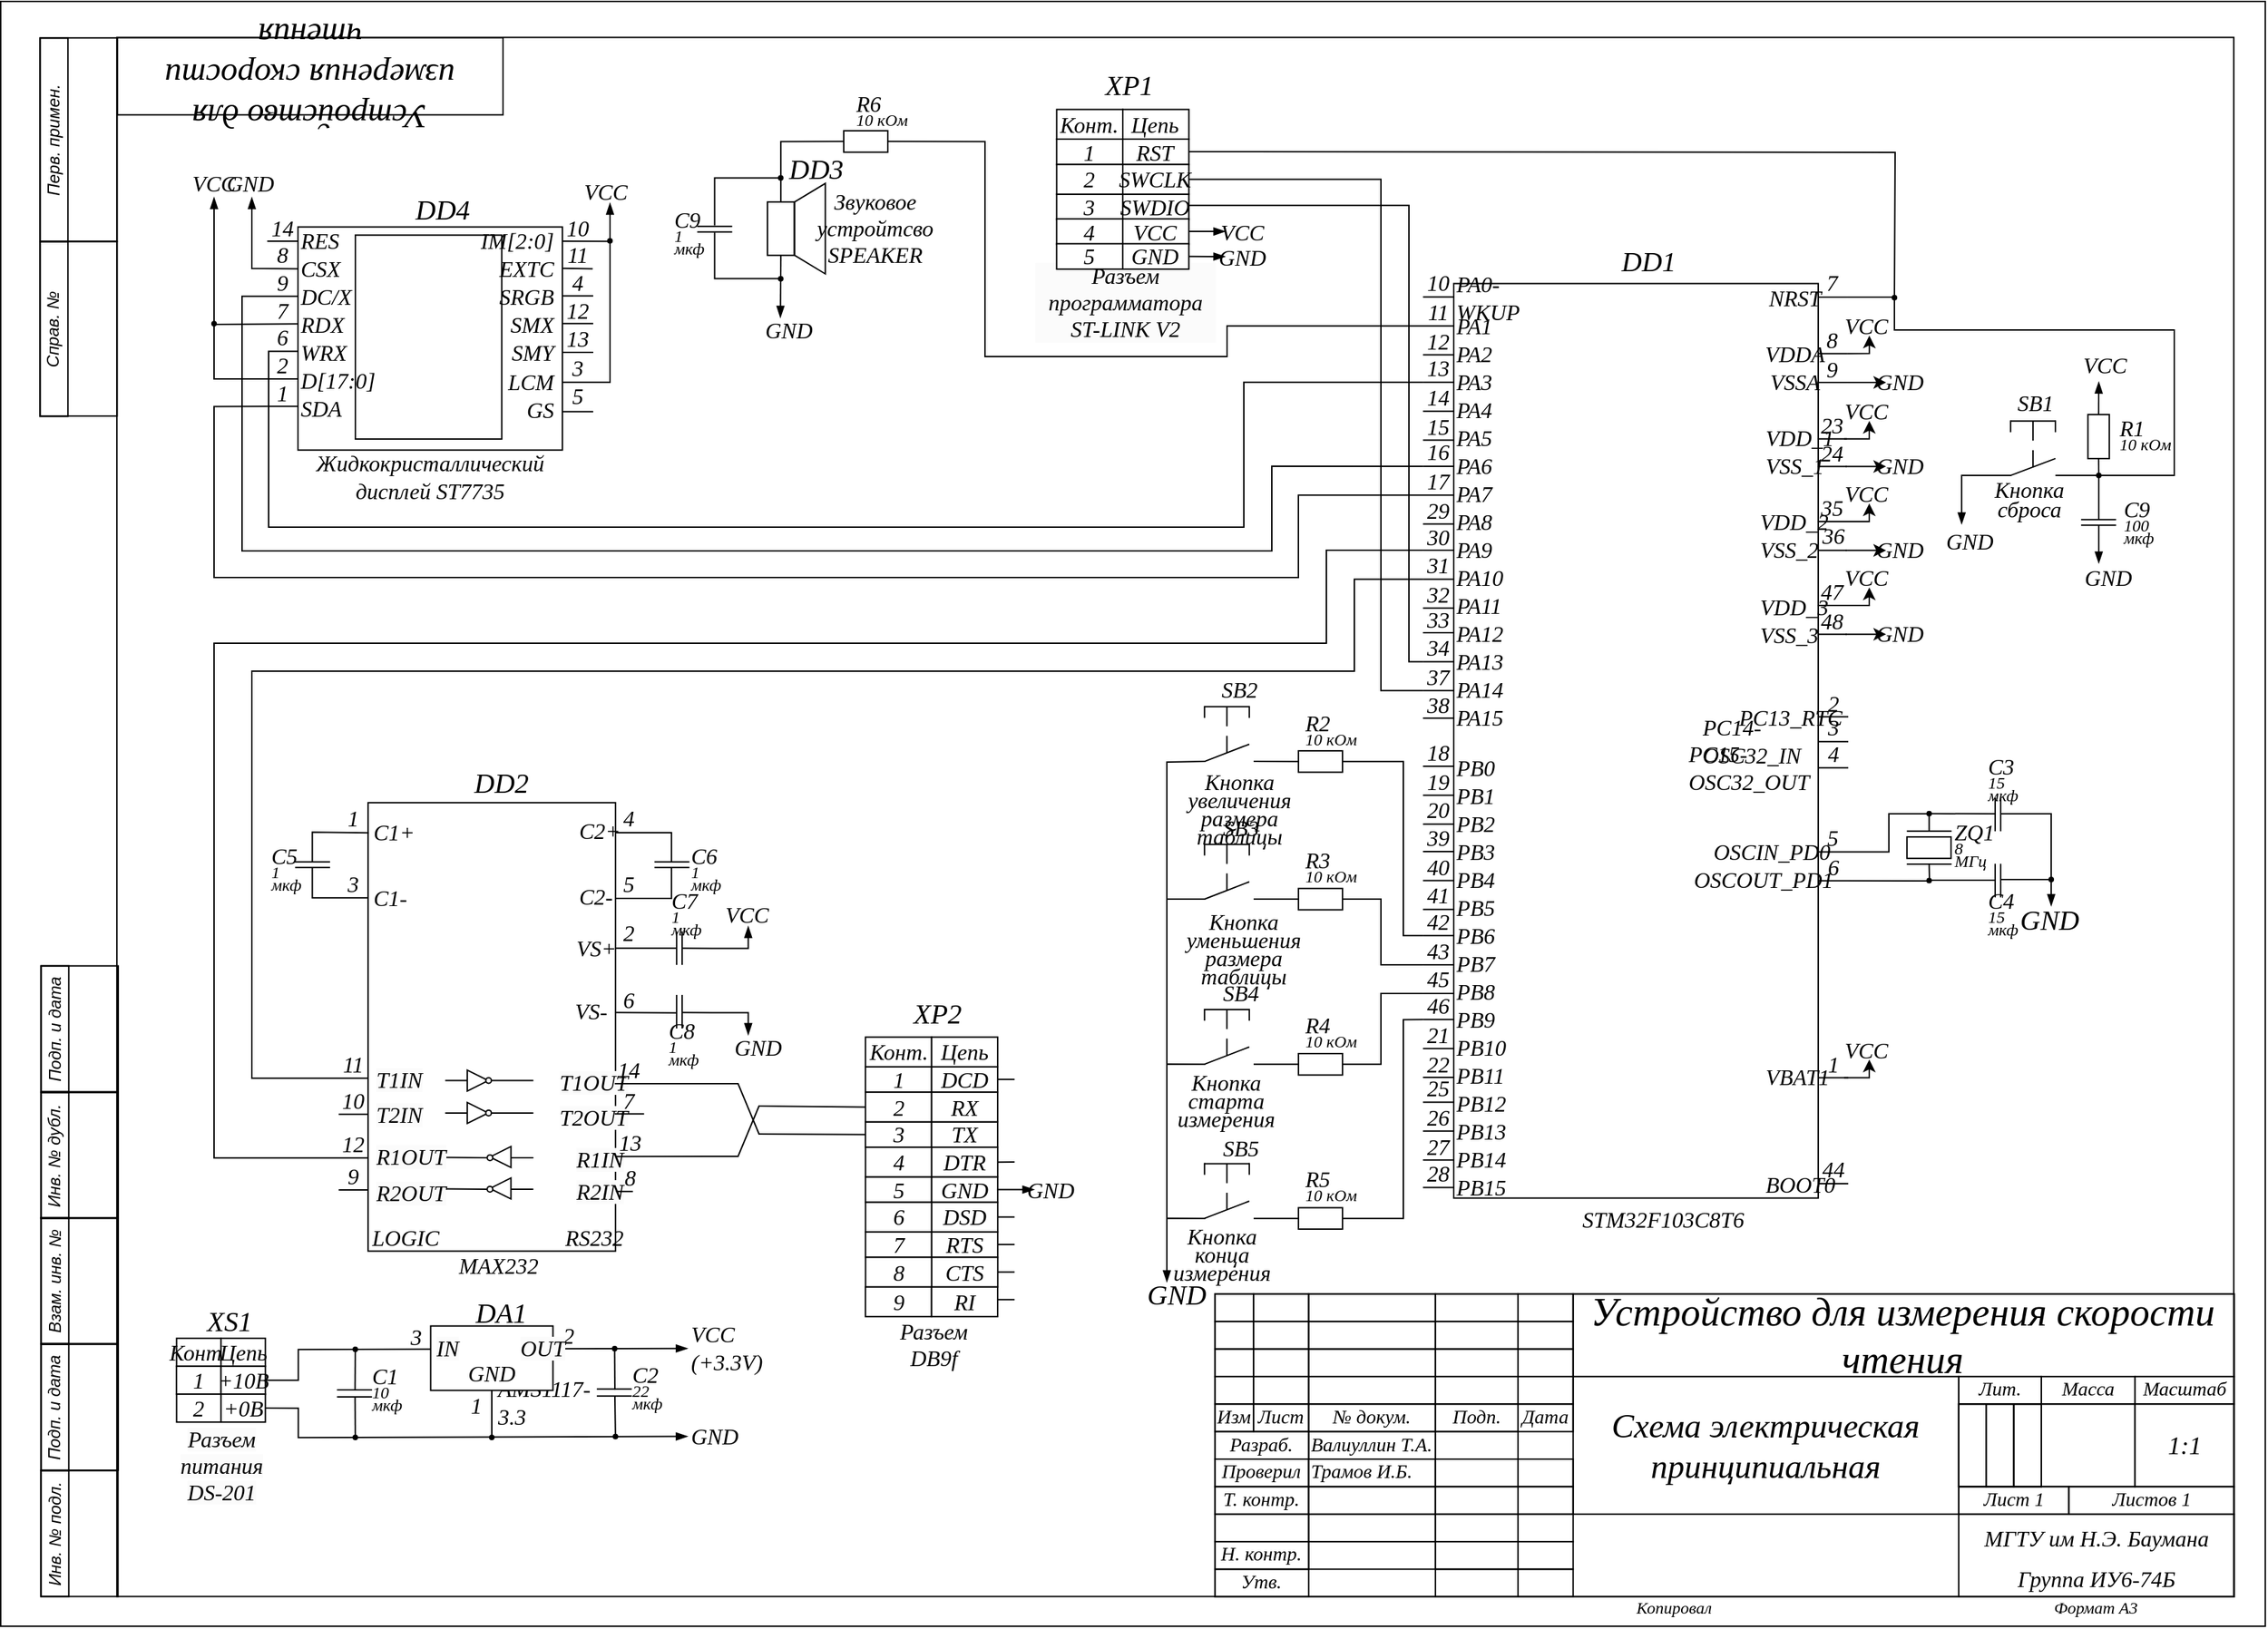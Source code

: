 <mxfile version="22.1.8" type="device">
  <diagram name="A3 Форма 1" id="4UMWuW4LYQygtjcPz86S">
    <mxGraphModel dx="1594" dy="1068" grid="1" gridSize="3.937" guides="1" tooltips="1" connect="1" arrows="1" fold="1" page="1" pageScale="1" pageWidth="1169" pageHeight="827" background="none" math="0" shadow="0">
      <root>
        <object label="" BlueprintName="Устройство для измерения скорости чтения" ProductName="Схема электрическая принципиальная" Material="Материал" Manufacturer="&lt;font style=&quot;font-size: 16px;&quot;&gt;МГТУ им Н.Э. Баумана&lt;br&gt;Группа ИУ6-74Б&lt;/font&gt;" Designer="Валиуллин Т.А." Checker="Трамов И.Б." Approver="Фамилия И.О." Date="31.12.21" Scale="1:1" id="-3bvXb9xsOaprucixAK7-0">
          <mxCell />
        </object>
        <mxCell id="-3bvXb9xsOaprucixAK7-1" parent="-3bvXb9xsOaprucixAK7-0" />
        <mxCell id="-3bvXb9xsOaprucixAK7-2" value="" style="rounded=0;whiteSpace=wrap;html=1;fillColor=none;strokeWidth=1;strokeColor=#000000;fontStyle=2" parent="-3bvXb9xsOaprucixAK7-1" vertex="1">
          <mxGeometry x="-455.5" y="-340.96" width="1618.58" height="1162" as="geometry" />
        </mxCell>
        <mxCell id="-3bvXb9xsOaprucixAK7-3" value="" style="rounded=0;whiteSpace=wrap;html=1;strokeWidth=1;fillColor=none;strokeColor=#000000;fontStyle=2" parent="-3bvXb9xsOaprucixAK7-1" vertex="1">
          <mxGeometry x="-372.44" y="-315.24" width="1513" height="1115" as="geometry" />
        </mxCell>
        <mxCell id="SCTl32TOM6cdLWIYk865-37" value="" style="rounded=0;whiteSpace=wrap;html=1;fillColor=none;" parent="-3bvXb9xsOaprucixAK7-1" vertex="1">
          <mxGeometry x="-243.03" y="-179.69" width="188.97" height="159.54" as="geometry" />
        </mxCell>
        <mxCell id="-3bvXb9xsOaprucixAK7-5" value="" style="rounded=0;whiteSpace=wrap;html=1;strokeWidth=1;fillColor=none;fontFamily=GOSTRUS Type A;strokeColor=#000000;fontStyle=2" parent="-3bvXb9xsOaprucixAK7-1" vertex="1">
          <mxGeometry x="412.38" y="583.397" width="728.345" height="216.535" as="geometry" />
        </mxCell>
        <mxCell id="-3bvXb9xsOaprucixAK7-6" value="" style="rounded=0;whiteSpace=wrap;html=1;strokeWidth=1;fillColor=none;fontFamily=GOSTRUS Type A;fontSize=14;strokeColor=#000000;fontStyle=2" parent="-3bvXb9xsOaprucixAK7-1" vertex="1">
          <mxGeometry x="412.39" y="583.397" width="27.559" height="19.685" as="geometry" />
        </mxCell>
        <mxCell id="-3bvXb9xsOaprucixAK7-7" value="" style="rounded=0;whiteSpace=wrap;html=1;strokeWidth=1;fillColor=none;fontFamily=GOSTRUS Type A;fontSize=14;strokeColor=#000000;fontStyle=2" parent="-3bvXb9xsOaprucixAK7-1" vertex="1">
          <mxGeometry x="412.387" y="603.084" width="27.559" height="19.685" as="geometry" />
        </mxCell>
        <mxCell id="-3bvXb9xsOaprucixAK7-8" value="" style="rounded=0;whiteSpace=wrap;html=1;strokeWidth=1;fillColor=none;fontFamily=GOSTRUS Type A;fontSize=14;strokeColor=#000000;fontStyle=2" parent="-3bvXb9xsOaprucixAK7-1" vertex="1">
          <mxGeometry x="412.397" y="622.764" width="27.559" height="19.685" as="geometry" />
        </mxCell>
        <mxCell id="-3bvXb9xsOaprucixAK7-9" value="" style="rounded=0;whiteSpace=wrap;html=1;strokeWidth=1;fillColor=none;fontFamily=GOSTRUS Type A;fontSize=14;strokeColor=#000000;fontStyle=2" parent="-3bvXb9xsOaprucixAK7-1" vertex="1">
          <mxGeometry x="412.394" y="642.451" width="27.559" height="19.685" as="geometry" />
        </mxCell>
        <mxCell id="-3bvXb9xsOaprucixAK7-10" value="Изм" style="rounded=0;whiteSpace=wrap;html=1;strokeWidth=1;fillColor=none;fontFamily=GOSTRUS Type A;fontStyle=2;fontSize=14;strokeColor=#000000;" parent="-3bvXb9xsOaprucixAK7-1" vertex="1">
          <mxGeometry x="412.391" y="662.138" width="27.559" height="19.685" as="geometry" />
        </mxCell>
        <mxCell id="-3bvXb9xsOaprucixAK7-11" value="" style="rounded=0;whiteSpace=wrap;html=1;strokeWidth=1;fillColor=none;fontFamily=GOSTRUS Type A;fontSize=14;strokeColor=#000000;fontStyle=2" parent="-3bvXb9xsOaprucixAK7-1" vertex="1">
          <mxGeometry x="439.957" y="583.394" width="39.37" height="19.685" as="geometry" />
        </mxCell>
        <mxCell id="-3bvXb9xsOaprucixAK7-12" value="" style="rounded=0;whiteSpace=wrap;html=1;strokeWidth=1;fillColor=none;fontFamily=GOSTRUS Type A;fontSize=14;strokeColor=#000000;fontStyle=2" parent="-3bvXb9xsOaprucixAK7-1" vertex="1">
          <mxGeometry x="439.954" y="603.081" width="39.37" height="19.685" as="geometry" />
        </mxCell>
        <mxCell id="-3bvXb9xsOaprucixAK7-13" value="" style="rounded=0;whiteSpace=wrap;html=1;strokeWidth=1;fillColor=none;fontFamily=GOSTRUS Type A;fontSize=14;strokeColor=#000000;fontStyle=2" parent="-3bvXb9xsOaprucixAK7-1" vertex="1">
          <mxGeometry x="439.964" y="622.761" width="39.37" height="19.685" as="geometry" />
        </mxCell>
        <mxCell id="-3bvXb9xsOaprucixAK7-14" value="" style="rounded=0;whiteSpace=wrap;html=1;strokeWidth=1;fillColor=none;fontFamily=GOSTRUS Type A;fontSize=14;strokeColor=#000000;fontStyle=2" parent="-3bvXb9xsOaprucixAK7-1" vertex="1">
          <mxGeometry x="439.961" y="642.448" width="39.37" height="19.685" as="geometry" />
        </mxCell>
        <mxCell id="-3bvXb9xsOaprucixAK7-15" value="Лист" style="rounded=0;whiteSpace=wrap;html=1;strokeWidth=1;fillColor=none;fontFamily=GOSTRUS Type A;fontStyle=2;fontSize=14;strokeColor=#000000;" parent="-3bvXb9xsOaprucixAK7-1" vertex="1">
          <mxGeometry x="439.958" y="662.135" width="39.37" height="19.685" as="geometry" />
        </mxCell>
        <mxCell id="-3bvXb9xsOaprucixAK7-16" value="" style="rounded=0;whiteSpace=wrap;html=1;strokeWidth=1;fillColor=none;fontFamily=GOSTRUS Type A;fontSize=14;strokeColor=#000000;fontStyle=2" parent="-3bvXb9xsOaprucixAK7-1" vertex="1">
          <mxGeometry x="479.334" y="583.401" width="90.551" height="19.685" as="geometry" />
        </mxCell>
        <mxCell id="-3bvXb9xsOaprucixAK7-17" value="" style="rounded=0;whiteSpace=wrap;html=1;strokeWidth=1;fillColor=none;fontFamily=GOSTRUS Type A;fontSize=14;strokeColor=#000000;fontStyle=2" parent="-3bvXb9xsOaprucixAK7-1" vertex="1">
          <mxGeometry x="479.331" y="603.088" width="90.551" height="19.685" as="geometry" />
        </mxCell>
        <mxCell id="-3bvXb9xsOaprucixAK7-18" value="" style="rounded=0;whiteSpace=wrap;html=1;strokeWidth=1;fillColor=none;fontFamily=GOSTRUS Type A;fontSize=14;strokeColor=#000000;fontStyle=2" parent="-3bvXb9xsOaprucixAK7-1" vertex="1">
          <mxGeometry x="479.341" y="622.768" width="90.551" height="19.685" as="geometry" />
        </mxCell>
        <mxCell id="-3bvXb9xsOaprucixAK7-19" value="" style="rounded=0;whiteSpace=wrap;html=1;strokeWidth=1;fillColor=none;fontFamily=GOSTRUS Type A;fontSize=14;strokeColor=#000000;fontStyle=2" parent="-3bvXb9xsOaprucixAK7-1" vertex="1">
          <mxGeometry x="479.338" y="642.455" width="90.551" height="19.685" as="geometry" />
        </mxCell>
        <mxCell id="-3bvXb9xsOaprucixAK7-20" value="№ докум." style="rounded=0;whiteSpace=wrap;html=1;strokeWidth=1;fillColor=none;fontFamily=GOSTRUS Type A;fontStyle=2;fontSize=14;strokeColor=#000000;" parent="-3bvXb9xsOaprucixAK7-1" vertex="1">
          <mxGeometry x="479.335" y="662.142" width="90.551" height="19.685" as="geometry" />
        </mxCell>
        <mxCell id="-3bvXb9xsOaprucixAK7-21" value="" style="rounded=0;whiteSpace=wrap;html=1;strokeWidth=1;fillColor=none;fontFamily=GOSTRUS Type A;fontSize=14;strokeColor=#000000;fontStyle=2" parent="-3bvXb9xsOaprucixAK7-1" vertex="1">
          <mxGeometry x="569.891" y="583.398" width="59.055" height="19.685" as="geometry" />
        </mxCell>
        <mxCell id="-3bvXb9xsOaprucixAK7-22" value="" style="rounded=0;whiteSpace=wrap;html=1;strokeWidth=1;fillColor=none;fontFamily=GOSTRUS Type A;fontSize=14;strokeColor=#000000;fontStyle=2" parent="-3bvXb9xsOaprucixAK7-1" vertex="1">
          <mxGeometry x="569.888" y="603.085" width="59.055" height="19.685" as="geometry" />
        </mxCell>
        <mxCell id="-3bvXb9xsOaprucixAK7-23" value="" style="rounded=0;whiteSpace=wrap;html=1;strokeWidth=1;fillColor=none;fontFamily=GOSTRUS Type A;fontSize=14;strokeColor=#000000;fontStyle=2" parent="-3bvXb9xsOaprucixAK7-1" vertex="1">
          <mxGeometry x="569.898" y="622.765" width="59.055" height="19.685" as="geometry" />
        </mxCell>
        <mxCell id="-3bvXb9xsOaprucixAK7-24" value="" style="rounded=0;whiteSpace=wrap;html=1;strokeWidth=1;fillColor=none;fontFamily=GOSTRUS Type A;fontSize=14;strokeColor=#000000;fontStyle=2" parent="-3bvXb9xsOaprucixAK7-1" vertex="1">
          <mxGeometry x="569.895" y="642.452" width="59.055" height="19.685" as="geometry" />
        </mxCell>
        <mxCell id="-3bvXb9xsOaprucixAK7-25" value="Подп." style="rounded=0;whiteSpace=wrap;html=1;strokeWidth=1;fillColor=none;fontFamily=GOSTRUS Type A;fontStyle=2;fontSize=14;strokeColor=#000000;" parent="-3bvXb9xsOaprucixAK7-1" vertex="1">
          <mxGeometry x="569.892" y="662.139" width="59.055" height="19.685" as="geometry" />
        </mxCell>
        <mxCell id="-3bvXb9xsOaprucixAK7-26" value="" style="rounded=0;whiteSpace=wrap;html=1;strokeWidth=1;fillColor=none;fontFamily=GOSTRUS Type A;fontSize=14;strokeColor=#000000;fontStyle=2" parent="-3bvXb9xsOaprucixAK7-1" vertex="1">
          <mxGeometry x="569.898" y="681.815" width="59.055" height="19.685" as="geometry" />
        </mxCell>
        <mxCell id="-3bvXb9xsOaprucixAK7-27" value="" style="rounded=0;whiteSpace=wrap;html=1;strokeWidth=1;fillColor=none;fontFamily=GOSTRUS Type A;fontSize=14;strokeColor=#000000;fontStyle=2" parent="-3bvXb9xsOaprucixAK7-1" vertex="1">
          <mxGeometry x="569.895" y="701.502" width="59.055" height="19.685" as="geometry" />
        </mxCell>
        <mxCell id="-3bvXb9xsOaprucixAK7-28" value="" style="rounded=0;whiteSpace=wrap;html=1;strokeWidth=1;fillColor=none;fontFamily=GOSTRUS Type A;fontSize=14;strokeColor=#000000;fontStyle=2" parent="-3bvXb9xsOaprucixAK7-1" vertex="1">
          <mxGeometry x="569.905" y="721.182" width="59.055" height="19.685" as="geometry" />
        </mxCell>
        <mxCell id="-3bvXb9xsOaprucixAK7-29" value="" style="rounded=0;whiteSpace=wrap;html=1;strokeWidth=1;fillColor=none;fontFamily=GOSTRUS Type A;fontSize=14;strokeColor=#000000;fontStyle=2" parent="-3bvXb9xsOaprucixAK7-1" vertex="1">
          <mxGeometry x="569.902" y="740.869" width="59.055" height="19.685" as="geometry" />
        </mxCell>
        <mxCell id="-3bvXb9xsOaprucixAK7-30" value="" style="rounded=0;whiteSpace=wrap;html=1;strokeWidth=1;fillColor=none;fontFamily=GOSTRUS Type A;fontSize=14;strokeColor=#000000;fontStyle=2" parent="-3bvXb9xsOaprucixAK7-1" vertex="1">
          <mxGeometry x="569.899" y="760.556" width="59.055" height="19.685" as="geometry" />
        </mxCell>
        <mxCell id="-3bvXb9xsOaprucixAK7-31" value="" style="rounded=0;whiteSpace=wrap;html=1;strokeWidth=1;fillColor=none;fontFamily=GOSTRUS Type A;fontSize=14;strokeColor=#000000;fontStyle=2" parent="-3bvXb9xsOaprucixAK7-1" vertex="1">
          <mxGeometry x="628.965" y="583.402" width="39.37" height="19.685" as="geometry" />
        </mxCell>
        <mxCell id="-3bvXb9xsOaprucixAK7-32" value="" style="rounded=0;whiteSpace=wrap;html=1;strokeWidth=1;fillColor=none;fontFamily=GOSTRUS Type A;fontSize=14;strokeColor=#000000;fontStyle=2" parent="-3bvXb9xsOaprucixAK7-1" vertex="1">
          <mxGeometry x="628.962" y="603.089" width="39.37" height="19.685" as="geometry" />
        </mxCell>
        <mxCell id="-3bvXb9xsOaprucixAK7-33" value="" style="rounded=0;whiteSpace=wrap;html=1;strokeWidth=1;fillColor=none;fontFamily=GOSTRUS Type A;fontSize=14;strokeColor=#000000;fontStyle=2" parent="-3bvXb9xsOaprucixAK7-1" vertex="1">
          <mxGeometry x="628.972" y="622.769" width="39.37" height="19.685" as="geometry" />
        </mxCell>
        <mxCell id="-3bvXb9xsOaprucixAK7-34" value="" style="rounded=0;whiteSpace=wrap;html=1;strokeWidth=1;fillColor=none;fontFamily=GOSTRUS Type A;fontSize=14;strokeColor=#000000;fontStyle=2" parent="-3bvXb9xsOaprucixAK7-1" vertex="1">
          <mxGeometry x="628.969" y="642.456" width="39.37" height="19.685" as="geometry" />
        </mxCell>
        <mxCell id="-3bvXb9xsOaprucixAK7-35" value="Дата" style="rounded=0;whiteSpace=wrap;html=1;strokeWidth=1;fillColor=none;fontFamily=GOSTRUS Type A;fontStyle=2;fontSize=14;strokeColor=#000000;" parent="-3bvXb9xsOaprucixAK7-1" vertex="1">
          <mxGeometry x="628.966" y="662.143" width="39.37" height="19.685" as="geometry" />
        </mxCell>
        <mxCell id="-3bvXb9xsOaprucixAK7-38" value="" style="rounded=0;whiteSpace=wrap;html=1;strokeWidth=1;fillColor=none;fontFamily=GOSTRUS Type A;fontSize=12;strokeColor=#000000;fontStyle=2" parent="-3bvXb9xsOaprucixAK7-1" vertex="1">
          <mxGeometry x="628.979" y="721.176" width="39.37" height="19.685" as="geometry" />
        </mxCell>
        <mxCell id="-3bvXb9xsOaprucixAK7-39" value="" style="rounded=0;whiteSpace=wrap;html=1;strokeWidth=1;fillColor=none;fontFamily=GOSTRUS Type A;fontSize=12;strokeColor=#000000;fontStyle=2" parent="-3bvXb9xsOaprucixAK7-1" vertex="1">
          <mxGeometry x="628.976" y="740.863" width="39.37" height="19.685" as="geometry" />
        </mxCell>
        <mxCell id="-3bvXb9xsOaprucixAK7-40" value="" style="rounded=0;whiteSpace=wrap;html=1;strokeWidth=1;fillColor=none;fontFamily=GOSTRUS Type A;fontSize=12;strokeColor=#000000;fontStyle=2" parent="-3bvXb9xsOaprucixAK7-1" vertex="1">
          <mxGeometry x="628.973" y="760.55" width="39.37" height="19.685" as="geometry" />
        </mxCell>
        <mxCell id="-3bvXb9xsOaprucixAK7-42" value="" style="rounded=0;whiteSpace=wrap;html=1;strokeWidth=1;fillColor=none;fontFamily=GOSTRUS Type A;fontSize=14;strokeColor=#000000;fontStyle=2" parent="-3bvXb9xsOaprucixAK7-1" vertex="1">
          <mxGeometry x="569.926" y="780.253" width="59.055" height="19.685" as="geometry" />
        </mxCell>
        <mxCell id="-3bvXb9xsOaprucixAK7-43" value="Разраб." style="rounded=0;whiteSpace=wrap;html=1;strokeWidth=1;fillColor=none;fontFamily=GOSTRUS Type A;fontStyle=2;fontSize=14;strokeColor=#000000;" parent="-3bvXb9xsOaprucixAK7-1" vertex="1">
          <mxGeometry x="412.415" y="681.812" width="66.929" height="19.685" as="geometry" />
        </mxCell>
        <mxCell id="-3bvXb9xsOaprucixAK7-44" value="Проверил" style="rounded=0;whiteSpace=wrap;html=1;strokeWidth=1;fillColor=none;fontFamily=GOSTRUS Type A;fontStyle=2;fontSize=14;strokeColor=#000000;" parent="-3bvXb9xsOaprucixAK7-1" vertex="1">
          <mxGeometry x="412.382" y="701.499" width="66.929" height="19.685" as="geometry" />
        </mxCell>
        <mxCell id="-3bvXb9xsOaprucixAK7-45" value="Т. контр." style="rounded=0;whiteSpace=wrap;html=1;strokeWidth=1;fillColor=none;fontFamily=GOSTRUS Type A;fontStyle=2;fontSize=14;strokeColor=#000000;" parent="-3bvXb9xsOaprucixAK7-1" vertex="1">
          <mxGeometry x="412.379" y="721.186" width="66.929" height="19.685" as="geometry" />
        </mxCell>
        <mxCell id="-3bvXb9xsOaprucixAK7-46" value="" style="rounded=0;whiteSpace=wrap;html=1;strokeWidth=1;fillColor=none;fontFamily=GOSTRUS Type A;fontStyle=2;fontSize=14;strokeColor=#000000;" parent="-3bvXb9xsOaprucixAK7-1" vertex="1">
          <mxGeometry x="412.416" y="740.873" width="66.929" height="19.685" as="geometry" />
        </mxCell>
        <mxCell id="-3bvXb9xsOaprucixAK7-47" value="Н. контр." style="rounded=0;whiteSpace=wrap;html=1;strokeWidth=1;fillColor=none;fontFamily=GOSTRUS Type A;fontStyle=2;fontSize=14;strokeColor=#000000;" parent="-3bvXb9xsOaprucixAK7-1" vertex="1">
          <mxGeometry x="412.413" y="760.57" width="66.929" height="19.685" as="geometry" />
        </mxCell>
        <mxCell id="-3bvXb9xsOaprucixAK7-48" value="Утв." style="rounded=0;whiteSpace=wrap;html=1;strokeWidth=1;fillColor=none;fontFamily=GOSTRUS Type A;fontStyle=2;fontSize=14;strokeColor=#000000;" parent="-3bvXb9xsOaprucixAK7-1" vertex="1">
          <mxGeometry x="412.42" y="780.257" width="66.929" height="19.685" as="geometry" />
        </mxCell>
        <object placeholders="1" placeholder="Designer" label="Валиуллин Т.А." id="-3bvXb9xsOaprucixAK7-49">
          <mxCell style="rounded=0;whiteSpace=wrap;html=1;strokeWidth=1;fillColor=none;fontFamily=GOSTRUS Type A;fontSize=14;strokeColor=#000000;fontStyle=2;align=left;" parent="-3bvXb9xsOaprucixAK7-1" vertex="1">
            <mxGeometry x="479.372" y="681.829" width="90.551" height="19.685" as="geometry" />
          </mxCell>
        </object>
        <mxCell id="-3bvXb9xsOaprucixAK7-50" value="" style="rounded=0;whiteSpace=wrap;html=1;strokeWidth=1;fillColor=none;fontFamily=GOSTRUS Type A;fontSize=14;strokeColor=#000000;fontStyle=2" parent="-3bvXb9xsOaprucixAK7-1" vertex="1">
          <mxGeometry x="479.329" y="740.886" width="90.551" height="19.685" as="geometry" />
        </mxCell>
        <mxCell id="-3bvXb9xsOaprucixAK7-51" value="" style="rounded=0;whiteSpace=wrap;html=1;strokeWidth=1;fillColor=none;fontFamily=GOSTRUS Type A;fontSize=14;strokeColor=#000000;fontStyle=2" parent="-3bvXb9xsOaprucixAK7-1" vertex="1">
          <mxGeometry x="479.292" y="721.199" width="90.551" height="19.685" as="geometry" />
        </mxCell>
        <object placeholders="1" placeholder="Checker" label="Трамов И.Б." id="-3bvXb9xsOaprucixAK7-52">
          <mxCell style="rounded=0;whiteSpace=wrap;html=1;strokeWidth=1;fillColor=none;fontFamily=GOSTRUS Type A;fontSize=14;strokeColor=#000000;fontStyle=2;align=left;" parent="-3bvXb9xsOaprucixAK7-1" vertex="1">
            <mxGeometry x="479.295" y="701.512" width="90.551" height="19.685" as="geometry" />
          </mxCell>
        </object>
        <mxCell id="-3bvXb9xsOaprucixAK7-54" value="" style="rounded=0;whiteSpace=wrap;html=1;strokeWidth=1;fillColor=none;fontFamily=GOSTRUS Type A;fontSize=14;strokeColor=#000000;fontStyle=2" parent="-3bvXb9xsOaprucixAK7-1" vertex="1">
          <mxGeometry x="479.369" y="760.546" width="90.551" height="19.685" as="geometry" />
        </mxCell>
        <object placeholders="1" placeholder="BlueprintName" label="Устройство для измерения скорости чтения" id="-3bvXb9xsOaprucixAK7-55">
          <mxCell style="rounded=0;whiteSpace=wrap;html=1;strokeWidth=1;fillColor=none;fontFamily=GOSTRUS Type A;fontSize=28;strokeColor=#000000;fontStyle=2" parent="-3bvXb9xsOaprucixAK7-1" vertex="1">
            <mxGeometry x="668.348" y="583.405" width="472.44" height="59.055" as="geometry" />
          </mxCell>
        </object>
        <object placeholders="1" placeholder="ProductName" label="Схема электрическая принципиальная" id="-3bvXb9xsOaprucixAK7-56">
          <mxCell style="rounded=0;whiteSpace=wrap;html=1;strokeWidth=1;fillColor=none;fontFamily=GOSTRUS Type A;fontSize=24;strokeColor=#000000;fontStyle=2" parent="-3bvXb9xsOaprucixAK7-1" vertex="1">
            <mxGeometry x="668.345" y="642.432" width="275.59" height="98.425" as="geometry" />
          </mxCell>
        </object>
        <object placeholders="1" placeholder="Manufacturer" label="&lt;font style=&quot;font-size: 16px;&quot;&gt;МГТУ им Н.Э. Баумана&lt;br&gt;Группа ИУ6-74Б&lt;/font&gt;" id="-3bvXb9xsOaprucixAK7-58">
          <mxCell style="rounded=0;whiteSpace=wrap;html=1;strokeWidth=1;fillColor=none;fontFamily=GOSTRUS Type A;fontSize=24;strokeColor=#000000;fontStyle=2" parent="-3bvXb9xsOaprucixAK7-1" vertex="1">
            <mxGeometry x="943.939" y="740.886" width="196.85" height="59.055" as="geometry" />
          </mxCell>
        </object>
        <object label="Лист 1" placeholders="1" id="-3bvXb9xsOaprucixAK7-59">
          <mxCell style="rounded=0;whiteSpace=wrap;html=1;strokeWidth=1;fillColor=none;fontFamily=GOSTRUS Type A;fontStyle=2;fontSize=14;strokeColor=#000000;" parent="-3bvXb9xsOaprucixAK7-1" vertex="1">
            <mxGeometry x="943.936" y="721.163" width="78.74" height="19.685" as="geometry" />
          </mxCell>
        </object>
        <mxCell id="-3bvXb9xsOaprucixAK7-60" value="Листов 1" style="rounded=0;whiteSpace=wrap;html=1;strokeWidth=1;fillColor=none;fontFamily=GOSTRUS Type A;fontStyle=2;fontSize=14;strokeColor=#000000;" parent="-3bvXb9xsOaprucixAK7-1" vertex="1">
          <mxGeometry x="1022.613" y="721.2" width="118.11" height="19.685" as="geometry" />
        </mxCell>
        <mxCell id="-3bvXb9xsOaprucixAK7-61" value="Масштаб" style="rounded=0;whiteSpace=wrap;html=1;strokeWidth=1;fillColor=none;fontFamily=GOSTRUS Type A;fontStyle=2;fontSize=14;strokeColor=#000000;" parent="-3bvXb9xsOaprucixAK7-1" vertex="1">
          <mxGeometry x="1069.92" y="642.437" width="70.866" height="19.685" as="geometry" />
        </mxCell>
        <mxCell id="-3bvXb9xsOaprucixAK7-62" value="Масса" style="rounded=0;whiteSpace=wrap;html=1;strokeWidth=1;fillColor=none;fontFamily=GOSTRUS Type A;fontStyle=2;fontSize=14;strokeColor=#000000;" parent="-3bvXb9xsOaprucixAK7-1" vertex="1">
          <mxGeometry x="1002.987" y="642.464" width="66.929" height="19.685" as="geometry" />
        </mxCell>
        <mxCell id="-3bvXb9xsOaprucixAK7-63" value="Лит." style="rounded=0;whiteSpace=wrap;html=1;strokeWidth=1;fillColor=none;fontFamily=GOSTRUS Type A;fontStyle=2;fontSize=14;strokeColor=#000000;" parent="-3bvXb9xsOaprucixAK7-1" vertex="1">
          <mxGeometry x="943.934" y="642.431" width="59.055" height="19.685" as="geometry" />
        </mxCell>
        <mxCell id="-3bvXb9xsOaprucixAK7-64" value="" style="rounded=0;whiteSpace=wrap;html=1;strokeWidth=1;fillColor=none;fontFamily=GOSTRUS Type A;strokeColor=#000000;fontStyle=2" parent="-3bvXb9xsOaprucixAK7-1" vertex="1">
          <mxGeometry x="943.901" y="662.148" width="59.055" height="59.055" as="geometry" />
        </mxCell>
        <mxCell id="-3bvXb9xsOaprucixAK7-65" value="" style="rounded=0;whiteSpace=wrap;html=1;strokeWidth=1;fillColor=none;fontFamily=GOSTRUS Type A;strokeColor=#000000;fontStyle=2" parent="-3bvXb9xsOaprucixAK7-1" vertex="1">
          <mxGeometry x="1002.994" y="662.111" width="66.929" height="59.055" as="geometry" />
        </mxCell>
        <object placeholders="1" placeholder="Scale" id="-3bvXb9xsOaprucixAK7-66">
          <mxCell style="rounded=0;whiteSpace=wrap;html=1;strokeWidth=1;fillColor=none;fontFamily=GOSTRUS Type A;fontSize=18;strokeColor=#000000;fontStyle=2" parent="-3bvXb9xsOaprucixAK7-1" vertex="1">
            <mxGeometry x="1069.857" y="662.114" width="70.866" height="59.055" as="geometry" />
          </mxCell>
        </object>
        <mxCell id="-3bvXb9xsOaprucixAK7-67" value="" style="rounded=0;whiteSpace=wrap;html=1;strokeWidth=1;fillColor=none;fontFamily=GOSTRUS Type A;strokeColor=#000000;fontStyle=2" parent="-3bvXb9xsOaprucixAK7-1" vertex="1">
          <mxGeometry x="943.938" y="662.105" width="19.685" height="59.055" as="geometry" />
        </mxCell>
        <mxCell id="-3bvXb9xsOaprucixAK7-68" value="" style="rounded=0;whiteSpace=wrap;html=1;strokeWidth=1;fillColor=none;fontFamily=GOSTRUS Type A;strokeColor=#000000;fontStyle=2" parent="-3bvXb9xsOaprucixAK7-1" vertex="1">
          <mxGeometry x="963.585" y="662.152" width="19.685" height="59.055" as="geometry" />
        </mxCell>
        <mxCell id="-3bvXb9xsOaprucixAK7-69" value="" style="rounded=0;whiteSpace=wrap;html=1;strokeWidth=1;fillColor=none;fontFamily=GOSTRUS Type A;strokeColor=#000000;fontStyle=2" parent="-3bvXb9xsOaprucixAK7-1" vertex="1">
          <mxGeometry x="983.312" y="662.149" width="19.685" height="59.055" as="geometry" />
        </mxCell>
        <mxCell id="-3bvXb9xsOaprucixAK7-70" value="Копировал" style="text;html=1;strokeColor=none;fillColor=none;align=center;verticalAlign=middle;whiteSpace=wrap;rounded=0;fontFamily=GOSTRUS Type A;fontSize=12;fontStyle=2" parent="-3bvXb9xsOaprucixAK7-1" vertex="1">
          <mxGeometry x="668.313" y="798.04" width="144.64" height="20" as="geometry" />
        </mxCell>
        <mxCell id="-3bvXb9xsOaprucixAK7-71" value="Формат А3" style="text;html=1;strokeColor=none;fillColor=none;align=center;verticalAlign=middle;whiteSpace=wrap;rounded=0;fontFamily=GOSTRUS Type A;fontSize=12;fontStyle=2" parent="-3bvXb9xsOaprucixAK7-1" vertex="1">
          <mxGeometry x="942.88" y="798.04" width="197.9" height="20" as="geometry" />
        </mxCell>
        <object placeholder="BlueprintName" placeholders="1" id="ooexdDU5yCNyj8Z1UGUE-0">
          <mxCell style="rounded=0;whiteSpace=wrap;html=1;strokeWidth=1;fillColor=none;strokeColor=#000000;fontFamily=GOSTRUS Type A;fontSize=24;rotation=-180;fontStyle=2" parent="-3bvXb9xsOaprucixAK7-1" vertex="1">
            <mxGeometry x="-372.07" y="-314.96" width="275.59" height="55.118" as="geometry" />
          </mxCell>
        </object>
        <mxCell id="ooexdDU5yCNyj8Z1UGUE-1" value="" style="rounded=0;whiteSpace=wrap;html=1;fillColor=none;rotation=-90;fontStyle=2" parent="-3bvXb9xsOaprucixAK7-1" vertex="1">
          <mxGeometry x="-472.5" y="-269.65" width="145.43" height="55" as="geometry" />
        </mxCell>
        <mxCell id="ooexdDU5yCNyj8Z1UGUE-2" value="Перв. примен." style="rounded=0;whiteSpace=wrap;html=1;fillColor=none;rotation=-90;fontStyle=2" parent="-3bvXb9xsOaprucixAK7-1" vertex="1">
          <mxGeometry x="-490.13" y="-252.03" width="145.43" height="20" as="geometry" />
        </mxCell>
        <mxCell id="ooexdDU5yCNyj8Z1UGUE-3" value="" style="rounded=0;whiteSpace=wrap;html=1;fillColor=none;rotation=-90;fontStyle=2" parent="-3bvXb9xsOaprucixAK7-1" vertex="1">
          <mxGeometry x="-462.16" y="-134.33" width="124.74" height="55" as="geometry" />
        </mxCell>
        <mxCell id="ooexdDU5yCNyj8Z1UGUE-4" value="Справ. №" style="rounded=0;whiteSpace=wrap;html=1;fillColor=none;rotation=-90;fontStyle=2" parent="-3bvXb9xsOaprucixAK7-1" vertex="1">
          <mxGeometry x="-479.86" y="-116.64" width="124.88" height="20" as="geometry" />
        </mxCell>
        <mxCell id="ooexdDU5yCNyj8Z1UGUE-5" value="" style="rounded=0;whiteSpace=wrap;html=1;fillColor=none;rotation=-90;fontStyle=2" parent="-3bvXb9xsOaprucixAK7-1" vertex="1">
          <mxGeometry x="-444.17" y="727.26" width="90" height="55" as="geometry" />
        </mxCell>
        <mxCell id="ooexdDU5yCNyj8Z1UGUE-6" value="Инв. № подл." style="rounded=0;whiteSpace=wrap;html=1;fillColor=none;rotation=-90;fontStyle=2" parent="-3bvXb9xsOaprucixAK7-1" vertex="1">
          <mxGeometry x="-461.81" y="744.76" width="90" height="20" as="geometry" />
        </mxCell>
        <mxCell id="ooexdDU5yCNyj8Z1UGUE-7" value="" style="rounded=0;whiteSpace=wrap;html=1;fillColor=none;rotation=-90;fontStyle=2" parent="-3bvXb9xsOaprucixAK7-1" vertex="1">
          <mxGeometry x="-443.98" y="636.93" width="90" height="55" as="geometry" />
        </mxCell>
        <mxCell id="ooexdDU5yCNyj8Z1UGUE-8" value="Подп. и дата" style="rounded=0;whiteSpace=wrap;html=1;fillColor=none;rotation=-90;fontStyle=2" parent="-3bvXb9xsOaprucixAK7-1" vertex="1">
          <mxGeometry x="-461.81" y="654.43" width="90" height="20" as="geometry" />
        </mxCell>
        <mxCell id="ooexdDU5yCNyj8Z1UGUE-9" value="" style="rounded=0;whiteSpace=wrap;html=1;fillColor=none;rotation=-90;fontStyle=2" parent="-3bvXb9xsOaprucixAK7-1" vertex="1">
          <mxGeometry x="-443.983" y="546.377" width="90" height="55" as="geometry" />
        </mxCell>
        <mxCell id="ooexdDU5yCNyj8Z1UGUE-10" value="Взам. инв. №" style="rounded=0;whiteSpace=wrap;html=1;fillColor=none;rotation=-90;fontStyle=2" parent="-3bvXb9xsOaprucixAK7-1" vertex="1">
          <mxGeometry x="-461.813" y="563.877" width="90" height="20" as="geometry" />
        </mxCell>
        <mxCell id="ooexdDU5yCNyj8Z1UGUE-11" value="" style="rounded=0;whiteSpace=wrap;html=1;fillColor=none;rotation=-90;fontStyle=2" parent="-3bvXb9xsOaprucixAK7-1" vertex="1">
          <mxGeometry x="-443.986" y="456.834" width="90" height="55" as="geometry" />
        </mxCell>
        <mxCell id="ooexdDU5yCNyj8Z1UGUE-12" value="Инв. № дубл." style="rounded=0;whiteSpace=wrap;html=1;fillColor=none;rotation=-90;fontStyle=2" parent="-3bvXb9xsOaprucixAK7-1" vertex="1">
          <mxGeometry x="-461.816" y="474.334" width="90" height="20" as="geometry" />
        </mxCell>
        <mxCell id="ooexdDU5yCNyj8Z1UGUE-13" value="" style="rounded=0;whiteSpace=wrap;html=1;fillColor=none;rotation=-90;fontStyle=2" parent="-3bvXb9xsOaprucixAK7-1" vertex="1">
          <mxGeometry x="-443.989" y="366.281" width="90" height="55" as="geometry" />
        </mxCell>
        <mxCell id="ooexdDU5yCNyj8Z1UGUE-14" value="Подп. и дата" style="rounded=0;whiteSpace=wrap;html=1;fillColor=none;rotation=-90;fontStyle=2" parent="-3bvXb9xsOaprucixAK7-1" vertex="1">
          <mxGeometry x="-461.819" y="383.781" width="90" height="20" as="geometry" />
        </mxCell>
        <mxCell id="KPo18gjHCp797co_jhMr-121" value="" style="rounded=0;whiteSpace=wrap;html=1;strokeWidth=1;fillColor=none;fontFamily=GOSTRUS Type A;fontSize=12;strokeColor=#000000;fontStyle=2" parent="-3bvXb9xsOaprucixAK7-1" vertex="1">
          <mxGeometry x="628.97" y="780.237" width="39.37" height="19.685" as="geometry" />
        </mxCell>
        <mxCell id="KPo18gjHCp797co_jhMr-122" value="" style="rounded=0;whiteSpace=wrap;html=1;strokeWidth=1;fillColor=none;fontFamily=GOSTRUS Type A;fontSize=12;strokeColor=#000000;fontStyle=2" parent="-3bvXb9xsOaprucixAK7-1" vertex="1">
          <mxGeometry x="628.976" y="701.493" width="39.37" height="19.685" as="geometry" />
        </mxCell>
        <mxCell id="2yg2WQkIoi33CC1LjuKN-163" value="&lt;div style=&quot;text-align: center;&quot;&gt;&lt;font style=&quot;font-size: 16px;&quot; face=&quot;GOSTRUS Type A&quot;&gt;Разъем DB9f&lt;/font&gt;&lt;/div&gt;" style="text;whiteSpace=wrap;html=1;fontStyle=2;container=0;" parent="-3bvXb9xsOaprucixAK7-1" vertex="1">
          <mxGeometry x="173.22" y="593.93" width="74.81" height="28.83" as="geometry" />
        </mxCell>
        <mxCell id="2yg2WQkIoi33CC1LjuKN-164" value="&lt;font face=&quot;GOSTRUS Type A&quot; style=&quot;font-size: 16px;&quot;&gt;&lt;i style=&quot;font-size: 16px;&quot;&gt;1&lt;/i&gt;&lt;/font&gt;" style="rounded=0;whiteSpace=wrap;html=1;fontSize=16;container=0;" parent="-3bvXb9xsOaprucixAK7-1" vertex="1">
          <mxGeometry x="162.587" y="420.937" width="47.25" height="18.15" as="geometry" />
        </mxCell>
        <mxCell id="2yg2WQkIoi33CC1LjuKN-165" value="&lt;font face=&quot;GOSTRUS Type A&quot; style=&quot;font-size: 16px;&quot;&gt;&lt;i style=&quot;font-size: 16px;&quot;&gt;DCD&lt;/i&gt;&lt;/font&gt;" style="rounded=0;whiteSpace=wrap;html=1;fontSize=16;container=0;" parent="-3bvXb9xsOaprucixAK7-1" vertex="1">
          <mxGeometry x="209.837" y="420.937" width="47.25" height="18.16" as="geometry" />
        </mxCell>
        <mxCell id="2yg2WQkIoi33CC1LjuKN-166" value="&lt;font face=&quot;GOSTRUS Type A&quot; style=&quot;font-size: 16px;&quot;&gt;&lt;i style=&quot;font-size: 16px;&quot;&gt;Конт.&lt;/i&gt;&lt;/font&gt;" style="rounded=0;whiteSpace=wrap;html=1;fontSize=16;container=0;" parent="-3bvXb9xsOaprucixAK7-1" vertex="1">
          <mxGeometry x="162.607" y="399.717" width="47.25" height="21.21" as="geometry" />
        </mxCell>
        <mxCell id="2yg2WQkIoi33CC1LjuKN-167" value="&lt;font face=&quot;GOSTRUS Type A&quot; style=&quot;font-size: 16px;&quot;&gt;&lt;i style=&quot;font-size: 16px;&quot;&gt;Цепь&lt;/i&gt;&lt;/font&gt;" style="rounded=0;whiteSpace=wrap;html=1;fontSize=16;container=0;" parent="-3bvXb9xsOaprucixAK7-1" vertex="1">
          <mxGeometry x="209.847" y="399.717" width="47.25" height="21.21" as="geometry" />
        </mxCell>
        <mxCell id="2yg2WQkIoi33CC1LjuKN-168" value="&lt;div style=&quot;text-align: center;&quot;&gt;&lt;span style=&quot;background-color: initial; font-size: 20px;&quot;&gt;&lt;font face=&quot;GOSTRUS Type A&quot;&gt;&lt;span&gt;XP2&lt;/span&gt;&lt;/font&gt;&lt;/span&gt;&lt;/div&gt;" style="text;whiteSpace=wrap;html=1;fontStyle=2;container=0;" parent="-3bvXb9xsOaprucixAK7-1" vertex="1">
          <mxGeometry x="194.874" y="363.534" width="31.5" height="31.5" as="geometry" />
        </mxCell>
        <mxCell id="2yg2WQkIoi33CC1LjuKN-169" value="&lt;font face=&quot;GOSTRUS Type A&quot; style=&quot;font-size: 16px;&quot;&gt;&lt;i style=&quot;font-size: 16px;&quot;&gt;3&lt;/i&gt;&lt;/font&gt;" style="rounded=0;whiteSpace=wrap;html=1;fontSize=16;container=0;" parent="-3bvXb9xsOaprucixAK7-1" vertex="1">
          <mxGeometry x="162.581" y="460.311" width="47.25" height="18.15" as="geometry" />
        </mxCell>
        <mxCell id="2yg2WQkIoi33CC1LjuKN-170" value="&lt;font face=&quot;GOSTRUS Type A&quot; style=&quot;font-size: 16px;&quot;&gt;&lt;i style=&quot;font-size: 16px;&quot;&gt;TX&lt;/i&gt;&lt;/font&gt;" style="rounded=0;whiteSpace=wrap;html=1;fontSize=16;container=0;" parent="-3bvXb9xsOaprucixAK7-1" vertex="1">
          <mxGeometry x="209.831" y="460.311" width="47.25" height="18.16" as="geometry" />
        </mxCell>
        <mxCell id="2yg2WQkIoi33CC1LjuKN-171" value="&lt;font face=&quot;GOSTRUS Type A&quot; style=&quot;font-size: 16px;&quot;&gt;&lt;i style=&quot;font-size: 16px;&quot;&gt;2&lt;/i&gt;&lt;/font&gt;" style="rounded=0;whiteSpace=wrap;html=1;fontSize=16;container=0;" parent="-3bvXb9xsOaprucixAK7-1" vertex="1">
          <mxGeometry x="162.601" y="439.091" width="47.25" height="21.21" as="geometry" />
        </mxCell>
        <mxCell id="2yg2WQkIoi33CC1LjuKN-172" value="&lt;font face=&quot;GOSTRUS Type A&quot; style=&quot;font-size: 16px;&quot;&gt;&lt;i style=&quot;font-size: 16px;&quot;&gt;RX&lt;/i&gt;&lt;/font&gt;" style="rounded=0;whiteSpace=wrap;html=1;fontSize=16;container=0;" parent="-3bvXb9xsOaprucixAK7-1" vertex="1">
          <mxGeometry x="209.841" y="439.091" width="47.25" height="21.21" as="geometry" />
        </mxCell>
        <mxCell id="2yg2WQkIoi33CC1LjuKN-173" value="&lt;font face=&quot;GOSTRUS Type A&quot; style=&quot;font-size: 16px;&quot;&gt;&lt;i style=&quot;font-size: 16px;&quot;&gt;5&lt;/i&gt;&lt;/font&gt;" style="rounded=0;whiteSpace=wrap;html=1;fontSize=16;container=0;" parent="-3bvXb9xsOaprucixAK7-1" vertex="1">
          <mxGeometry x="162.608" y="499.678" width="47.25" height="18.15" as="geometry" />
        </mxCell>
        <mxCell id="2yg2WQkIoi33CC1LjuKN-174" value="&lt;font face=&quot;GOSTRUS Type A&quot; style=&quot;font-size: 16px;&quot;&gt;&lt;i style=&quot;font-size: 16px;&quot;&gt;GND&lt;/i&gt;&lt;/font&gt;" style="rounded=0;whiteSpace=wrap;html=1;fontSize=16;container=0;" parent="-3bvXb9xsOaprucixAK7-1" vertex="1">
          <mxGeometry x="209.858" y="499.678" width="47.25" height="18.16" as="geometry" />
        </mxCell>
        <mxCell id="2yg2WQkIoi33CC1LjuKN-175" value="&lt;font face=&quot;GOSTRUS Type A&quot; style=&quot;font-size: 16px;&quot;&gt;&lt;i style=&quot;font-size: 16px;&quot;&gt;4&lt;/i&gt;&lt;/font&gt;" style="rounded=0;whiteSpace=wrap;html=1;fontSize=16;container=0;" parent="-3bvXb9xsOaprucixAK7-1" vertex="1">
          <mxGeometry x="162.628" y="478.458" width="47.25" height="21.21" as="geometry" />
        </mxCell>
        <mxCell id="2yg2WQkIoi33CC1LjuKN-176" value="&lt;font face=&quot;GOSTRUS Type A&quot; style=&quot;font-size: 16px;&quot;&gt;&lt;i style=&quot;font-size: 16px;&quot;&gt;DTR&lt;/i&gt;&lt;/font&gt;" style="rounded=0;whiteSpace=wrap;html=1;fontSize=16;container=0;" parent="-3bvXb9xsOaprucixAK7-1" vertex="1">
          <mxGeometry x="209.868" y="478.458" width="47.25" height="21.21" as="geometry" />
        </mxCell>
        <mxCell id="2yg2WQkIoi33CC1LjuKN-177" value="&lt;font face=&quot;GOSTRUS Type A&quot; style=&quot;font-size: 16px;&quot;&gt;&lt;i style=&quot;font-size: 16px;&quot;&gt;7&lt;/i&gt;&lt;/font&gt;" style="rounded=0;whiteSpace=wrap;html=1;fontSize=16;container=0;" parent="-3bvXb9xsOaprucixAK7-1" vertex="1">
          <mxGeometry x="162.625" y="539.045" width="47.25" height="18.15" as="geometry" />
        </mxCell>
        <mxCell id="2yg2WQkIoi33CC1LjuKN-178" value="&lt;font face=&quot;GOSTRUS Type A&quot; style=&quot;font-size: 16px;&quot;&gt;&lt;i style=&quot;font-size: 16px;&quot;&gt;RTS&lt;/i&gt;&lt;/font&gt;" style="rounded=0;whiteSpace=wrap;html=1;fontSize=16;container=0;" parent="-3bvXb9xsOaprucixAK7-1" vertex="1">
          <mxGeometry x="209.875" y="539.045" width="47.25" height="18.16" as="geometry" />
        </mxCell>
        <mxCell id="2yg2WQkIoi33CC1LjuKN-179" value="&lt;font face=&quot;GOSTRUS Type A&quot; style=&quot;font-size: 16px;&quot;&gt;&lt;i style=&quot;font-size: 16px;&quot;&gt;6&lt;/i&gt;&lt;/font&gt;" style="rounded=0;whiteSpace=wrap;html=1;fontSize=16;container=0;" parent="-3bvXb9xsOaprucixAK7-1" vertex="1">
          <mxGeometry x="162.645" y="517.825" width="47.25" height="21.21" as="geometry" />
        </mxCell>
        <mxCell id="2yg2WQkIoi33CC1LjuKN-180" value="&lt;font face=&quot;GOSTRUS Type A&quot; style=&quot;font-size: 16px;&quot;&gt;&lt;i style=&quot;font-size: 16px;&quot;&gt;DSD&lt;/i&gt;&lt;/font&gt;" style="rounded=0;whiteSpace=wrap;html=1;fontSize=16;container=0;" parent="-3bvXb9xsOaprucixAK7-1" vertex="1">
          <mxGeometry x="209.885" y="517.825" width="47.25" height="21.21" as="geometry" />
        </mxCell>
        <mxCell id="2yg2WQkIoi33CC1LjuKN-181" value="&lt;font face=&quot;GOSTRUS Type A&quot; style=&quot;font-size: 16px;&quot;&gt;&lt;i style=&quot;font-size: 16px;&quot;&gt;8&lt;/i&gt;&lt;/font&gt;" style="rounded=0;whiteSpace=wrap;html=1;fontSize=16;container=0;" parent="-3bvXb9xsOaprucixAK7-1" vertex="1">
          <mxGeometry x="162.662" y="557.192" width="47.25" height="21.21" as="geometry" />
        </mxCell>
        <mxCell id="2yg2WQkIoi33CC1LjuKN-182" value="&lt;font face=&quot;GOSTRUS Type A&quot; style=&quot;font-size: 16px;&quot;&gt;&lt;i style=&quot;font-size: 16px;&quot;&gt;CTS&lt;/i&gt;&lt;/font&gt;" style="rounded=0;whiteSpace=wrap;html=1;fontSize=16;container=0;" parent="-3bvXb9xsOaprucixAK7-1" vertex="1">
          <mxGeometry x="209.902" y="557.192" width="47.25" height="21.21" as="geometry" />
        </mxCell>
        <mxCell id="2yg2WQkIoi33CC1LjuKN-183" value="&lt;font face=&quot;GOSTRUS Type A&quot; style=&quot;font-size: 16px;&quot;&gt;&lt;span style=&quot;font-size: 16px;&quot;&gt;&lt;i style=&quot;font-size: 16px;&quot;&gt;9&lt;/i&gt;&lt;/span&gt;&lt;/font&gt;" style="rounded=0;whiteSpace=wrap;html=1;fontSize=16;container=0;" parent="-3bvXb9xsOaprucixAK7-1" vertex="1">
          <mxGeometry x="162.579" y="578.399" width="47.25" height="21.21" as="geometry" />
        </mxCell>
        <mxCell id="2yg2WQkIoi33CC1LjuKN-184" value="&lt;font face=&quot;GOSTRUS Type A&quot; style=&quot;font-size: 16px;&quot;&gt;&lt;i style=&quot;font-size: 16px;&quot;&gt;RI&lt;/i&gt;&lt;/font&gt;" style="rounded=0;whiteSpace=wrap;html=1;fontSize=16;container=0;" parent="-3bvXb9xsOaprucixAK7-1" vertex="1">
          <mxGeometry x="209.819" y="578.399" width="47.25" height="21.21" as="geometry" />
        </mxCell>
        <mxCell id="2yg2WQkIoi33CC1LjuKN-188" value="" style="endArrow=none;html=1;rounded=0;exitX=1;exitY=0.5;exitDx=0;exitDy=0;fontSize=16;" parent="-3bvXb9xsOaprucixAK7-1" source="2yg2WQkIoi33CC1LjuKN-176" edge="1">
          <mxGeometry width="50" height="50" relative="1" as="geometry">
            <mxPoint x="261.157" y="516.997" as="sourcePoint" />
            <mxPoint x="269.157" y="488.997" as="targetPoint" />
          </mxGeometry>
        </mxCell>
        <mxCell id="2yg2WQkIoi33CC1LjuKN-189" value="" style="endArrow=none;html=1;rounded=0;exitX=1;exitY=0.5;exitDx=0;exitDy=0;fontSize=16;" parent="-3bvXb9xsOaprucixAK7-1" edge="1">
          <mxGeometry width="50" height="50" relative="1" as="geometry">
            <mxPoint x="257.154" y="429.934" as="sourcePoint" />
            <mxPoint x="269.154" y="429.934" as="targetPoint" />
          </mxGeometry>
        </mxCell>
        <mxCell id="2yg2WQkIoi33CC1LjuKN-190" value="" style="endArrow=none;html=1;rounded=0;exitX=1;exitY=0.5;exitDx=0;exitDy=0;fontSize=16;" parent="-3bvXb9xsOaprucixAK7-1" edge="1">
          <mxGeometry width="50" height="50" relative="1" as="geometry">
            <mxPoint x="257.151" y="528.361" as="sourcePoint" />
            <mxPoint x="269.151" y="528.361" as="targetPoint" />
          </mxGeometry>
        </mxCell>
        <mxCell id="2yg2WQkIoi33CC1LjuKN-191" value="" style="endArrow=none;html=1;rounded=0;exitX=1;exitY=0.5;exitDx=0;exitDy=0;fontSize=16;" parent="-3bvXb9xsOaprucixAK7-1" edge="1">
          <mxGeometry width="50" height="50" relative="1" as="geometry">
            <mxPoint x="257.148" y="548.048" as="sourcePoint" />
            <mxPoint x="269.148" y="548.048" as="targetPoint" />
          </mxGeometry>
        </mxCell>
        <mxCell id="2yg2WQkIoi33CC1LjuKN-192" value="" style="endArrow=none;html=1;rounded=0;exitX=1;exitY=0.5;exitDx=0;exitDy=0;fontSize=16;" parent="-3bvXb9xsOaprucixAK7-1" edge="1">
          <mxGeometry width="50" height="50" relative="1" as="geometry">
            <mxPoint x="257.145" y="567.735" as="sourcePoint" />
            <mxPoint x="269.145" y="567.735" as="targetPoint" />
          </mxGeometry>
        </mxCell>
        <mxCell id="2yg2WQkIoi33CC1LjuKN-193" value="" style="endArrow=none;html=1;rounded=0;exitX=1;exitY=0.5;exitDx=0;exitDy=0;fontSize=16;" parent="-3bvXb9xsOaprucixAK7-1" edge="1">
          <mxGeometry width="50" height="50" relative="1" as="geometry">
            <mxPoint x="257.142" y="587.422" as="sourcePoint" />
            <mxPoint x="269.142" y="587.422" as="targetPoint" />
          </mxGeometry>
        </mxCell>
        <mxCell id="2yg2WQkIoi33CC1LjuKN-194" value="" style="endArrow=blockThin;html=1;rounded=0;exitX=1;exitY=0.5;exitDx=0;exitDy=0;endFill=1;fontSize=16;entryX=0;entryY=0.5;entryDx=0;entryDy=0;" parent="-3bvXb9xsOaprucixAK7-1" target="2yg2WQkIoi33CC1LjuKN-195" edge="1">
          <mxGeometry width="50" height="50" relative="1" as="geometry">
            <mxPoint x="256.717" y="508.787" as="sourcePoint" />
            <mxPoint x="279.72" y="509.1" as="targetPoint" />
          </mxGeometry>
        </mxCell>
        <mxCell id="2yg2WQkIoi33CC1LjuKN-195" value="&lt;font face=&quot;GOSTRUS Type A&quot; style=&quot;font-size: 16px;&quot;&gt;&lt;i&gt;GND&lt;/i&gt;&lt;/font&gt;" style="text;html=1;strokeColor=none;fillColor=none;align=center;verticalAlign=middle;whiteSpace=wrap;rounded=0;container=0;" parent="-3bvXb9xsOaprucixAK7-1" vertex="1">
          <mxGeometry x="283.28" y="501.19" width="23.87" height="15.13" as="geometry" />
        </mxCell>
        <mxCell id="2yg2WQkIoi33CC1LjuKN-98" value="" style="rounded=0;whiteSpace=wrap;html=1;container=0;" parent="-3bvXb9xsOaprucixAK7-1" vertex="1">
          <mxGeometry x="-192.903" y="232.077" width="176.82" height="320.68" as="geometry" />
        </mxCell>
        <mxCell id="2yg2WQkIoi33CC1LjuKN-109" value="" style="endArrow=none;html=1;rounded=0;" parent="-3bvXb9xsOaprucixAK7-1" edge="1">
          <mxGeometry width="50" height="50" relative="1" as="geometry">
            <mxPoint x="-74.791" y="485.949" as="sourcePoint" />
            <mxPoint x="-90.791" y="485.949" as="targetPoint" />
          </mxGeometry>
        </mxCell>
        <mxCell id="2yg2WQkIoi33CC1LjuKN-110" value="" style="triangle;whiteSpace=wrap;html=1;rotation=-180;container=0;" parent="-3bvXb9xsOaprucixAK7-1" vertex="1">
          <mxGeometry x="-105.791" y="477.949" width="15" height="15" as="geometry" />
        </mxCell>
        <mxCell id="2yg2WQkIoi33CC1LjuKN-111" value="" style="ellipse;whiteSpace=wrap;html=1;aspect=fixed;rotation=-180;container=0;" parent="-3bvXb9xsOaprucixAK7-1" vertex="1">
          <mxGeometry x="-107.791" y="483.949" width="4" height="4" as="geometry" />
        </mxCell>
        <mxCell id="2yg2WQkIoi33CC1LjuKN-112" value="" style="endArrow=none;html=1;rounded=0;movable=1;resizable=1;rotatable=1;deletable=1;editable=1;locked=0;connectable=1;entryX=1;entryY=0.5;entryDx=0;entryDy=0;" parent="-3bvXb9xsOaprucixAK7-1" target="2yg2WQkIoi33CC1LjuKN-111" edge="1">
          <mxGeometry width="50" height="50" relative="1" as="geometry">
            <mxPoint x="-137.773" y="485.767" as="sourcePoint" />
            <mxPoint x="-108.791" y="485.949" as="targetPoint" />
          </mxGeometry>
        </mxCell>
        <mxCell id="2yg2WQkIoi33CC1LjuKN-113" value="" style="endArrow=none;html=1;rounded=0;" parent="-3bvXb9xsOaprucixAK7-1" edge="1">
          <mxGeometry width="50" height="50" relative="1" as="geometry">
            <mxPoint x="-74.804" y="508.446" as="sourcePoint" />
            <mxPoint x="-90.804" y="508.446" as="targetPoint" />
          </mxGeometry>
        </mxCell>
        <mxCell id="2yg2WQkIoi33CC1LjuKN-114" value="" style="triangle;whiteSpace=wrap;html=1;rotation=-180;container=0;" parent="-3bvXb9xsOaprucixAK7-1" vertex="1">
          <mxGeometry x="-105.804" y="500.446" width="15" height="15" as="geometry" />
        </mxCell>
        <mxCell id="2yg2WQkIoi33CC1LjuKN-115" value="" style="ellipse;whiteSpace=wrap;html=1;aspect=fixed;rotation=-180;container=0;" parent="-3bvXb9xsOaprucixAK7-1" vertex="1">
          <mxGeometry x="-107.804" y="506.446" width="4" height="4" as="geometry" />
        </mxCell>
        <mxCell id="2yg2WQkIoi33CC1LjuKN-116" value="" style="endArrow=none;html=1;rounded=0;movable=1;resizable=1;rotatable=1;deletable=1;editable=1;locked=0;connectable=1;entryX=1;entryY=0.5;entryDx=0;entryDy=0;" parent="-3bvXb9xsOaprucixAK7-1" target="2yg2WQkIoi33CC1LjuKN-115" edge="1">
          <mxGeometry width="50" height="50" relative="1" as="geometry">
            <mxPoint x="-137.786" y="508.264" as="sourcePoint" />
            <mxPoint x="-108.804" y="508.446" as="targetPoint" />
          </mxGeometry>
        </mxCell>
        <mxCell id="2yg2WQkIoi33CC1LjuKN-117" value="&lt;span style=&quot;color: rgb(0, 0, 0); font-family: &amp;quot;GOSTRUS Type A&amp;quot;; font-size: 16px; font-style: italic; font-variant-ligatures: normal; font-variant-caps: normal; font-weight: 400; letter-spacing: normal; orphans: 2; text-align: center; text-indent: 0px; text-transform: none; widows: 2; word-spacing: 0px; -webkit-text-stroke-width: 0px; background-color: rgb(251, 251, 251); text-decoration-thickness: initial; text-decoration-style: initial; text-decoration-color: initial; float: none; display: inline !important;&quot;&gt;T1IN&lt;/span&gt;" style="text;whiteSpace=wrap;html=1;container=0;fontSize=16;" parent="-3bvXb9xsOaprucixAK7-1" vertex="1">
          <mxGeometry x="-188.973" y="414.017" width="35.43" height="35.43" as="geometry" />
        </mxCell>
        <mxCell id="2yg2WQkIoi33CC1LjuKN-118" value="&lt;span style=&quot;color: rgb(0, 0, 0); font-family: &amp;quot;GOSTRUS Type A&amp;quot;; font-size: 16px; font-style: italic; font-variant-ligatures: normal; font-variant-caps: normal; font-weight: 400; letter-spacing: normal; orphans: 2; text-align: center; text-indent: 0px; text-transform: none; widows: 2; word-spacing: 0px; -webkit-text-stroke-width: 0px; background-color: rgb(251, 251, 251); text-decoration-thickness: initial; text-decoration-style: initial; text-decoration-color: initial; float: none; display: inline !important;&quot;&gt;T2IN&lt;/span&gt;" style="text;whiteSpace=wrap;html=1;container=0;fontSize=16;" parent="-3bvXb9xsOaprucixAK7-1" vertex="1">
          <mxGeometry x="-189.326" y="439.234" width="35.43" height="35.43" as="geometry" />
        </mxCell>
        <mxCell id="2yg2WQkIoi33CC1LjuKN-119" value="&lt;span style=&quot;color: rgb(0, 0, 0); font-family: &amp;quot;GOSTRUS Type A&amp;quot;; font-size: 16px; font-style: italic; font-variant-ligatures: normal; font-variant-caps: normal; font-weight: 400; letter-spacing: normal; orphans: 2; text-align: center; text-indent: 0px; text-transform: none; widows: 2; word-spacing: 0px; -webkit-text-stroke-width: 0px; background-color: rgb(251, 251, 251); text-decoration-thickness: initial; text-decoration-style: initial; text-decoration-color: initial; float: none; display: inline !important;&quot;&gt;R1OUT&lt;/span&gt;" style="text;whiteSpace=wrap;html=1;container=0;fontSize=16;" parent="-3bvXb9xsOaprucixAK7-1" vertex="1">
          <mxGeometry x="-188.98" y="469.39" width="35.43" height="40.13" as="geometry" />
        </mxCell>
        <mxCell id="2yg2WQkIoi33CC1LjuKN-120" value="&lt;span style=&quot;color: rgb(0, 0, 0); font-family: &amp;quot;GOSTRUS Type A&amp;quot;; font-size: 16px; font-style: italic; font-variant-ligatures: normal; font-variant-caps: normal; font-weight: 400; letter-spacing: normal; orphans: 2; text-align: center; text-indent: 0px; text-transform: none; widows: 2; word-spacing: 0px; -webkit-text-stroke-width: 0px; background-color: rgb(251, 251, 251); text-decoration-thickness: initial; text-decoration-style: initial; text-decoration-color: initial; float: none; display: inline !important;&quot;&gt;R2OUT&lt;/span&gt;" style="text;whiteSpace=wrap;html=1;container=0;fontSize=16;" parent="-3bvXb9xsOaprucixAK7-1" vertex="1">
          <mxGeometry x="-188.969" y="494.731" width="35.43" height="35.43" as="geometry" />
        </mxCell>
        <mxCell id="2yg2WQkIoi33CC1LjuKN-121" value="&lt;span style=&quot;color: rgb(0, 0, 0); font-family: &amp;quot;GOSTRUS Type A&amp;quot;; font-size: 16px; font-style: italic; font-variant-ligatures: normal; font-variant-caps: normal; font-weight: 400; letter-spacing: normal; orphans: 2; text-align: center; text-indent: 0px; text-transform: none; widows: 2; word-spacing: 0px; -webkit-text-stroke-width: 0px; background-color: rgb(251, 251, 251); text-decoration-thickness: initial; text-decoration-style: initial; text-decoration-color: initial; float: none; display: inline !important;&quot;&gt;T1OUT&lt;/span&gt;" style="text;whiteSpace=wrap;html=1;container=0;fontSize=16;" parent="-3bvXb9xsOaprucixAK7-1" vertex="1">
          <mxGeometry x="-58.056" y="416.014" width="35.43" height="35.43" as="geometry" />
        </mxCell>
        <mxCell id="2yg2WQkIoi33CC1LjuKN-122" value="&lt;span style=&quot;color: rgb(0, 0, 0); font-family: &amp;quot;GOSTRUS Type A&amp;quot;; font-size: 16px; font-style: italic; font-variant-ligatures: normal; font-variant-caps: normal; font-weight: 400; letter-spacing: normal; orphans: 2; text-align: center; text-indent: 0px; text-transform: none; widows: 2; word-spacing: 0px; -webkit-text-stroke-width: 0px; background-color: rgb(251, 251, 251); text-decoration-thickness: initial; text-decoration-style: initial; text-decoration-color: initial; float: none; display: inline !important;&quot;&gt;T2OUT&lt;/span&gt;" style="text;whiteSpace=wrap;html=1;container=0;fontSize=16;" parent="-3bvXb9xsOaprucixAK7-1" vertex="1">
          <mxGeometry x="-58.409" y="441.231" width="35.43" height="35.43" as="geometry" />
        </mxCell>
        <mxCell id="2yg2WQkIoi33CC1LjuKN-123" value="&lt;span style=&quot;color: rgb(0, 0, 0); font-family: &amp;quot;GOSTRUS Type A&amp;quot;; font-size: 16px; font-style: italic; font-variant-ligatures: normal; font-variant-caps: normal; font-weight: 400; letter-spacing: normal; orphans: 2; text-align: center; text-indent: 0px; text-transform: none; widows: 2; word-spacing: 0px; -webkit-text-stroke-width: 0px; background-color: rgb(251, 251, 251); text-decoration-thickness: initial; text-decoration-style: initial; text-decoration-color: initial; float: none; display: inline !important;&quot;&gt;R1IN&lt;/span&gt;" style="text;whiteSpace=wrap;html=1;container=0;fontSize=16;" parent="-3bvXb9xsOaprucixAK7-1" vertex="1">
          <mxGeometry x="-46.239" y="470.731" width="35.43" height="35.43" as="geometry" />
        </mxCell>
        <mxCell id="2yg2WQkIoi33CC1LjuKN-124" value="&lt;span style=&quot;color: rgb(0, 0, 0); font-family: &amp;quot;GOSTRUS Type A&amp;quot;; font-size: 16px; font-style: italic; font-variant-ligatures: normal; font-variant-caps: normal; font-weight: 400; letter-spacing: normal; orphans: 2; text-align: center; text-indent: 0px; text-transform: none; widows: 2; word-spacing: 0px; -webkit-text-stroke-width: 0px; background-color: rgb(251, 251, 251); text-decoration-thickness: initial; text-decoration-style: initial; text-decoration-color: initial; float: none; display: inline !important;&quot;&gt;R2IN&lt;/span&gt;" style="text;whiteSpace=wrap;html=1;container=0;fontSize=16;" parent="-3bvXb9xsOaprucixAK7-1" vertex="1">
          <mxGeometry x="-46.232" y="493.728" width="35.43" height="35.43" as="geometry" />
        </mxCell>
        <mxCell id="2yg2WQkIoi33CC1LjuKN-125" value="&lt;div style=&quot;text-align: center; font-size: 16px;&quot;&gt;&lt;span style=&quot;background-color: initial; font-size: 16px;&quot;&gt;&lt;font face=&quot;GOSTRUS Type A&quot; style=&quot;font-size: 16px;&quot;&gt;&lt;i style=&quot;font-size: 16px;&quot;&gt;VS-&lt;/i&gt;&lt;/font&gt;&lt;/span&gt;&lt;/div&gt;" style="text;whiteSpace=wrap;html=1;container=0;fontSize=16;" parent="-3bvXb9xsOaprucixAK7-1" vertex="1">
          <mxGeometry x="-47.133" y="364.877" width="31.49" height="28.74" as="geometry" />
        </mxCell>
        <mxCell id="2yg2WQkIoi33CC1LjuKN-126" value="&lt;div style=&quot;text-align: center; font-size: 16px;&quot;&gt;&lt;span style=&quot;background-color: initial; font-size: 16px;&quot;&gt;&lt;font face=&quot;GOSTRUS Type A&quot; style=&quot;font-size: 16px;&quot;&gt;&lt;i style=&quot;font-size: 16px;&quot;&gt;VS+&lt;/i&gt;&lt;/font&gt;&lt;/span&gt;&lt;/div&gt;" style="text;whiteSpace=wrap;html=1;container=0;fontSize=16;" parent="-3bvXb9xsOaprucixAK7-1" vertex="1">
          <mxGeometry x="-46.243" y="320.467" width="27.56" height="34.32" as="geometry" />
        </mxCell>
        <mxCell id="2yg2WQkIoi33CC1LjuKN-127" value="&lt;div style=&quot;text-align: center; font-size: 16px;&quot;&gt;&lt;span style=&quot;background-color: initial; font-size: 16px;&quot;&gt;&lt;font face=&quot;GOSTRUS Type A&quot; style=&quot;font-size: 16px;&quot;&gt;&lt;i style=&quot;font-size: 16px;&quot;&gt;С2-&lt;/i&gt;&lt;/font&gt;&lt;/span&gt;&lt;/div&gt;" style="text;whiteSpace=wrap;html=1;container=0;fontSize=16;" parent="-3bvXb9xsOaprucixAK7-1" vertex="1">
          <mxGeometry x="-44.236" y="282.994" width="31.49" height="28.74" as="geometry" />
        </mxCell>
        <mxCell id="2yg2WQkIoi33CC1LjuKN-128" value="&lt;div style=&quot;text-align: center; font-size: 16px;&quot;&gt;&lt;span style=&quot;background-color: initial; font-size: 16px;&quot;&gt;&lt;font face=&quot;GOSTRUS Type A&quot; style=&quot;font-size: 16px;&quot;&gt;&lt;i style=&quot;font-size: 16px;&quot;&gt;С2+&lt;/i&gt;&lt;/font&gt;&lt;/span&gt;&lt;/div&gt;" style="text;whiteSpace=wrap;html=1;container=0;fontSize=16;" parent="-3bvXb9xsOaprucixAK7-1" vertex="1">
          <mxGeometry x="-44.239" y="235.791" width="31.49" height="28.74" as="geometry" />
        </mxCell>
        <mxCell id="2yg2WQkIoi33CC1LjuKN-129" value="&lt;div style=&quot;text-align: center; font-size: 16px;&quot;&gt;&lt;span style=&quot;background-color: initial; font-size: 16px;&quot;&gt;&lt;font face=&quot;GOSTRUS Type A&quot; style=&quot;font-size: 16px;&quot;&gt;&lt;i style=&quot;font-size: 16px;&quot;&gt;С1-&lt;/i&gt;&lt;/font&gt;&lt;/span&gt;&lt;/div&gt;" style="text;whiteSpace=wrap;html=1;container=0;fontSize=16;" parent="-3bvXb9xsOaprucixAK7-1" vertex="1">
          <mxGeometry x="-190.969" y="283.931" width="31.49" height="28.74" as="geometry" />
        </mxCell>
        <mxCell id="2yg2WQkIoi33CC1LjuKN-130" value="&lt;div style=&quot;text-align: center; font-size: 16px;&quot;&gt;&lt;span style=&quot;background-color: initial; font-size: 16px;&quot;&gt;&lt;font face=&quot;GOSTRUS Type A&quot; style=&quot;font-size: 16px;&quot;&gt;&lt;i style=&quot;font-size: 16px;&quot;&gt;С1+&lt;/i&gt;&lt;/font&gt;&lt;/span&gt;&lt;/div&gt;" style="text;whiteSpace=wrap;html=1;container=0;fontSize=16;" parent="-3bvXb9xsOaprucixAK7-1" vertex="1">
          <mxGeometry x="-190.972" y="237.078" width="31.49" height="28.74" as="geometry" />
        </mxCell>
        <mxCell id="2yg2WQkIoi33CC1LjuKN-131" value="" style="endArrow=none;html=1;rounded=0;fontStyle=2" parent="-3bvXb9xsOaprucixAK7-1" edge="1">
          <mxGeometry width="50" height="50" relative="1" as="geometry">
            <mxPoint x="-245.089" y="274.411" as="sourcePoint" />
            <mxPoint x="-220.089" y="274.411" as="targetPoint" />
          </mxGeometry>
        </mxCell>
        <mxCell id="2yg2WQkIoi33CC1LjuKN-132" value="" style="endArrow=none;html=1;rounded=0;fontStyle=2" parent="-3bvXb9xsOaprucixAK7-1" edge="1">
          <mxGeometry width="50" height="50" relative="1" as="geometry">
            <mxPoint x="-245.089" y="278.411" as="sourcePoint" />
            <mxPoint x="-220.089" y="278.411" as="targetPoint" />
          </mxGeometry>
        </mxCell>
        <mxCell id="2yg2WQkIoi33CC1LjuKN-134" value="" style="endArrow=none;html=1;rounded=0;entryX=0.003;entryY=0.067;entryDx=0;entryDy=0;entryPerimeter=0;" parent="-3bvXb9xsOaprucixAK7-1" target="2yg2WQkIoi33CC1LjuKN-98" edge="1">
          <mxGeometry width="50" height="50" relative="1" as="geometry">
            <mxPoint x="-232.773" y="274.3" as="sourcePoint" />
            <mxPoint x="-189.773" y="242.147" as="targetPoint" />
            <Array as="points">
              <mxPoint x="-232.773" y="253.147" />
            </Array>
          </mxGeometry>
        </mxCell>
        <mxCell id="2yg2WQkIoi33CC1LjuKN-135" value="" style="endArrow=none;html=1;rounded=0;" parent="-3bvXb9xsOaprucixAK7-1" edge="1">
          <mxGeometry width="50" height="50" relative="1" as="geometry">
            <mxPoint x="-232.773" y="278.3" as="sourcePoint" />
            <mxPoint x="-192.773" y="300.147" as="targetPoint" />
            <Array as="points">
              <mxPoint x="-232.773" y="300.147" />
            </Array>
          </mxGeometry>
        </mxCell>
        <mxCell id="2yg2WQkIoi33CC1LjuKN-138" value="" style="endArrow=none;html=1;rounded=0;entryX=0.001;entryY=0.079;entryDx=0;entryDy=0;entryPerimeter=0;" parent="-3bvXb9xsOaprucixAK7-1" edge="1">
          <mxGeometry width="50" height="50" relative="1" as="geometry">
            <mxPoint x="-16.086" y="253.544" as="sourcePoint" />
            <mxPoint x="23.914" y="274.3" as="targetPoint" />
            <Array as="points">
              <mxPoint x="23.914" y="253.544" />
            </Array>
          </mxGeometry>
        </mxCell>
        <mxCell id="2yg2WQkIoi33CC1LjuKN-139" value="" style="endArrow=none;html=1;rounded=0;entryX=0;entryY=0.25;entryDx=0;entryDy=0;" parent="-3bvXb9xsOaprucixAK7-1" edge="1">
          <mxGeometry width="50" height="50" relative="1" as="geometry">
            <mxPoint x="-16.086" y="300.544" as="sourcePoint" />
            <mxPoint x="23.914" y="278.3" as="targetPoint" />
            <Array as="points">
              <mxPoint x="23.914" y="300.544" />
            </Array>
          </mxGeometry>
        </mxCell>
        <mxCell id="2yg2WQkIoi33CC1LjuKN-141" value="" style="endArrow=none;html=1;rounded=0;fontStyle=2" parent="-3bvXb9xsOaprucixAK7-1" edge="1">
          <mxGeometry width="50" height="50" relative="1" as="geometry">
            <mxPoint x="27.624" y="348.084" as="sourcePoint" />
            <mxPoint x="27.624" y="324.084" as="targetPoint" />
          </mxGeometry>
        </mxCell>
        <mxCell id="2yg2WQkIoi33CC1LjuKN-142" value="" style="endArrow=none;html=1;rounded=0;fontStyle=2" parent="-3bvXb9xsOaprucixAK7-1" edge="1">
          <mxGeometry width="50" height="50" relative="1" as="geometry">
            <mxPoint x="31.561" y="348.081" as="sourcePoint" />
            <mxPoint x="31.561" y="324.081" as="targetPoint" />
          </mxGeometry>
        </mxCell>
        <mxCell id="2yg2WQkIoi33CC1LjuKN-144" value="" style="endArrow=none;html=1;rounded=0;fontStyle=2" parent="-3bvXb9xsOaprucixAK7-1" edge="1">
          <mxGeometry width="50" height="50" relative="1" as="geometry">
            <mxPoint x="27.621" y="393.531" as="sourcePoint" />
            <mxPoint x="27.621" y="369.531" as="targetPoint" />
          </mxGeometry>
        </mxCell>
        <mxCell id="2yg2WQkIoi33CC1LjuKN-145" value="" style="endArrow=none;html=1;rounded=0;fontStyle=2" parent="-3bvXb9xsOaprucixAK7-1" edge="1">
          <mxGeometry width="50" height="50" relative="1" as="geometry">
            <mxPoint x="31.558" y="393.528" as="sourcePoint" />
            <mxPoint x="31.558" y="369.528" as="targetPoint" />
          </mxGeometry>
        </mxCell>
        <mxCell id="2yg2WQkIoi33CC1LjuKN-147" value="" style="endArrow=none;html=1;rounded=0;" parent="-3bvXb9xsOaprucixAK7-1" edge="1">
          <mxGeometry width="50" height="50" relative="1" as="geometry">
            <mxPoint x="27.79" y="336.147" as="sourcePoint" />
            <mxPoint x="-15.773" y="336.147" as="targetPoint" />
          </mxGeometry>
        </mxCell>
        <mxCell id="2yg2WQkIoi33CC1LjuKN-148" value="" style="endArrow=none;html=1;rounded=0;" parent="-3bvXb9xsOaprucixAK7-1" edge="1">
          <mxGeometry width="50" height="50" relative="1" as="geometry">
            <mxPoint x="27.79" y="382.394" as="sourcePoint" />
            <mxPoint x="-15.773" y="382.147" as="targetPoint" />
          </mxGeometry>
        </mxCell>
        <mxCell id="2yg2WQkIoi33CC1LjuKN-150" value="&lt;div style=&quot;text-align: center; font-size: 16px;&quot;&gt;&lt;font face=&quot;GOSTRUS Type A&quot; style=&quot;font-size: 16px;&quot;&gt;&lt;span style=&quot;font-size: 16px;&quot;&gt;&lt;span style=&quot;font-size: 16px;&quot;&gt;GND&lt;/span&gt;&lt;/span&gt;&lt;/font&gt;&lt;/div&gt;" style="text;whiteSpace=wrap;html=1;fontStyle=2;container=0;verticalAlign=middle;fontSize=16;" parent="-3bvXb9xsOaprucixAK7-1" vertex="1">
          <mxGeometry x="66.93" y="399.51" width="35.42" height="14.51" as="geometry" />
        </mxCell>
        <mxCell id="2yg2WQkIoi33CC1LjuKN-151" value="&lt;div style=&quot;font-size: 16px;&quot;&gt;&lt;font face=&quot;GOSTRUS Type A&quot; style=&quot;font-size: 16px;&quot;&gt;&lt;span style=&quot;font-size: 16px;&quot;&gt;&lt;span style=&quot;font-size: 16px;&quot;&gt;VCC&lt;/span&gt;&lt;/span&gt;&lt;/font&gt;&lt;/div&gt;" style="text;whiteSpace=wrap;html=1;fontStyle=2;container=0;verticalAlign=middle;align=center;labelPosition=center;verticalLabelPosition=middle;fontSize=16;" parent="-3bvXb9xsOaprucixAK7-1" vertex="1">
          <mxGeometry x="63.85" y="301.84" width="27.56" height="19.4" as="geometry" />
        </mxCell>
        <mxCell id="2yg2WQkIoi33CC1LjuKN-152" value="" style="endArrow=blockThin;html=1;rounded=0;endFill=1;" parent="-3bvXb9xsOaprucixAK7-1" edge="1">
          <mxGeometry width="50" height="50" relative="1" as="geometry">
            <mxPoint x="31.79" y="336.147" as="sourcePoint" />
            <mxPoint x="78.79" y="320.3" as="targetPoint" />
            <Array as="points">
              <mxPoint x="78.79" y="336.3" />
            </Array>
          </mxGeometry>
        </mxCell>
        <mxCell id="2yg2WQkIoi33CC1LjuKN-153" value="" style="endArrow=blockThin;html=1;rounded=0;endFill=1;" parent="-3bvXb9xsOaprucixAK7-1" edge="1">
          <mxGeometry width="50" height="50" relative="1" as="geometry">
            <mxPoint x="31.79" y="382.147" as="sourcePoint" />
            <mxPoint x="78.79" y="398.3" as="targetPoint" />
            <Array as="points">
              <mxPoint x="78.79" y="382.3" />
            </Array>
          </mxGeometry>
        </mxCell>
        <mxCell id="2yg2WQkIoi33CC1LjuKN-154" value="&lt;div style=&quot;text-align: center;&quot;&gt;&lt;span style=&quot;background-color: initial;&quot;&gt;&lt;font size=&quot;1&quot; style=&quot;&quot; face=&quot;GOSTRUS Type A&quot;&gt;&lt;i style=&quot;font-size: 16px;&quot;&gt;RS232&lt;/i&gt;&lt;/font&gt;&lt;/span&gt;&lt;/div&gt;" style="text;whiteSpace=wrap;html=1;container=0;verticalAlign=middle;" parent="-3bvXb9xsOaprucixAK7-1" vertex="1">
          <mxGeometry x="-54.06" y="533.13" width="35.43" height="19.63" as="geometry" />
        </mxCell>
        <mxCell id="2yg2WQkIoi33CC1LjuKN-155" value="&lt;div style=&quot;text-align: center;&quot;&gt;&lt;span style=&quot;background-color: initial;&quot;&gt;&lt;font size=&quot;1&quot; style=&quot;&quot; face=&quot;GOSTRUS Type A&quot;&gt;&lt;i style=&quot;font-size: 16px;&quot;&gt;MAX232&lt;/i&gt;&lt;/font&gt;&lt;/span&gt;&lt;/div&gt;" style="text;whiteSpace=wrap;html=1;container=0;verticalAlign=middle;" parent="-3bvXb9xsOaprucixAK7-1" vertex="1">
          <mxGeometry x="-130.41" y="552.76" width="47.24" height="19.69" as="geometry" />
        </mxCell>
        <mxCell id="2yg2WQkIoi33CC1LjuKN-156" value="" style="endArrow=none;html=1;rounded=0;exitX=1;exitY=0.5;exitDx=0;exitDy=0;" parent="-3bvXb9xsOaprucixAK7-1" edge="1">
          <mxGeometry width="50" height="50" relative="1" as="geometry">
            <mxPoint x="-15.661" y="510.109" as="sourcePoint" />
            <mxPoint x="-3.661" y="510.109" as="targetPoint" />
          </mxGeometry>
        </mxCell>
        <mxCell id="2yg2WQkIoi33CC1LjuKN-157" value="" style="endArrow=none;html=1;rounded=0;exitX=0;exitY=1;exitDx=0;exitDy=0;entryX=1;entryY=1;entryDx=0;entryDy=0;" parent="-3bvXb9xsOaprucixAK7-1" source="2yg2WQkIoi33CC1LjuKN-203" target="2yg2WQkIoi33CC1LjuKN-203" edge="1">
          <mxGeometry width="50" height="50" relative="1" as="geometry">
            <mxPoint x="-16.664" y="454.986" as="sourcePoint" />
            <mxPoint x="-4.664" y="454.986" as="targetPoint" />
          </mxGeometry>
        </mxCell>
        <mxCell id="2yg2WQkIoi33CC1LjuKN-158" value="" style="endArrow=none;html=1;rounded=0;exitX=0;exitY=1;exitDx=0;exitDy=0;entryX=1;entryY=1;entryDx=0;entryDy=0;" parent="-3bvXb9xsOaprucixAK7-1" source="2yg2WQkIoi33CC1LjuKN-208" target="2yg2WQkIoi33CC1LjuKN-208" edge="1">
          <mxGeometry width="50" height="50" relative="1" as="geometry">
            <mxPoint x="-204.637" y="513.043" as="sourcePoint" />
            <mxPoint x="-192.637" y="513.043" as="targetPoint" />
          </mxGeometry>
        </mxCell>
        <mxCell id="2yg2WQkIoi33CC1LjuKN-159" value="" style="endArrow=none;html=1;rounded=0;exitX=0;exitY=1;exitDx=0;exitDy=0;entryX=1;entryY=1;entryDx=0;entryDy=0;" parent="-3bvXb9xsOaprucixAK7-1" source="2yg2WQkIoi33CC1LjuKN-206" target="2yg2WQkIoi33CC1LjuKN-206" edge="1">
          <mxGeometry width="50" height="50" relative="1" as="geometry">
            <mxPoint x="-204.64" y="453.05" as="sourcePoint" />
            <mxPoint x="-192.64" y="453.05" as="targetPoint" />
          </mxGeometry>
        </mxCell>
        <mxCell id="2yg2WQkIoi33CC1LjuKN-100" value="" style="endArrow=none;html=1;rounded=0;" parent="-3bvXb9xsOaprucixAK7-1" edge="1">
          <mxGeometry width="50" height="50" relative="1" as="geometry">
            <mxPoint x="-137.773" y="430.767" as="sourcePoint" />
            <mxPoint x="-121.773" y="430.767" as="targetPoint" />
          </mxGeometry>
        </mxCell>
        <mxCell id="2yg2WQkIoi33CC1LjuKN-101" value="" style="triangle;whiteSpace=wrap;html=1;container=0;" parent="-3bvXb9xsOaprucixAK7-1" vertex="1">
          <mxGeometry x="-122.043" y="423.267" width="15" height="15" as="geometry" />
        </mxCell>
        <mxCell id="2yg2WQkIoi33CC1LjuKN-102" value="" style="ellipse;whiteSpace=wrap;html=1;aspect=fixed;container=0;" parent="-3bvXb9xsOaprucixAK7-1" vertex="1">
          <mxGeometry x="-108.773" y="428.767" width="4" height="4" as="geometry" />
        </mxCell>
        <mxCell id="2yg2WQkIoi33CC1LjuKN-103" value="" style="endArrow=none;html=1;rounded=0;movable=1;resizable=1;rotatable=1;deletable=1;editable=1;locked=0;connectable=1;entryX=1;entryY=0.5;entryDx=0;entryDy=0;" parent="-3bvXb9xsOaprucixAK7-1" target="2yg2WQkIoi33CC1LjuKN-102" edge="1">
          <mxGeometry width="50" height="50" relative="1" as="geometry">
            <mxPoint x="-74.773" y="430.767" as="sourcePoint" />
            <mxPoint x="-103.686" y="430.767" as="targetPoint" />
          </mxGeometry>
        </mxCell>
        <mxCell id="2yg2WQkIoi33CC1LjuKN-105" value="" style="endArrow=none;html=1;rounded=0;" parent="-3bvXb9xsOaprucixAK7-1" edge="1">
          <mxGeometry width="50" height="50" relative="1" as="geometry">
            <mxPoint x="-137.789" y="453.951" as="sourcePoint" />
            <mxPoint x="-121.789" y="453.951" as="targetPoint" />
          </mxGeometry>
        </mxCell>
        <mxCell id="2yg2WQkIoi33CC1LjuKN-106" value="" style="triangle;whiteSpace=wrap;html=1;container=0;" parent="-3bvXb9xsOaprucixAK7-1" vertex="1">
          <mxGeometry x="-122.059" y="446.451" width="15" height="15" as="geometry" />
        </mxCell>
        <mxCell id="2yg2WQkIoi33CC1LjuKN-107" value="" style="ellipse;whiteSpace=wrap;html=1;aspect=fixed;container=0;" parent="-3bvXb9xsOaprucixAK7-1" vertex="1">
          <mxGeometry x="-108.789" y="451.951" width="4" height="4" as="geometry" />
        </mxCell>
        <mxCell id="2yg2WQkIoi33CC1LjuKN-108" value="" style="endArrow=none;html=1;rounded=0;movable=1;resizable=1;rotatable=1;deletable=1;editable=1;locked=0;connectable=1;entryX=1;entryY=0.5;entryDx=0;entryDy=0;" parent="-3bvXb9xsOaprucixAK7-1" target="2yg2WQkIoi33CC1LjuKN-107" edge="1">
          <mxGeometry width="50" height="50" relative="1" as="geometry">
            <mxPoint x="-74.789" y="453.951" as="sourcePoint" />
            <mxPoint x="-103.702" y="453.951" as="targetPoint" />
          </mxGeometry>
        </mxCell>
        <mxCell id="2yg2WQkIoi33CC1LjuKN-196" value="&lt;font face=&quot;GOSTRUS Type A&quot;&gt;&lt;span style=&quot;font-size: 16px;&quot;&gt;&lt;i&gt;1&lt;/i&gt;&lt;/span&gt;&lt;/font&gt;" style="text;html=1;strokeColor=none;fillColor=none;align=center;verticalAlign=middle;whiteSpace=wrap;rounded=0;container=0;" parent="-3bvXb9xsOaprucixAK7-1" vertex="1">
          <mxGeometry x="-213.903" y="233.077" width="21" height="20" as="geometry" />
        </mxCell>
        <mxCell id="2yg2WQkIoi33CC1LjuKN-197" value="&lt;font face=&quot;GOSTRUS Type A&quot;&gt;&lt;span style=&quot;font-size: 16px;&quot;&gt;&lt;i&gt;3&lt;/i&gt;&lt;/span&gt;&lt;/font&gt;" style="text;html=1;strokeColor=none;fillColor=none;align=center;verticalAlign=middle;whiteSpace=wrap;rounded=0;container=0;" parent="-3bvXb9xsOaprucixAK7-1" vertex="1">
          <mxGeometry x="-213.906" y="280.324" width="21" height="20" as="geometry" />
        </mxCell>
        <mxCell id="2yg2WQkIoi33CC1LjuKN-198" value="&lt;font face=&quot;GOSTRUS Type A&quot;&gt;&lt;span style=&quot;font-size: 16px;&quot;&gt;&lt;i&gt;4&lt;/i&gt;&lt;/span&gt;&lt;/font&gt;" style="text;html=1;strokeColor=none;fillColor=none;align=center;verticalAlign=middle;whiteSpace=wrap;rounded=0;container=0;" parent="-3bvXb9xsOaprucixAK7-1" vertex="1">
          <mxGeometry x="-16.629" y="232.791" width="21" height="20" as="geometry" />
        </mxCell>
        <mxCell id="2yg2WQkIoi33CC1LjuKN-199" value="&lt;font face=&quot;GOSTRUS Type A&quot;&gt;&lt;span style=&quot;font-size: 16px;&quot;&gt;&lt;i&gt;5&lt;/i&gt;&lt;/span&gt;&lt;/font&gt;" style="text;html=1;strokeColor=none;fillColor=none;align=center;verticalAlign=middle;whiteSpace=wrap;rounded=0;container=0;" parent="-3bvXb9xsOaprucixAK7-1" vertex="1">
          <mxGeometry x="-16.632" y="280.028" width="21" height="20" as="geometry" />
        </mxCell>
        <mxCell id="2yg2WQkIoi33CC1LjuKN-200" value="&lt;font face=&quot;GOSTRUS Type A&quot;&gt;&lt;span style=&quot;font-size: 16px;&quot;&gt;&lt;i&gt;2&lt;/i&gt;&lt;/span&gt;&lt;/font&gt;" style="text;html=1;strokeColor=none;fillColor=none;align=center;verticalAlign=middle;whiteSpace=wrap;rounded=0;container=0;" parent="-3bvXb9xsOaprucixAK7-1" vertex="1">
          <mxGeometry x="-16.635" y="315.465" width="21" height="20" as="geometry" />
        </mxCell>
        <mxCell id="2yg2WQkIoi33CC1LjuKN-201" value="&lt;font face=&quot;GOSTRUS Type A&quot;&gt;&lt;span style=&quot;font-size: 16px;&quot;&gt;&lt;i&gt;6&lt;/i&gt;&lt;/span&gt;&lt;/font&gt;" style="text;html=1;strokeColor=none;fillColor=none;align=center;verticalAlign=middle;whiteSpace=wrap;rounded=0;container=0;" parent="-3bvXb9xsOaprucixAK7-1" vertex="1">
          <mxGeometry x="-16.638" y="362.712" width="21" height="20" as="geometry" />
        </mxCell>
        <mxCell id="2yg2WQkIoi33CC1LjuKN-202" value="&lt;font face=&quot;GOSTRUS Type A&quot;&gt;&lt;span style=&quot;font-size: 16px;&quot;&gt;&lt;i&gt;14&lt;/i&gt;&lt;/span&gt;&lt;/font&gt;" style="text;html=1;strokeColor=none;fillColor=none;align=center;verticalAlign=middle;whiteSpace=wrap;rounded=0;container=0;" parent="-3bvXb9xsOaprucixAK7-1" vertex="1">
          <mxGeometry x="-16.641" y="412.959" width="21" height="20" as="geometry" />
        </mxCell>
        <mxCell id="2yg2WQkIoi33CC1LjuKN-203" value="&lt;font face=&quot;GOSTRUS Type A&quot;&gt;&lt;span style=&quot;font-size: 16px;&quot;&gt;&lt;i&gt;7&lt;/i&gt;&lt;/span&gt;&lt;/font&gt;" style="text;html=1;strokeColor=none;fillColor=none;align=center;verticalAlign=middle;whiteSpace=wrap;rounded=0;container=0;" parent="-3bvXb9xsOaprucixAK7-1" vertex="1">
          <mxGeometry x="-16.644" y="434.646" width="21" height="20" as="geometry" />
        </mxCell>
        <mxCell id="2yg2WQkIoi33CC1LjuKN-204" value="&lt;font face=&quot;GOSTRUS Type A&quot;&gt;&lt;span style=&quot;font-size: 16px;&quot;&gt;&lt;i&gt;13&lt;/i&gt;&lt;/span&gt;&lt;/font&gt;" style="text;html=1;strokeColor=none;fillColor=none;align=center;verticalAlign=middle;whiteSpace=wrap;rounded=0;container=0;" parent="-3bvXb9xsOaprucixAK7-1" vertex="1">
          <mxGeometry x="-15.847" y="465.133" width="21" height="20" as="geometry" />
        </mxCell>
        <mxCell id="2yg2WQkIoi33CC1LjuKN-205" value="&lt;font face=&quot;GOSTRUS Type A&quot;&gt;&lt;span style=&quot;font-size: 16px;&quot;&gt;&lt;i&gt;8&lt;/i&gt;&lt;/span&gt;&lt;/font&gt;" style="text;html=1;strokeColor=none;fillColor=none;align=center;verticalAlign=middle;whiteSpace=wrap;rounded=0;container=0;" parent="-3bvXb9xsOaprucixAK7-1" vertex="1">
          <mxGeometry x="-15.85" y="489.82" width="21" height="20" as="geometry" />
        </mxCell>
        <mxCell id="2yg2WQkIoi33CC1LjuKN-206" value="&lt;font face=&quot;GOSTRUS Type A&quot;&gt;&lt;span style=&quot;font-size: 16px;&quot;&gt;&lt;i&gt;10&lt;/i&gt;&lt;/span&gt;&lt;/font&gt;" style="text;html=1;strokeColor=none;fillColor=none;align=center;verticalAlign=middle;whiteSpace=wrap;rounded=0;container=0;" parent="-3bvXb9xsOaprucixAK7-1" vertex="1">
          <mxGeometry x="-213.906" y="434.864" width="21" height="20" as="geometry" />
        </mxCell>
        <mxCell id="2yg2WQkIoi33CC1LjuKN-208" value="&lt;font face=&quot;GOSTRUS Type A&quot;&gt;&lt;span style=&quot;font-size: 16px;&quot;&gt;&lt;i&gt;9&lt;/i&gt;&lt;/span&gt;&lt;/font&gt;" style="text;html=1;strokeColor=none;fillColor=none;align=center;verticalAlign=middle;whiteSpace=wrap;rounded=0;container=0;" parent="-3bvXb9xsOaprucixAK7-1" vertex="1">
          <mxGeometry x="-213.909" y="488.991" width="21" height="20" as="geometry" />
        </mxCell>
        <mxCell id="2yg2WQkIoi33CC1LjuKN-209" value="" style="endArrow=none;html=1;rounded=0;exitX=0;exitY=1;exitDx=0;exitDy=0;entryX=1;entryY=1;entryDx=0;entryDy=0;edgeStyle=orthogonalEdgeStyle;" parent="-3bvXb9xsOaprucixAK7-1" source="97PIKzzYOrzLbaDsOnrm-113" target="2yg2WQkIoi33CC1LjuKN-210" edge="1">
          <mxGeometry width="50" height="50" relative="1" as="geometry">
            <mxPoint x="-204.64" y="490.19" as="sourcePoint" />
            <mxPoint x="-192.64" y="490.19" as="targetPoint" />
            <Array as="points">
              <mxPoint x="492" y="52" />
              <mxPoint x="492" y="118" />
              <mxPoint x="-303" y="118" />
              <mxPoint x="-303" y="486" />
            </Array>
          </mxGeometry>
        </mxCell>
        <mxCell id="2yg2WQkIoi33CC1LjuKN-210" value="&lt;font face=&quot;GOSTRUS Type A&quot;&gt;&lt;span style=&quot;font-size: 16px;&quot;&gt;&lt;i&gt;12&lt;/i&gt;&lt;/span&gt;&lt;/font&gt;" style="text;html=1;strokeColor=none;fillColor=none;align=center;verticalAlign=middle;whiteSpace=wrap;rounded=0;container=0;" parent="-3bvXb9xsOaprucixAK7-1" vertex="1">
          <mxGeometry x="-213.912" y="466.138" width="21" height="20" as="geometry" />
        </mxCell>
        <mxCell id="2yg2WQkIoi33CC1LjuKN-211" value="" style="endArrow=none;html=1;rounded=0;exitX=0;exitY=1;exitDx=0;exitDy=0;entryX=1;entryY=1;entryDx=0;entryDy=0;edgeStyle=orthogonalEdgeStyle;" parent="-3bvXb9xsOaprucixAK7-1" source="97PIKzzYOrzLbaDsOnrm-115" target="2yg2WQkIoi33CC1LjuKN-212" edge="1">
          <mxGeometry width="50" height="50" relative="1" as="geometry">
            <mxPoint x="-204.643" y="433.197" as="sourcePoint" />
            <mxPoint x="-192.643" y="433.197" as="targetPoint" />
            <Array as="points">
              <mxPoint x="512" y="72" />
              <mxPoint x="512" y="138" />
              <mxPoint x="-276" y="138" />
              <mxPoint x="-276" y="429" />
            </Array>
          </mxGeometry>
        </mxCell>
        <mxCell id="2yg2WQkIoi33CC1LjuKN-212" value="&lt;font face=&quot;GOSTRUS Type A&quot;&gt;&lt;span style=&quot;font-size: 16px;&quot;&gt;&lt;i&gt;11&lt;/i&gt;&lt;/span&gt;&lt;/font&gt;" style="text;html=1;strokeColor=none;fillColor=none;align=center;verticalAlign=middle;whiteSpace=wrap;rounded=0;container=0;" parent="-3bvXb9xsOaprucixAK7-1" vertex="1">
          <mxGeometry x="-213.915" y="409.145" width="21" height="20" as="geometry" />
        </mxCell>
        <mxCell id="2yg2WQkIoi33CC1LjuKN-213" value="" style="endArrow=none;html=1;rounded=0;fontStyle=2" parent="-3bvXb9xsOaprucixAK7-1" edge="1">
          <mxGeometry width="50" height="50" relative="1" as="geometry">
            <mxPoint x="11.758" y="274.408" as="sourcePoint" />
            <mxPoint x="36.758" y="274.408" as="targetPoint" />
          </mxGeometry>
        </mxCell>
        <mxCell id="2yg2WQkIoi33CC1LjuKN-214" value="" style="endArrow=none;html=1;rounded=0;fontStyle=2" parent="-3bvXb9xsOaprucixAK7-1" edge="1">
          <mxGeometry width="50" height="50" relative="1" as="geometry">
            <mxPoint x="11.758" y="278.408" as="sourcePoint" />
            <mxPoint x="36.758" y="278.408" as="targetPoint" />
          </mxGeometry>
        </mxCell>
        <mxCell id="2yg2WQkIoi33CC1LjuKN-259" value="&lt;p style=&quot;line-height: 80%;&quot;&gt;&lt;i&gt;&lt;font face=&quot;GOSTRUS Type A&quot;&gt;&lt;font style=&quot;font-size: 16px;&quot;&gt;C5&lt;/font&gt;&lt;br&gt;1 мкф&lt;/font&gt;&lt;/i&gt;&lt;/p&gt;" style="text;html=1;strokeColor=none;fillColor=none;align=left;verticalAlign=middle;whiteSpace=wrap;rounded=0;container=0;" parent="-3bvXb9xsOaprucixAK7-1" vertex="1">
          <mxGeometry x="-263.78" y="267.12" width="29.41" height="27.56" as="geometry" />
        </mxCell>
        <mxCell id="2yg2WQkIoi33CC1LjuKN-260" value="&lt;p style=&quot;line-height: 80%;&quot;&gt;&lt;i&gt;&lt;font face=&quot;GOSTRUS Type A&quot;&gt;&lt;font style=&quot;font-size: 16px;&quot;&gt;C6&lt;/font&gt;&lt;br&gt;1 мкф&lt;/font&gt;&lt;/i&gt;&lt;/p&gt;" style="text;html=1;strokeColor=none;fillColor=none;align=left;verticalAlign=middle;whiteSpace=wrap;rounded=0;container=0;" parent="-3bvXb9xsOaprucixAK7-1" vertex="1">
          <mxGeometry x="36.437" y="267.117" width="29.41" height="27.56" as="geometry" />
        </mxCell>
        <mxCell id="2yg2WQkIoi33CC1LjuKN-262" value="&lt;p style=&quot;line-height: 80%;&quot;&gt;&lt;i&gt;&lt;font face=&quot;GOSTRUS Type A&quot;&gt;&lt;font style=&quot;font-size: 16px;&quot;&gt;C7&lt;/font&gt;&lt;br&gt;1 мкф&lt;/font&gt;&lt;/i&gt;&lt;/p&gt;" style="text;html=1;strokeColor=none;fillColor=none;align=left;verticalAlign=middle;whiteSpace=wrap;rounded=0;container=0;" parent="-3bvXb9xsOaprucixAK7-1" vertex="1">
          <mxGeometry x="21.881" y="298.911" width="29.41" height="27.56" as="geometry" />
        </mxCell>
        <mxCell id="2yg2WQkIoi33CC1LjuKN-263" value="&lt;p style=&quot;line-height: 80%;&quot;&gt;&lt;i&gt;&lt;font face=&quot;GOSTRUS Type A&quot;&gt;&lt;font style=&quot;font-size: 16px;&quot;&gt;C8&lt;/font&gt;&lt;br&gt;1 мкф&lt;/font&gt;&lt;/i&gt;&lt;/p&gt;" style="text;html=1;strokeColor=none;fillColor=none;align=left;verticalAlign=middle;whiteSpace=wrap;rounded=0;container=0;" parent="-3bvXb9xsOaprucixAK7-1" vertex="1">
          <mxGeometry x="19.878" y="391.758" width="29.41" height="27.56" as="geometry" />
        </mxCell>
        <mxCell id="2yg2WQkIoi33CC1LjuKN-266" value="&lt;div style=&quot;text-align: center;&quot;&gt;&lt;span style=&quot;background-color: initial;&quot;&gt;&lt;font size=&quot;1&quot; style=&quot;&quot; face=&quot;GOSTRUS Type A&quot;&gt;&lt;i style=&quot;font-size: 16px;&quot;&gt;LOGIC&lt;/i&gt;&lt;/font&gt;&lt;/span&gt;&lt;/div&gt;" style="text;whiteSpace=wrap;html=1;container=0;verticalAlign=middle;" parent="-3bvXb9xsOaprucixAK7-1" vertex="1">
          <mxGeometry x="-191.913" y="533.127" width="35.43" height="19.63" as="geometry" />
        </mxCell>
        <mxCell id="2yg2WQkIoi33CC1LjuKN-267" value="&lt;font size=&quot;1&quot; face=&quot;GOSTRUS Type A&quot;&gt;&lt;i style=&quot;font-size: 20px;&quot;&gt;DD2&lt;/i&gt;&lt;/font&gt;" style="text;html=1;strokeColor=none;fillColor=none;align=left;verticalAlign=middle;whiteSpace=wrap;rounded=0;container=0;" parent="-3bvXb9xsOaprucixAK7-1" vertex="1">
          <mxGeometry x="-118.603" y="207.077" width="23.62" height="19.69" as="geometry" />
        </mxCell>
        <mxCell id="97PIKzzYOrzLbaDsOnrm-203" value="" style="endArrow=classic;html=1;rounded=0;edgeStyle=orthogonalEdgeStyle;exitX=1;exitY=1;exitDx=0;exitDy=0;" parent="-3bvXb9xsOaprucixAK7-1" source="97PIKzzYOrzLbaDsOnrm-65" edge="1">
          <mxGeometry width="50" height="50" relative="1" as="geometry">
            <mxPoint x="876.05" y="-48" as="sourcePoint" />
            <mxPoint x="880.05" y="-102" as="targetPoint" />
            <Array as="points">
              <mxPoint x="880.05" y="-89" />
            </Array>
          </mxGeometry>
        </mxCell>
        <mxCell id="97PIKzzYOrzLbaDsOnrm-205" value="" style="endArrow=classic;html=1;rounded=0;exitX=1;exitY=1;exitDx=0;exitDy=0;" parent="-3bvXb9xsOaprucixAK7-1" source="97PIKzzYOrzLbaDsOnrm-67" edge="1">
          <mxGeometry width="50" height="50" relative="1" as="geometry">
            <mxPoint x="872.05" y="-37" as="sourcePoint" />
            <mxPoint x="892.05" y="-68.5" as="targetPoint" />
          </mxGeometry>
        </mxCell>
        <mxCell id="97PIKzzYOrzLbaDsOnrm-210" value="&lt;font style=&quot;font-size: 16px;&quot; face=&quot;GOSTRUS Type A&quot;&gt;&lt;i&gt;VCC&lt;/i&gt;&lt;/font&gt;" style="text;html=1;strokeColor=none;fillColor=none;align=center;verticalAlign=middle;whiteSpace=wrap;rounded=0;container=0;" parent="-3bvXb9xsOaprucixAK7-1" vertex="1">
          <mxGeometry x="866.14" y="-116.64" width="23.83" height="15.64" as="geometry" />
        </mxCell>
        <mxCell id="97PIKzzYOrzLbaDsOnrm-211" value="&lt;font style=&quot;font-size: 16px;&quot; face=&quot;GOSTRUS Type A&quot;&gt;&lt;i&gt;GND&lt;/i&gt;&lt;/font&gt;" style="text;html=1;strokeColor=none;fillColor=none;align=center;verticalAlign=middle;whiteSpace=wrap;rounded=0;container=0;" parent="-3bvXb9xsOaprucixAK7-1" vertex="1">
          <mxGeometry x="889.967" y="-76.803" width="23.83" height="15.64" as="geometry" />
        </mxCell>
        <mxCell id="2yg2WQkIoi33CC1LjuKN-216" value="" style="rounded=0;whiteSpace=wrap;html=1;fontStyle=2;container=0;" parent="-3bvXb9xsOaprucixAK7-1" vertex="1">
          <mxGeometry x="906.94" y="256.56" width="31.5" height="15.3" as="geometry" />
        </mxCell>
        <mxCell id="2yg2WQkIoi33CC1LjuKN-217" value="" style="endArrow=none;html=1;rounded=0;fontStyle=2" parent="-3bvXb9xsOaprucixAK7-1" edge="1">
          <mxGeometry width="50" height="50" relative="1" as="geometry">
            <mxPoint x="906.84" y="252.36" as="sourcePoint" />
            <mxPoint x="938.84" y="252.36" as="targetPoint" />
          </mxGeometry>
        </mxCell>
        <mxCell id="2yg2WQkIoi33CC1LjuKN-218" value="" style="endArrow=none;html=1;rounded=0;fontStyle=2" parent="-3bvXb9xsOaprucixAK7-1" edge="1">
          <mxGeometry width="50" height="50" relative="1" as="geometry">
            <mxPoint x="906.837" y="275.987" as="sourcePoint" />
            <mxPoint x="938.837" y="275.987" as="targetPoint" />
          </mxGeometry>
        </mxCell>
        <mxCell id="2yg2WQkIoi33CC1LjuKN-219" value="" style="endArrow=none;html=1;rounded=0;fontStyle=2;exitX=1;exitY=1;exitDx=0;exitDy=0;" parent="-3bvXb9xsOaprucixAK7-1" source="97PIKzzYOrzLbaDsOnrm-89" edge="1">
          <mxGeometry width="50" height="50" relative="1" as="geometry">
            <mxPoint x="882.81" y="288.49" as="sourcePoint" />
            <mxPoint x="922.81" y="276.49" as="targetPoint" />
            <Array as="points">
              <mxPoint x="923.05" y="288" />
            </Array>
          </mxGeometry>
        </mxCell>
        <mxCell id="2yg2WQkIoi33CC1LjuKN-222" value="" style="endArrow=none;html=1;rounded=0;fontStyle=2" parent="-3bvXb9xsOaprucixAK7-1" edge="1">
          <mxGeometry width="50" height="50" relative="1" as="geometry">
            <mxPoint x="970.0" y="252.49" as="sourcePoint" />
            <mxPoint x="970.0" y="228.49" as="targetPoint" />
          </mxGeometry>
        </mxCell>
        <mxCell id="2yg2WQkIoi33CC1LjuKN-223" value="" style="endArrow=none;html=1;rounded=0;fontStyle=2" parent="-3bvXb9xsOaprucixAK7-1" edge="1">
          <mxGeometry width="50" height="50" relative="1" as="geometry">
            <mxPoint x="973.937" y="252.487" as="sourcePoint" />
            <mxPoint x="973.937" y="228.487" as="targetPoint" />
          </mxGeometry>
        </mxCell>
        <mxCell id="2yg2WQkIoi33CC1LjuKN-224" value="" style="endArrow=none;html=1;rounded=0;fontStyle=2;exitX=1;exitY=0.5;exitDx=0;exitDy=0;" parent="-3bvXb9xsOaprucixAK7-1" source="2yg2WQkIoi33CC1LjuKN-232" edge="1">
          <mxGeometry width="50" height="50" relative="1" as="geometry">
            <mxPoint x="922.81" y="240.49" as="sourcePoint" />
            <mxPoint x="970.05" y="240.0" as="targetPoint" />
          </mxGeometry>
        </mxCell>
        <mxCell id="2yg2WQkIoi33CC1LjuKN-225" value="" style="endArrow=none;html=1;rounded=0;fontStyle=2" parent="-3bvXb9xsOaprucixAK7-1" edge="1">
          <mxGeometry width="50" height="50" relative="1" as="geometry">
            <mxPoint x="969.997" y="299.737" as="sourcePoint" />
            <mxPoint x="969.997" y="275.737" as="targetPoint" />
          </mxGeometry>
        </mxCell>
        <mxCell id="2yg2WQkIoi33CC1LjuKN-226" value="" style="endArrow=none;html=1;rounded=0;fontStyle=2" parent="-3bvXb9xsOaprucixAK7-1" edge="1">
          <mxGeometry width="50" height="50" relative="1" as="geometry">
            <mxPoint x="973.934" y="299.734" as="sourcePoint" />
            <mxPoint x="973.934" y="275.734" as="targetPoint" />
          </mxGeometry>
        </mxCell>
        <mxCell id="2yg2WQkIoi33CC1LjuKN-227" value="" style="endArrow=none;html=1;rounded=0;fontStyle=2" parent="-3bvXb9xsOaprucixAK7-1" edge="1">
          <mxGeometry width="50" height="50" relative="1" as="geometry">
            <mxPoint x="922.81" y="287.49" as="sourcePoint" />
            <mxPoint x="970.05" y="287.49" as="targetPoint" />
          </mxGeometry>
        </mxCell>
        <mxCell id="2yg2WQkIoi33CC1LjuKN-228" value="" style="endArrow=none;html=1;rounded=0;fontStyle=2" parent="-3bvXb9xsOaprucixAK7-1" edge="1">
          <mxGeometry width="50" height="50" relative="1" as="geometry">
            <mxPoint x="974.05" y="287" as="sourcePoint" />
            <mxPoint x="974.05" y="240.0" as="targetPoint" />
            <Array as="points">
              <mxPoint x="1010.05" y="287" />
              <mxPoint x="1010.05" y="240.0" />
            </Array>
          </mxGeometry>
        </mxCell>
        <mxCell id="2yg2WQkIoi33CC1LjuKN-230" value="&lt;div style=&quot;&quot;&gt;&lt;font face=&quot;GOSTRUS Type A&quot;&gt;&lt;span style=&quot;font-size: 20px;&quot;&gt;&lt;span&gt;GND&lt;/span&gt;&lt;/span&gt;&lt;/font&gt;&lt;/div&gt;" style="text;whiteSpace=wrap;html=1;fontStyle=2;verticalAlign=middle;align=center;container=0;" parent="-3bvXb9xsOaprucixAK7-1" vertex="1">
          <mxGeometry x="995.12" y="307.09" width="27.56" height="16.68" as="geometry" />
        </mxCell>
        <mxCell id="2yg2WQkIoi33CC1LjuKN-231" value="" style="endArrow=none;html=1;rounded=0;fontStyle=2;startArrow=blockThin;startFill=1;entryX=0.5;entryY=1;entryDx=0;entryDy=0;" parent="-3bvXb9xsOaprucixAK7-1" target="2yg2WQkIoi33CC1LjuKN-234" edge="1">
          <mxGeometry width="50" height="50" relative="1" as="geometry">
            <mxPoint x="1010.05" y="306" as="sourcePoint" />
            <mxPoint x="1011.37" y="286.51" as="targetPoint" />
          </mxGeometry>
        </mxCell>
        <mxCell id="2yg2WQkIoi33CC1LjuKN-232" value="" style="ellipse;whiteSpace=wrap;html=1;aspect=fixed;fillColor=#000000;fontStyle=2;container=0;" parent="-3bvXb9xsOaprucixAK7-1" vertex="1">
          <mxGeometry x="921.31" y="238.4" width="3" height="3" as="geometry" />
        </mxCell>
        <mxCell id="2yg2WQkIoi33CC1LjuKN-233" value="" style="ellipse;whiteSpace=wrap;html=1;aspect=fixed;fillColor=#000000;fontStyle=2;container=0;" parent="-3bvXb9xsOaprucixAK7-1" vertex="1">
          <mxGeometry x="921.307" y="286.257" width="3" height="3" as="geometry" />
        </mxCell>
        <mxCell id="2yg2WQkIoi33CC1LjuKN-234" value="" style="ellipse;whiteSpace=wrap;html=1;aspect=fixed;fillColor=#000000;fontStyle=2;container=0;" parent="-3bvXb9xsOaprucixAK7-1" vertex="1">
          <mxGeometry x="1008.55" y="285.5" width="3" height="3" as="geometry" />
        </mxCell>
        <mxCell id="2yg2WQkIoi33CC1LjuKN-237" value="&lt;p style=&quot;line-height: 80%;&quot;&gt;&lt;i&gt;&lt;font face=&quot;GOSTRUS Type A&quot;&gt;&lt;font style=&quot;font-size: 16px;&quot;&gt;C3&lt;/font&gt;&lt;br&gt;15 мкф&lt;/font&gt;&lt;/i&gt;&lt;/p&gt;" style="text;html=1;strokeColor=none;fillColor=none;align=left;verticalAlign=middle;whiteSpace=wrap;rounded=0;container=0;" parent="-3bvXb9xsOaprucixAK7-1" vertex="1">
          <mxGeometry x="963.387" y="202.947" width="31.73" height="27.56" as="geometry" />
        </mxCell>
        <mxCell id="2yg2WQkIoi33CC1LjuKN-238" value="&lt;p style=&quot;line-height: 80%;&quot;&gt;&lt;i&gt;&lt;font face=&quot;GOSTRUS Type A&quot;&gt;&lt;font style=&quot;font-size: 16px;&quot;&gt;C4&lt;/font&gt;&lt;br&gt;15 мкф&lt;/font&gt;&lt;/i&gt;&lt;/p&gt;" style="text;html=1;strokeColor=none;fillColor=none;align=left;verticalAlign=middle;whiteSpace=wrap;rounded=0;container=0;" parent="-3bvXb9xsOaprucixAK7-1" vertex="1">
          <mxGeometry x="963.394" y="299.534" width="31.73" height="27.56" as="geometry" />
        </mxCell>
        <mxCell id="2yg2WQkIoi33CC1LjuKN-239" value="&lt;p style=&quot;line-height: 80%;&quot;&gt;&lt;i&gt;&lt;font face=&quot;GOSTRUS Type A&quot;&gt;&lt;span style=&quot;font-size: 16px;&quot;&gt;ZQ1&lt;/span&gt;&lt;br&gt;8 МГц&lt;/font&gt;&lt;/i&gt;&lt;/p&gt;" style="text;html=1;strokeColor=none;fillColor=none;align=left;verticalAlign=middle;whiteSpace=wrap;rounded=0;container=0;" parent="-3bvXb9xsOaprucixAK7-1" vertex="1">
          <mxGeometry x="939.001" y="250.431" width="31.73" height="27.56" as="geometry" />
        </mxCell>
        <mxCell id="2yg2WQkIoi33CC1LjuKN-240" value="" style="endArrow=none;html=1;rounded=0;entryX=0.5;entryY=1;entryDx=0;entryDy=0;" parent="-3bvXb9xsOaprucixAK7-1" target="2yg2WQkIoi33CC1LjuKN-232" edge="1">
          <mxGeometry width="50" height="50" relative="1" as="geometry">
            <mxPoint x="922.81" y="252.0" as="sourcePoint" />
            <mxPoint x="954.05" y="244.0" as="targetPoint" />
          </mxGeometry>
        </mxCell>
        <mxCell id="2yg2WQkIoi33CC1LjuKN-243" value="" style="endArrow=classic;html=1;rounded=0;edgeStyle=orthogonalEdgeStyle;exitX=1;exitY=1;exitDx=0;exitDy=0;" parent="-3bvXb9xsOaprucixAK7-1" edge="1">
          <mxGeometry width="50" height="50" relative="1" as="geometry">
            <mxPoint x="862.05" y="-28.1" as="sourcePoint" />
            <mxPoint x="880.047" y="-41.013" as="targetPoint" />
            <Array as="points">
              <mxPoint x="880.047" y="-28.013" />
            </Array>
          </mxGeometry>
        </mxCell>
        <mxCell id="2yg2WQkIoi33CC1LjuKN-244" value="&lt;font style=&quot;font-size: 16px;&quot; face=&quot;GOSTRUS Type A&quot;&gt;&lt;i&gt;VCC&lt;/i&gt;&lt;/font&gt;" style="text;html=1;strokeColor=none;fillColor=none;align=center;verticalAlign=middle;whiteSpace=wrap;rounded=0;container=0;" parent="-3bvXb9xsOaprucixAK7-1" vertex="1">
          <mxGeometry x="866.137" y="-55.653" width="23.83" height="15.64" as="geometry" />
        </mxCell>
        <mxCell id="2yg2WQkIoi33CC1LjuKN-245" value="" style="endArrow=classic;html=1;rounded=0;exitX=1;exitY=1;exitDx=0;exitDy=0;" parent="-3bvXb9xsOaprucixAK7-1" edge="1">
          <mxGeometry width="50" height="50" relative="1" as="geometry">
            <mxPoint x="863.05" y="-8.4" as="sourcePoint" />
            <mxPoint x="892.047" y="-8.4" as="targetPoint" />
          </mxGeometry>
        </mxCell>
        <mxCell id="2yg2WQkIoi33CC1LjuKN-246" value="&lt;font style=&quot;font-size: 16px;&quot; face=&quot;GOSTRUS Type A&quot;&gt;&lt;i&gt;GND&lt;/i&gt;&lt;/font&gt;" style="text;html=1;strokeColor=none;fillColor=none;align=center;verticalAlign=middle;whiteSpace=wrap;rounded=0;container=0;" parent="-3bvXb9xsOaprucixAK7-1" vertex="1">
          <mxGeometry x="889.964" y="-16.676" width="23.83" height="15.64" as="geometry" />
        </mxCell>
        <mxCell id="2yg2WQkIoi33CC1LjuKN-248" value="" style="endArrow=classic;html=1;rounded=0;edgeStyle=orthogonalEdgeStyle;exitX=1;exitY=1;exitDx=0;exitDy=0;" parent="-3bvXb9xsOaprucixAK7-1" edge="1">
          <mxGeometry width="50" height="50" relative="1" as="geometry">
            <mxPoint x="862.047" y="30.957" as="sourcePoint" />
            <mxPoint x="880.044" y="18.044" as="targetPoint" />
            <Array as="points">
              <mxPoint x="880.044" y="31.044" />
            </Array>
          </mxGeometry>
        </mxCell>
        <mxCell id="2yg2WQkIoi33CC1LjuKN-249" value="&lt;font style=&quot;font-size: 16px;&quot; face=&quot;GOSTRUS Type A&quot;&gt;&lt;i&gt;VCC&lt;/i&gt;&lt;/font&gt;" style="text;html=1;strokeColor=none;fillColor=none;align=center;verticalAlign=middle;whiteSpace=wrap;rounded=0;container=0;" parent="-3bvXb9xsOaprucixAK7-1" vertex="1">
          <mxGeometry x="866.134" y="3.404" width="23.83" height="15.64" as="geometry" />
        </mxCell>
        <mxCell id="2yg2WQkIoi33CC1LjuKN-250" value="" style="endArrow=classic;html=1;rounded=0;exitX=1;exitY=1;exitDx=0;exitDy=0;" parent="-3bvXb9xsOaprucixAK7-1" edge="1">
          <mxGeometry width="50" height="50" relative="1" as="geometry">
            <mxPoint x="863.047" y="51.657" as="sourcePoint" />
            <mxPoint x="892.044" y="51.657" as="targetPoint" />
          </mxGeometry>
        </mxCell>
        <mxCell id="2yg2WQkIoi33CC1LjuKN-251" value="&lt;font style=&quot;font-size: 16px;&quot; face=&quot;GOSTRUS Type A&quot;&gt;&lt;i&gt;GND&lt;/i&gt;&lt;/font&gt;" style="text;html=1;strokeColor=none;fillColor=none;align=center;verticalAlign=middle;whiteSpace=wrap;rounded=0;container=0;" parent="-3bvXb9xsOaprucixAK7-1" vertex="1">
          <mxGeometry x="889.961" y="43.381" width="23.83" height="15.64" as="geometry" />
        </mxCell>
        <mxCell id="2yg2WQkIoi33CC1LjuKN-252" value="" style="endArrow=classic;html=1;rounded=0;edgeStyle=orthogonalEdgeStyle;exitX=1;exitY=1;exitDx=0;exitDy=0;" parent="-3bvXb9xsOaprucixAK7-1" edge="1">
          <mxGeometry width="50" height="50" relative="1" as="geometry">
            <mxPoint x="862.044" y="91.014" as="sourcePoint" />
            <mxPoint x="880.041" y="78.101" as="targetPoint" />
            <Array as="points">
              <mxPoint x="880.041" y="91.101" />
            </Array>
          </mxGeometry>
        </mxCell>
        <mxCell id="2yg2WQkIoi33CC1LjuKN-253" value="&lt;font style=&quot;font-size: 16px;&quot; face=&quot;GOSTRUS Type A&quot;&gt;&lt;i&gt;VCC&lt;/i&gt;&lt;/font&gt;" style="text;html=1;strokeColor=none;fillColor=none;align=center;verticalAlign=middle;whiteSpace=wrap;rounded=0;container=0;" parent="-3bvXb9xsOaprucixAK7-1" vertex="1">
          <mxGeometry x="866.131" y="63.461" width="23.83" height="15.64" as="geometry" />
        </mxCell>
        <mxCell id="2yg2WQkIoi33CC1LjuKN-254" value="" style="endArrow=classic;html=1;rounded=0;exitX=1;exitY=1;exitDx=0;exitDy=0;" parent="-3bvXb9xsOaprucixAK7-1" edge="1">
          <mxGeometry width="50" height="50" relative="1" as="geometry">
            <mxPoint x="863.044" y="111.6" as="sourcePoint" />
            <mxPoint x="892.041" y="111.6" as="targetPoint" />
          </mxGeometry>
        </mxCell>
        <mxCell id="2yg2WQkIoi33CC1LjuKN-255" value="&lt;font style=&quot;font-size: 16px;&quot; face=&quot;GOSTRUS Type A&quot;&gt;&lt;i&gt;GND&lt;/i&gt;&lt;/font&gt;" style="text;html=1;strokeColor=none;fillColor=none;align=center;verticalAlign=middle;whiteSpace=wrap;rounded=0;container=0;" parent="-3bvXb9xsOaprucixAK7-1" vertex="1">
          <mxGeometry x="889.958" y="103.438" width="23.83" height="15.64" as="geometry" />
        </mxCell>
        <mxCell id="2yg2WQkIoi33CC1LjuKN-256" value="" style="endArrow=classic;html=1;rounded=0;edgeStyle=orthogonalEdgeStyle;exitX=1;exitY=1;exitDx=0;exitDy=0;" parent="-3bvXb9xsOaprucixAK7-1" edge="1">
          <mxGeometry width="50" height="50" relative="1" as="geometry">
            <mxPoint x="862.041" y="428.7" as="sourcePoint" />
            <mxPoint x="880.038" y="415.748" as="targetPoint" />
            <Array as="points">
              <mxPoint x="880.038" y="428.748" />
            </Array>
          </mxGeometry>
        </mxCell>
        <mxCell id="2yg2WQkIoi33CC1LjuKN-257" value="&lt;font style=&quot;font-size: 16px;&quot; face=&quot;GOSTRUS Type A&quot;&gt;&lt;i&gt;VCC&lt;/i&gt;&lt;/font&gt;" style="text;html=1;strokeColor=none;fillColor=none;align=center;verticalAlign=middle;whiteSpace=wrap;rounded=0;container=0;" parent="-3bvXb9xsOaprucixAK7-1" vertex="1">
          <mxGeometry x="866.128" y="401.108" width="23.83" height="15.64" as="geometry" />
        </mxCell>
        <mxCell id="97PIKzzYOrzLbaDsOnrm-39" value="" style="rounded=0;whiteSpace=wrap;html=1;fillColor=none;container=0;" parent="-3bvXb9xsOaprucixAK7-1" vertex="1">
          <mxGeometry x="583.04" y="-139.22" width="260.51" height="654.03" as="geometry" />
        </mxCell>
        <mxCell id="97PIKzzYOrzLbaDsOnrm-0" value="&lt;font size=&quot;1&quot; face=&quot;GOSTRUS Type A&quot;&gt;&lt;i style=&quot;font-size: 16px;&quot;&gt;PA0-WKUP&lt;/i&gt;&lt;/font&gt;" style="text;html=1;strokeColor=none;fillColor=none;align=left;verticalAlign=middle;whiteSpace=wrap;rounded=0;container=0;" parent="-3bvXb9xsOaprucixAK7-1" vertex="1">
          <mxGeometry x="583.04" y="-139.22" width="60" height="20" as="geometry" />
        </mxCell>
        <mxCell id="97PIKzzYOrzLbaDsOnrm-6" value="&lt;font size=&quot;1&quot; face=&quot;GOSTRUS Type A&quot;&gt;&lt;i style=&quot;font-size: 16px;&quot;&gt;PA1&lt;/i&gt;&lt;/font&gt;" style="text;html=1;strokeColor=none;fillColor=none;align=left;verticalAlign=middle;whiteSpace=wrap;rounded=0;container=0;" parent="-3bvXb9xsOaprucixAK7-1" vertex="1">
          <mxGeometry x="583.04" y="-119.22" width="60" height="20" as="geometry" />
        </mxCell>
        <mxCell id="97PIKzzYOrzLbaDsOnrm-7" value="&lt;font size=&quot;1&quot; face=&quot;GOSTRUS Type A&quot;&gt;&lt;i style=&quot;font-size: 16px;&quot;&gt;PA2&lt;/i&gt;&lt;/font&gt;" style="text;html=1;strokeColor=none;fillColor=none;align=left;verticalAlign=middle;whiteSpace=wrap;rounded=0;container=0;" parent="-3bvXb9xsOaprucixAK7-1" vertex="1">
          <mxGeometry x="583.04" y="-99.22" width="60" height="20" as="geometry" />
        </mxCell>
        <mxCell id="97PIKzzYOrzLbaDsOnrm-8" value="&lt;font size=&quot;1&quot; face=&quot;GOSTRUS Type A&quot;&gt;&lt;i style=&quot;font-size: 16px;&quot;&gt;PA3&lt;/i&gt;&lt;/font&gt;" style="text;html=1;strokeColor=none;fillColor=none;align=left;verticalAlign=middle;whiteSpace=wrap;rounded=0;container=0;" parent="-3bvXb9xsOaprucixAK7-1" vertex="1">
          <mxGeometry x="583.04" y="-79.22" width="60" height="20" as="geometry" />
        </mxCell>
        <mxCell id="97PIKzzYOrzLbaDsOnrm-9" value="&lt;font size=&quot;1&quot; face=&quot;GOSTRUS Type A&quot;&gt;&lt;i style=&quot;font-size: 16px;&quot;&gt;PA4&lt;/i&gt;&lt;/font&gt;" style="text;html=1;strokeColor=none;fillColor=none;align=left;verticalAlign=middle;whiteSpace=wrap;rounded=0;container=0;" parent="-3bvXb9xsOaprucixAK7-1" vertex="1">
          <mxGeometry x="583.04" y="-59.22" width="60" height="20" as="geometry" />
        </mxCell>
        <mxCell id="97PIKzzYOrzLbaDsOnrm-10" value="&lt;font size=&quot;1&quot; face=&quot;GOSTRUS Type A&quot;&gt;&lt;i style=&quot;font-size: 16px;&quot;&gt;PA5&lt;/i&gt;&lt;/font&gt;" style="text;html=1;strokeColor=none;fillColor=none;align=left;verticalAlign=middle;whiteSpace=wrap;rounded=0;container=0;" parent="-3bvXb9xsOaprucixAK7-1" vertex="1">
          <mxGeometry x="583.04" y="-39.22" width="60" height="20" as="geometry" />
        </mxCell>
        <mxCell id="97PIKzzYOrzLbaDsOnrm-11" value="&lt;font size=&quot;1&quot; face=&quot;GOSTRUS Type A&quot;&gt;&lt;i style=&quot;font-size: 16px;&quot;&gt;PA6&lt;/i&gt;&lt;/font&gt;" style="text;html=1;strokeColor=none;fillColor=none;align=left;verticalAlign=middle;whiteSpace=wrap;rounded=0;container=0;" parent="-3bvXb9xsOaprucixAK7-1" vertex="1">
          <mxGeometry x="583.04" y="-19.22" width="60" height="20" as="geometry" />
        </mxCell>
        <mxCell id="97PIKzzYOrzLbaDsOnrm-12" value="&lt;font size=&quot;1&quot; face=&quot;GOSTRUS Type A&quot;&gt;&lt;i style=&quot;font-size: 16px;&quot;&gt;PA7&lt;/i&gt;&lt;/font&gt;" style="text;html=1;strokeColor=none;fillColor=none;align=left;verticalAlign=middle;whiteSpace=wrap;rounded=0;container=0;" parent="-3bvXb9xsOaprucixAK7-1" vertex="1">
          <mxGeometry x="583.04" y="0.78" width="60" height="20" as="geometry" />
        </mxCell>
        <mxCell id="97PIKzzYOrzLbaDsOnrm-14" value="&lt;font size=&quot;1&quot; face=&quot;GOSTRUS Type A&quot;&gt;&lt;i style=&quot;font-size: 16px;&quot;&gt;PA8&lt;/i&gt;&lt;/font&gt;" style="text;html=1;strokeColor=none;fillColor=none;align=left;verticalAlign=middle;whiteSpace=wrap;rounded=0;container=0;" parent="-3bvXb9xsOaprucixAK7-1" vertex="1">
          <mxGeometry x="583.04" y="20.777" width="60" height="20" as="geometry" />
        </mxCell>
        <mxCell id="97PIKzzYOrzLbaDsOnrm-15" value="&lt;font size=&quot;1&quot; face=&quot;GOSTRUS Type A&quot;&gt;&lt;i style=&quot;font-size: 16px;&quot;&gt;PA9&lt;/i&gt;&lt;/font&gt;" style="text;html=1;strokeColor=none;fillColor=none;align=left;verticalAlign=middle;whiteSpace=wrap;rounded=0;container=0;" parent="-3bvXb9xsOaprucixAK7-1" vertex="1">
          <mxGeometry x="583.04" y="40.777" width="60" height="20" as="geometry" />
        </mxCell>
        <mxCell id="97PIKzzYOrzLbaDsOnrm-16" value="&lt;font size=&quot;1&quot; face=&quot;GOSTRUS Type A&quot;&gt;&lt;i style=&quot;font-size: 16px;&quot;&gt;PA10&lt;/i&gt;&lt;/font&gt;" style="text;html=1;strokeColor=none;fillColor=none;align=left;verticalAlign=middle;whiteSpace=wrap;rounded=0;container=0;" parent="-3bvXb9xsOaprucixAK7-1" vertex="1">
          <mxGeometry x="583.04" y="60.777" width="60" height="20" as="geometry" />
        </mxCell>
        <mxCell id="97PIKzzYOrzLbaDsOnrm-17" value="&lt;font size=&quot;1&quot; face=&quot;GOSTRUS Type A&quot;&gt;&lt;i style=&quot;font-size: 16px;&quot;&gt;PA11&lt;/i&gt;&lt;/font&gt;" style="text;html=1;strokeColor=none;fillColor=none;align=left;verticalAlign=middle;whiteSpace=wrap;rounded=0;container=0;" parent="-3bvXb9xsOaprucixAK7-1" vertex="1">
          <mxGeometry x="583.04" y="80.777" width="60" height="20" as="geometry" />
        </mxCell>
        <mxCell id="97PIKzzYOrzLbaDsOnrm-18" value="&lt;font size=&quot;1&quot; face=&quot;GOSTRUS Type A&quot;&gt;&lt;i style=&quot;font-size: 16px;&quot;&gt;PA12&lt;/i&gt;&lt;/font&gt;" style="text;html=1;strokeColor=none;fillColor=none;align=left;verticalAlign=middle;whiteSpace=wrap;rounded=0;container=0;" parent="-3bvXb9xsOaprucixAK7-1" vertex="1">
          <mxGeometry x="583.04" y="100.777" width="60" height="20" as="geometry" />
        </mxCell>
        <mxCell id="97PIKzzYOrzLbaDsOnrm-19" value="&lt;font size=&quot;1&quot; face=&quot;GOSTRUS Type A&quot;&gt;&lt;i style=&quot;font-size: 16px;&quot;&gt;PA13&lt;/i&gt;&lt;/font&gt;" style="text;html=1;strokeColor=none;fillColor=none;align=left;verticalAlign=middle;whiteSpace=wrap;rounded=0;container=0;" parent="-3bvXb9xsOaprucixAK7-1" vertex="1">
          <mxGeometry x="583.04" y="120.777" width="60" height="20" as="geometry" />
        </mxCell>
        <mxCell id="97PIKzzYOrzLbaDsOnrm-20" value="&lt;font size=&quot;1&quot; face=&quot;GOSTRUS Type A&quot;&gt;&lt;i style=&quot;font-size: 16px;&quot;&gt;PA14&lt;/i&gt;&lt;/font&gt;" style="text;html=1;strokeColor=none;fillColor=none;align=left;verticalAlign=middle;whiteSpace=wrap;rounded=0;container=0;" parent="-3bvXb9xsOaprucixAK7-1" vertex="1">
          <mxGeometry x="583.04" y="140.777" width="60" height="20" as="geometry" />
        </mxCell>
        <mxCell id="97PIKzzYOrzLbaDsOnrm-21" value="&lt;font size=&quot;1&quot; face=&quot;GOSTRUS Type A&quot;&gt;&lt;i style=&quot;font-size: 16px;&quot;&gt;PA15&lt;/i&gt;&lt;/font&gt;" style="text;html=1;strokeColor=none;fillColor=none;align=left;verticalAlign=middle;whiteSpace=wrap;rounded=0;container=0;" parent="-3bvXb9xsOaprucixAK7-1" vertex="1">
          <mxGeometry x="583.04" y="160.777" width="60" height="20" as="geometry" />
        </mxCell>
        <mxCell id="97PIKzzYOrzLbaDsOnrm-23" value="&lt;font size=&quot;1&quot; face=&quot;GOSTRUS Type A&quot;&gt;&lt;i style=&quot;font-size: 16px;&quot;&gt;PB0&lt;/i&gt;&lt;/font&gt;" style="text;html=1;strokeColor=none;fillColor=none;align=left;verticalAlign=middle;whiteSpace=wrap;rounded=0;container=0;" parent="-3bvXb9xsOaprucixAK7-1" vertex="1">
          <mxGeometry x="583.04" y="196.877" width="60" height="20" as="geometry" />
        </mxCell>
        <mxCell id="97PIKzzYOrzLbaDsOnrm-24" value="&lt;font face=&quot;GOSTRUS Type A&quot;&gt;&lt;span style=&quot;font-size: 16px;&quot;&gt;&lt;i&gt;PB1&lt;/i&gt;&lt;/span&gt;&lt;/font&gt;" style="text;html=1;strokeColor=none;fillColor=none;align=left;verticalAlign=middle;whiteSpace=wrap;rounded=0;container=0;" parent="-3bvXb9xsOaprucixAK7-1" vertex="1">
          <mxGeometry x="583.04" y="216.877" width="60" height="20" as="geometry" />
        </mxCell>
        <mxCell id="97PIKzzYOrzLbaDsOnrm-25" value="&lt;font size=&quot;1&quot; face=&quot;GOSTRUS Type A&quot;&gt;&lt;i style=&quot;font-size: 16px;&quot;&gt;PB2&lt;/i&gt;&lt;/font&gt;" style="text;html=1;strokeColor=none;fillColor=none;align=left;verticalAlign=middle;whiteSpace=wrap;rounded=0;container=0;" parent="-3bvXb9xsOaprucixAK7-1" vertex="1">
          <mxGeometry x="583.04" y="236.877" width="60" height="20" as="geometry" />
        </mxCell>
        <mxCell id="97PIKzzYOrzLbaDsOnrm-26" value="&lt;font size=&quot;1&quot; face=&quot;GOSTRUS Type A&quot;&gt;&lt;i style=&quot;font-size: 16px;&quot;&gt;PB3&lt;/i&gt;&lt;/font&gt;" style="text;html=1;strokeColor=none;fillColor=none;align=left;verticalAlign=middle;whiteSpace=wrap;rounded=0;container=0;" parent="-3bvXb9xsOaprucixAK7-1" vertex="1">
          <mxGeometry x="583.04" y="256.877" width="60" height="20" as="geometry" />
        </mxCell>
        <mxCell id="97PIKzzYOrzLbaDsOnrm-27" value="&lt;font size=&quot;1&quot; face=&quot;GOSTRUS Type A&quot;&gt;&lt;i style=&quot;font-size: 16px;&quot;&gt;PB4&lt;/i&gt;&lt;/font&gt;" style="text;html=1;strokeColor=none;fillColor=none;align=left;verticalAlign=middle;whiteSpace=wrap;rounded=0;container=0;" parent="-3bvXb9xsOaprucixAK7-1" vertex="1">
          <mxGeometry x="583.04" y="276.877" width="60" height="20" as="geometry" />
        </mxCell>
        <mxCell id="97PIKzzYOrzLbaDsOnrm-28" value="&lt;font size=&quot;1&quot; face=&quot;GOSTRUS Type A&quot;&gt;&lt;i style=&quot;font-size: 16px;&quot;&gt;PB5&lt;/i&gt;&lt;/font&gt;" style="text;html=1;strokeColor=none;fillColor=none;align=left;verticalAlign=middle;whiteSpace=wrap;rounded=0;container=0;" parent="-3bvXb9xsOaprucixAK7-1" vertex="1">
          <mxGeometry x="583.04" y="296.877" width="60" height="20" as="geometry" />
        </mxCell>
        <mxCell id="97PIKzzYOrzLbaDsOnrm-29" value="&lt;font size=&quot;1&quot; face=&quot;GOSTRUS Type A&quot;&gt;&lt;i style=&quot;font-size: 16px;&quot;&gt;PB6&lt;/i&gt;&lt;/font&gt;" style="text;html=1;strokeColor=none;fillColor=none;align=left;verticalAlign=middle;whiteSpace=wrap;rounded=0;container=0;" parent="-3bvXb9xsOaprucixAK7-1" vertex="1">
          <mxGeometry x="583.04" y="316.877" width="60" height="20" as="geometry" />
        </mxCell>
        <mxCell id="97PIKzzYOrzLbaDsOnrm-30" value="&lt;font size=&quot;1&quot; face=&quot;GOSTRUS Type A&quot;&gt;&lt;i style=&quot;font-size: 16px;&quot;&gt;PB7&lt;/i&gt;&lt;/font&gt;" style="text;html=1;strokeColor=none;fillColor=none;align=left;verticalAlign=middle;whiteSpace=wrap;rounded=0;container=0;" parent="-3bvXb9xsOaprucixAK7-1" vertex="1">
          <mxGeometry x="583.04" y="336.877" width="60" height="20" as="geometry" />
        </mxCell>
        <mxCell id="97PIKzzYOrzLbaDsOnrm-31" value="&lt;font size=&quot;1&quot; face=&quot;GOSTRUS Type A&quot;&gt;&lt;i style=&quot;font-size: 16px;&quot;&gt;PB8&lt;/i&gt;&lt;/font&gt;" style="text;html=1;strokeColor=none;fillColor=none;align=left;verticalAlign=middle;whiteSpace=wrap;rounded=0;container=0;" parent="-3bvXb9xsOaprucixAK7-1" vertex="1">
          <mxGeometry x="583.04" y="356.874" width="60" height="20" as="geometry" />
        </mxCell>
        <mxCell id="97PIKzzYOrzLbaDsOnrm-32" value="&lt;font size=&quot;1&quot; face=&quot;GOSTRUS Type A&quot;&gt;&lt;i style=&quot;font-size: 16px;&quot;&gt;PB9&lt;/i&gt;&lt;/font&gt;" style="text;html=1;strokeColor=none;fillColor=none;align=left;verticalAlign=middle;whiteSpace=wrap;rounded=0;container=0;" parent="-3bvXb9xsOaprucixAK7-1" vertex="1">
          <mxGeometry x="583.04" y="376.874" width="60" height="20" as="geometry" />
        </mxCell>
        <mxCell id="97PIKzzYOrzLbaDsOnrm-33" value="&lt;font size=&quot;1&quot; face=&quot;GOSTRUS Type A&quot;&gt;&lt;i style=&quot;font-size: 16px;&quot;&gt;PB10&lt;/i&gt;&lt;/font&gt;" style="text;html=1;strokeColor=none;fillColor=none;align=left;verticalAlign=middle;whiteSpace=wrap;rounded=0;container=0;" parent="-3bvXb9xsOaprucixAK7-1" vertex="1">
          <mxGeometry x="583.04" y="396.874" width="60" height="20" as="geometry" />
        </mxCell>
        <mxCell id="97PIKzzYOrzLbaDsOnrm-34" value="&lt;font size=&quot;1&quot; face=&quot;GOSTRUS Type A&quot;&gt;&lt;i style=&quot;font-size: 16px;&quot;&gt;PB11&lt;/i&gt;&lt;/font&gt;" style="text;html=1;strokeColor=none;fillColor=none;align=left;verticalAlign=middle;whiteSpace=wrap;rounded=0;container=0;" parent="-3bvXb9xsOaprucixAK7-1" vertex="1">
          <mxGeometry x="583.04" y="416.874" width="60" height="20" as="geometry" />
        </mxCell>
        <mxCell id="97PIKzzYOrzLbaDsOnrm-35" value="&lt;font size=&quot;1&quot; face=&quot;GOSTRUS Type A&quot;&gt;&lt;i style=&quot;font-size: 16px;&quot;&gt;PB12&lt;/i&gt;&lt;/font&gt;" style="text;html=1;strokeColor=none;fillColor=none;align=left;verticalAlign=middle;whiteSpace=wrap;rounded=0;container=0;" parent="-3bvXb9xsOaprucixAK7-1" vertex="1">
          <mxGeometry x="583.04" y="436.874" width="60" height="20" as="geometry" />
        </mxCell>
        <mxCell id="97PIKzzYOrzLbaDsOnrm-36" value="&lt;font size=&quot;1&quot; face=&quot;GOSTRUS Type A&quot;&gt;&lt;i style=&quot;font-size: 16px;&quot;&gt;PB13&lt;/i&gt;&lt;/font&gt;" style="text;html=1;strokeColor=none;fillColor=none;align=left;verticalAlign=middle;whiteSpace=wrap;rounded=0;container=0;" parent="-3bvXb9xsOaprucixAK7-1" vertex="1">
          <mxGeometry x="583.04" y="456.874" width="60" height="20" as="geometry" />
        </mxCell>
        <mxCell id="97PIKzzYOrzLbaDsOnrm-37" value="&lt;font size=&quot;1&quot; face=&quot;GOSTRUS Type A&quot;&gt;&lt;i style=&quot;font-size: 16px;&quot;&gt;PB14&lt;/i&gt;&lt;/font&gt;" style="text;html=1;strokeColor=none;fillColor=none;align=left;verticalAlign=middle;whiteSpace=wrap;rounded=0;container=0;" parent="-3bvXb9xsOaprucixAK7-1" vertex="1">
          <mxGeometry x="583.04" y="476.874" width="60" height="20" as="geometry" />
        </mxCell>
        <mxCell id="97PIKzzYOrzLbaDsOnrm-38" value="&lt;font size=&quot;1&quot; face=&quot;GOSTRUS Type A&quot;&gt;&lt;i style=&quot;font-size: 16px;&quot;&gt;PB15&lt;/i&gt;&lt;/font&gt;" style="text;html=1;strokeColor=none;fillColor=none;align=left;verticalAlign=middle;whiteSpace=wrap;rounded=0;container=0;" parent="-3bvXb9xsOaprucixAK7-1" vertex="1">
          <mxGeometry x="583.04" y="496.874" width="60" height="20" as="geometry" />
        </mxCell>
        <mxCell id="97PIKzzYOrzLbaDsOnrm-40" value="&lt;font face=&quot;GOSTRUS Type A&quot;&gt;&lt;span style=&quot;font-size: 16px;&quot;&gt;&lt;i&gt;NRST&lt;/i&gt;&lt;/span&gt;&lt;/font&gt;" style="text;html=1;strokeColor=none;fillColor=none;align=center;verticalAlign=middle;whiteSpace=wrap;rounded=0;container=0;" parent="-3bvXb9xsOaprucixAK7-1" vertex="1">
          <mxGeometry x="810.05" y="-139.22" width="33.5" height="20" as="geometry" />
        </mxCell>
        <mxCell id="97PIKzzYOrzLbaDsOnrm-41" value="&lt;font face=&quot;GOSTRUS Type A&quot;&gt;&lt;span style=&quot;font-size: 16px;&quot;&gt;&lt;i&gt;VDDA&lt;/i&gt;&lt;/span&gt;&lt;/font&gt;" style="text;html=1;strokeColor=none;fillColor=none;align=center;verticalAlign=middle;whiteSpace=wrap;rounded=0;container=0;" parent="-3bvXb9xsOaprucixAK7-1" vertex="1">
          <mxGeometry x="811.06" y="-99.22" width="32.49" height="20" as="geometry" />
        </mxCell>
        <mxCell id="97PIKzzYOrzLbaDsOnrm-42" value="&lt;font face=&quot;GOSTRUS Type A&quot;&gt;&lt;span style=&quot;font-size: 16px;&quot;&gt;&lt;i&gt;VSSA&lt;/i&gt;&lt;/span&gt;&lt;/font&gt;" style="text;html=1;strokeColor=none;fillColor=none;align=center;verticalAlign=middle;whiteSpace=wrap;rounded=0;container=0;" parent="-3bvXb9xsOaprucixAK7-1" vertex="1">
          <mxGeometry x="811.06" y="-79.23" width="32.49" height="20" as="geometry" />
        </mxCell>
        <mxCell id="97PIKzzYOrzLbaDsOnrm-43" value="&lt;font face=&quot;GOSTRUS Type A&quot;&gt;&lt;span style=&quot;font-size: 16px;&quot;&gt;&lt;i&gt;VDD_1&lt;/i&gt;&lt;/span&gt;&lt;/font&gt;" style="text;html=1;strokeColor=none;fillColor=none;align=left;verticalAlign=middle;whiteSpace=wrap;rounded=0;container=0;" parent="-3bvXb9xsOaprucixAK7-1" vertex="1">
          <mxGeometry x="804.18" y="-39.22" width="39.37" height="20" as="geometry" />
        </mxCell>
        <mxCell id="97PIKzzYOrzLbaDsOnrm-44" value="&lt;font face=&quot;GOSTRUS Type A&quot;&gt;&lt;span style=&quot;font-size: 16px;&quot;&gt;&lt;i&gt;VSS_1&lt;/i&gt;&lt;/span&gt;&lt;/font&gt;" style="text;html=1;strokeColor=none;fillColor=none;align=left;verticalAlign=middle;whiteSpace=wrap;rounded=0;container=0;" parent="-3bvXb9xsOaprucixAK7-1" vertex="1">
          <mxGeometry x="804.18" y="-19.22" width="39.37" height="20" as="geometry" />
        </mxCell>
        <mxCell id="97PIKzzYOrzLbaDsOnrm-49" value="&lt;font face=&quot;GOSTRUS Type A&quot;&gt;&lt;span style=&quot;font-size: 16px;&quot;&gt;&lt;i&gt;PC13_RTC&lt;/i&gt;&lt;/span&gt;&lt;/font&gt;" style="text;html=1;strokeColor=none;fillColor=none;align=left;verticalAlign=middle;whiteSpace=wrap;rounded=0;container=0;" parent="-3bvXb9xsOaprucixAK7-1" vertex="1">
          <mxGeometry x="785.38" y="160.78" width="58.17" height="20" as="geometry" />
        </mxCell>
        <mxCell id="97PIKzzYOrzLbaDsOnrm-50" value="&lt;font face=&quot;GOSTRUS Type A&quot;&gt;&lt;span style=&quot;font-size: 16px;&quot;&gt;&lt;i&gt;PC14-OSC32_IN&lt;/i&gt;&lt;/span&gt;&lt;/font&gt;" style="text;html=1;strokeColor=none;fillColor=none;align=left;verticalAlign=middle;whiteSpace=wrap;rounded=0;container=0;" parent="-3bvXb9xsOaprucixAK7-1" vertex="1">
          <mxGeometry x="758.87" y="178.07" width="84.68" height="20" as="geometry" />
        </mxCell>
        <mxCell id="97PIKzzYOrzLbaDsOnrm-51" value="&lt;font face=&quot;GOSTRUS Type A&quot;&gt;&lt;span style=&quot;font-size: 16px;&quot;&gt;&lt;i&gt;PC15-OSC32_OUT&lt;/i&gt;&lt;/span&gt;&lt;/font&gt;" style="text;html=1;strokeColor=none;fillColor=none;align=left;verticalAlign=middle;whiteSpace=wrap;rounded=0;container=0;" parent="-3bvXb9xsOaprucixAK7-1" vertex="1">
          <mxGeometry x="749.06" y="196.88" width="94.49" height="20" as="geometry" />
        </mxCell>
        <mxCell id="97PIKzzYOrzLbaDsOnrm-52" value="&lt;font face=&quot;GOSTRUS Type A&quot;&gt;&lt;span style=&quot;font-size: 16px;&quot;&gt;&lt;i&gt;OSCIN_PD0&lt;/i&gt;&lt;/span&gt;&lt;/font&gt;" style="text;html=1;strokeColor=none;fillColor=none;align=center;verticalAlign=middle;whiteSpace=wrap;rounded=0;container=0;" parent="-3bvXb9xsOaprucixAK7-1" vertex="1">
          <mxGeometry x="776.62" y="256.88" width="66.93" height="20" as="geometry" />
        </mxCell>
        <mxCell id="97PIKzzYOrzLbaDsOnrm-53" value="&lt;font face=&quot;GOSTRUS Type A&quot;&gt;&lt;span style=&quot;font-size: 16px;&quot;&gt;&lt;i&gt;OSCOUT_PD1&lt;/i&gt;&lt;/span&gt;&lt;/font&gt;" style="text;html=1;strokeColor=none;fillColor=none;align=center;verticalAlign=middle;whiteSpace=wrap;rounded=0;container=0;" parent="-3bvXb9xsOaprucixAK7-1" vertex="1">
          <mxGeometry x="764.81" y="276.87" width="78.74" height="20" as="geometry" />
        </mxCell>
        <mxCell id="97PIKzzYOrzLbaDsOnrm-54" value="&lt;font face=&quot;GOSTRUS Type A&quot;&gt;&lt;span style=&quot;font-size: 16px;&quot;&gt;&lt;i&gt;BOOT0&lt;/i&gt;&lt;/span&gt;&lt;/font&gt;" style="text;html=1;strokeColor=none;fillColor=none;align=left;verticalAlign=middle;whiteSpace=wrap;rounded=0;container=0;" parent="-3bvXb9xsOaprucixAK7-1" vertex="1">
          <mxGeometry x="804.18" y="494.81" width="39.37" height="20" as="geometry" />
        </mxCell>
        <mxCell id="97PIKzzYOrzLbaDsOnrm-55" value="&lt;font face=&quot;GOSTRUS Type A&quot;&gt;&lt;span style=&quot;font-size: 16px;&quot;&gt;&lt;i&gt;VBAT1&lt;/i&gt;&lt;/span&gt;&lt;/font&gt;" style="text;html=1;strokeColor=none;fillColor=none;align=left;verticalAlign=middle;whiteSpace=wrap;rounded=0;container=0;" parent="-3bvXb9xsOaprucixAK7-1" vertex="1">
          <mxGeometry x="804.18" y="418.28" width="39.37" height="20" as="geometry" />
        </mxCell>
        <mxCell id="97PIKzzYOrzLbaDsOnrm-56" value="" style="endArrow=none;html=1;rounded=0;exitX=0;exitY=1;exitDx=0;exitDy=0;entryX=1;entryY=1;entryDx=0;entryDy=0;" parent="-3bvXb9xsOaprucixAK7-1" source="97PIKzzYOrzLbaDsOnrm-62" target="97PIKzzYOrzLbaDsOnrm-62" edge="1">
          <mxGeometry width="50" height="50" relative="1" as="geometry">
            <mxPoint x="847.04" y="-88.5" as="sourcePoint" />
            <mxPoint x="863.04" y="-129.5" as="targetPoint" />
          </mxGeometry>
        </mxCell>
        <mxCell id="97PIKzzYOrzLbaDsOnrm-58" value="&lt;font face=&quot;GOSTRUS Type A&quot;&gt;&lt;span style=&quot;font-size: 16px;&quot;&gt;&lt;i&gt;VDD_2&lt;/i&gt;&lt;/span&gt;&lt;/font&gt;" style="text;html=1;strokeColor=none;fillColor=none;align=left;verticalAlign=middle;whiteSpace=wrap;rounded=0;container=0;" parent="-3bvXb9xsOaprucixAK7-1" vertex="1">
          <mxGeometry x="800.24" y="20.78" width="42.8" height="20" as="geometry" />
        </mxCell>
        <mxCell id="97PIKzzYOrzLbaDsOnrm-59" value="&lt;font face=&quot;GOSTRUS Type A&quot;&gt;&lt;span style=&quot;font-size: 16px;&quot;&gt;&lt;i&gt;VSS_2&lt;/i&gt;&lt;/span&gt;&lt;/font&gt;" style="text;html=1;strokeColor=none;fillColor=none;align=left;verticalAlign=middle;whiteSpace=wrap;rounded=0;container=0;" parent="-3bvXb9xsOaprucixAK7-1" vertex="1">
          <mxGeometry x="800.24" y="40.78" width="42.8" height="20" as="geometry" />
        </mxCell>
        <mxCell id="97PIKzzYOrzLbaDsOnrm-60" value="&lt;font face=&quot;GOSTRUS Type A&quot;&gt;&lt;span style=&quot;font-size: 16px;&quot;&gt;&lt;i&gt;VDD_3&lt;/i&gt;&lt;/span&gt;&lt;/font&gt;" style="text;html=1;strokeColor=none;fillColor=none;align=left;verticalAlign=middle;whiteSpace=wrap;rounded=0;container=0;" parent="-3bvXb9xsOaprucixAK7-1" vertex="1">
          <mxGeometry x="800.237" y="81.967" width="42.8" height="20" as="geometry" />
        </mxCell>
        <mxCell id="97PIKzzYOrzLbaDsOnrm-61" value="&lt;font face=&quot;GOSTRUS Type A&quot;&gt;&lt;span style=&quot;font-size: 16px;&quot;&gt;&lt;i&gt;VSS_3&lt;/i&gt;&lt;/span&gt;&lt;/font&gt;" style="text;html=1;strokeColor=none;fillColor=none;align=left;verticalAlign=middle;whiteSpace=wrap;rounded=0;container=0;" parent="-3bvXb9xsOaprucixAK7-1" vertex="1">
          <mxGeometry x="800.237" y="101.967" width="42.8" height="20" as="geometry" />
        </mxCell>
        <mxCell id="97PIKzzYOrzLbaDsOnrm-62" value="&lt;font face=&quot;GOSTRUS Type A&quot;&gt;&lt;span style=&quot;font-size: 16px;&quot;&gt;&lt;i&gt;7&lt;/i&gt;&lt;/span&gt;&lt;/font&gt;" style="text;html=1;strokeColor=none;fillColor=none;align=center;verticalAlign=middle;whiteSpace=wrap;rounded=0;container=0;" parent="-3bvXb9xsOaprucixAK7-1" vertex="1">
          <mxGeometry x="843.04" y="-149.54" width="21" height="20" as="geometry" />
        </mxCell>
        <mxCell id="97PIKzzYOrzLbaDsOnrm-64" value="" style="endArrow=none;html=1;rounded=0;exitX=0;exitY=1;exitDx=0;exitDy=0;entryX=1;entryY=1;entryDx=0;entryDy=0;" parent="-3bvXb9xsOaprucixAK7-1" source="97PIKzzYOrzLbaDsOnrm-65" target="97PIKzzYOrzLbaDsOnrm-65" edge="1">
          <mxGeometry width="50" height="50" relative="1" as="geometry">
            <mxPoint x="847.037" y="-48.123" as="sourcePoint" />
            <mxPoint x="863.037" y="-89.123" as="targetPoint" />
          </mxGeometry>
        </mxCell>
        <mxCell id="97PIKzzYOrzLbaDsOnrm-65" value="&lt;font face=&quot;GOSTRUS Type A&quot;&gt;&lt;span style=&quot;font-size: 16px;&quot;&gt;&lt;i&gt;8&lt;/i&gt;&lt;/span&gt;&lt;/font&gt;" style="text;html=1;strokeColor=none;fillColor=none;align=center;verticalAlign=middle;whiteSpace=wrap;rounded=0;container=0;" parent="-3bvXb9xsOaprucixAK7-1" vertex="1">
          <mxGeometry x="843.037" y="-109.163" width="21" height="20" as="geometry" />
        </mxCell>
        <mxCell id="97PIKzzYOrzLbaDsOnrm-66" value="" style="endArrow=none;html=1;rounded=0;exitX=0;exitY=1;exitDx=0;exitDy=0;entryX=1;entryY=1;entryDx=0;entryDy=0;" parent="-3bvXb9xsOaprucixAK7-1" source="97PIKzzYOrzLbaDsOnrm-67" target="97PIKzzYOrzLbaDsOnrm-67" edge="1">
          <mxGeometry width="50" height="50" relative="1" as="geometry">
            <mxPoint x="847.034" y="-27.436" as="sourcePoint" />
            <mxPoint x="863.034" y="-68.436" as="targetPoint" />
          </mxGeometry>
        </mxCell>
        <mxCell id="97PIKzzYOrzLbaDsOnrm-67" value="&lt;font face=&quot;GOSTRUS Type A&quot;&gt;&lt;span style=&quot;font-size: 16px;&quot;&gt;&lt;i&gt;9&lt;/i&gt;&lt;/span&gt;&lt;/font&gt;" style="text;html=1;strokeColor=none;fillColor=none;align=center;verticalAlign=middle;whiteSpace=wrap;rounded=0;container=0;" parent="-3bvXb9xsOaprucixAK7-1" vertex="1">
          <mxGeometry x="843.034" y="-88.476" width="21" height="20" as="geometry" />
        </mxCell>
        <mxCell id="97PIKzzYOrzLbaDsOnrm-68" value="" style="endArrow=none;html=1;rounded=0;exitX=0;exitY=1;exitDx=0;exitDy=0;entryX=1;entryY=1;entryDx=0;entryDy=0;" parent="-3bvXb9xsOaprucixAK7-1" source="97PIKzzYOrzLbaDsOnrm-69" target="97PIKzzYOrzLbaDsOnrm-69" edge="1">
          <mxGeometry width="50" height="50" relative="1" as="geometry">
            <mxPoint x="847.031" y="12.941" as="sourcePoint" />
            <mxPoint x="863.031" y="-28.059" as="targetPoint" />
          </mxGeometry>
        </mxCell>
        <mxCell id="97PIKzzYOrzLbaDsOnrm-69" value="&lt;font face=&quot;GOSTRUS Type A&quot;&gt;&lt;span style=&quot;font-size: 16px;&quot;&gt;&lt;i&gt;23&lt;/i&gt;&lt;/span&gt;&lt;/font&gt;" style="text;html=1;strokeColor=none;fillColor=none;align=center;verticalAlign=middle;whiteSpace=wrap;rounded=0;container=0;" parent="-3bvXb9xsOaprucixAK7-1" vertex="1">
          <mxGeometry x="843.031" y="-48.099" width="21" height="20" as="geometry" />
        </mxCell>
        <mxCell id="97PIKzzYOrzLbaDsOnrm-70" value="" style="endArrow=none;html=1;rounded=0;exitX=0;exitY=1;exitDx=0;exitDy=0;entryX=1;entryY=1;entryDx=0;entryDy=0;" parent="-3bvXb9xsOaprucixAK7-1" source="97PIKzzYOrzLbaDsOnrm-71" target="97PIKzzYOrzLbaDsOnrm-71" edge="1">
          <mxGeometry width="50" height="50" relative="1" as="geometry">
            <mxPoint x="847.028" y="32.628" as="sourcePoint" />
            <mxPoint x="863.028" y="-8.372" as="targetPoint" />
          </mxGeometry>
        </mxCell>
        <mxCell id="97PIKzzYOrzLbaDsOnrm-71" value="&lt;font face=&quot;GOSTRUS Type A&quot;&gt;&lt;span style=&quot;font-size: 16px;&quot;&gt;&lt;i&gt;24&lt;/i&gt;&lt;/span&gt;&lt;/font&gt;" style="text;html=1;strokeColor=none;fillColor=none;align=center;verticalAlign=middle;whiteSpace=wrap;rounded=0;container=0;" parent="-3bvXb9xsOaprucixAK7-1" vertex="1">
          <mxGeometry x="843.028" y="-28.412" width="21" height="20" as="geometry" />
        </mxCell>
        <mxCell id="97PIKzzYOrzLbaDsOnrm-72" value="" style="endArrow=none;html=1;rounded=0;exitX=0;exitY=1;exitDx=0;exitDy=0;entryX=1;entryY=1;entryDx=0;entryDy=0;" parent="-3bvXb9xsOaprucixAK7-1" source="97PIKzzYOrzLbaDsOnrm-73" target="97PIKzzYOrzLbaDsOnrm-73" edge="1">
          <mxGeometry width="50" height="50" relative="1" as="geometry">
            <mxPoint x="847.025" y="72.005" as="sourcePoint" />
            <mxPoint x="863.025" y="31.005" as="targetPoint" />
          </mxGeometry>
        </mxCell>
        <mxCell id="97PIKzzYOrzLbaDsOnrm-73" value="&lt;font face=&quot;GOSTRUS Type A&quot;&gt;&lt;span style=&quot;font-size: 16px;&quot;&gt;&lt;i&gt;35&lt;/i&gt;&lt;/span&gt;&lt;/font&gt;" style="text;html=1;strokeColor=none;fillColor=none;align=center;verticalAlign=middle;whiteSpace=wrap;rounded=0;container=0;" parent="-3bvXb9xsOaprucixAK7-1" vertex="1">
          <mxGeometry x="843.025" y="10.965" width="21" height="20" as="geometry" />
        </mxCell>
        <mxCell id="97PIKzzYOrzLbaDsOnrm-74" value="" style="endArrow=none;html=1;rounded=0;exitX=0;exitY=1;exitDx=0;exitDy=0;entryX=1;entryY=1;entryDx=0;entryDy=0;" parent="-3bvXb9xsOaprucixAK7-1" edge="1">
          <mxGeometry width="50" height="50" relative="1" as="geometry">
            <mxPoint x="843.022" y="51.652" as="sourcePoint" />
            <mxPoint x="864.022" y="51.652" as="targetPoint" />
          </mxGeometry>
        </mxCell>
        <mxCell id="97PIKzzYOrzLbaDsOnrm-76" value="" style="endArrow=none;html=1;rounded=0;exitX=0;exitY=1;exitDx=0;exitDy=0;entryX=1;entryY=1;entryDx=0;entryDy=0;" parent="-3bvXb9xsOaprucixAK7-1" source="97PIKzzYOrzLbaDsOnrm-77" target="97PIKzzYOrzLbaDsOnrm-77" edge="1">
          <mxGeometry width="50" height="50" relative="1" as="geometry">
            <mxPoint x="847.019" y="131.999" as="sourcePoint" />
            <mxPoint x="863.019" y="90.999" as="targetPoint" />
          </mxGeometry>
        </mxCell>
        <mxCell id="97PIKzzYOrzLbaDsOnrm-77" value="&lt;font face=&quot;GOSTRUS Type A&quot;&gt;&lt;span style=&quot;font-size: 16px;&quot;&gt;&lt;i&gt;47&lt;/i&gt;&lt;/span&gt;&lt;/font&gt;" style="text;html=1;strokeColor=none;fillColor=none;align=center;verticalAlign=middle;whiteSpace=wrap;rounded=0;container=0;" parent="-3bvXb9xsOaprucixAK7-1" vertex="1">
          <mxGeometry x="843.019" y="70.959" width="21" height="20" as="geometry" />
        </mxCell>
        <mxCell id="97PIKzzYOrzLbaDsOnrm-78" value="" style="endArrow=none;html=1;rounded=0;exitX=0;exitY=1;exitDx=0;exitDy=0;entryX=1;entryY=1;entryDx=0;entryDy=0;" parent="-3bvXb9xsOaprucixAK7-1" source="97PIKzzYOrzLbaDsOnrm-79" target="97PIKzzYOrzLbaDsOnrm-79" edge="1">
          <mxGeometry width="50" height="50" relative="1" as="geometry">
            <mxPoint x="847.016" y="152.616" as="sourcePoint" />
            <mxPoint x="863.016" y="111.616" as="targetPoint" />
          </mxGeometry>
        </mxCell>
        <mxCell id="97PIKzzYOrzLbaDsOnrm-79" value="&lt;font face=&quot;GOSTRUS Type A&quot;&gt;&lt;span style=&quot;font-size: 16px;&quot;&gt;&lt;i&gt;48&lt;/i&gt;&lt;/span&gt;&lt;/font&gt;" style="text;html=1;strokeColor=none;fillColor=none;align=center;verticalAlign=middle;whiteSpace=wrap;rounded=0;container=0;" parent="-3bvXb9xsOaprucixAK7-1" vertex="1">
          <mxGeometry x="843.016" y="91.576" width="21" height="20" as="geometry" />
        </mxCell>
        <mxCell id="97PIKzzYOrzLbaDsOnrm-80" value="" style="endArrow=none;html=1;rounded=0;exitX=0;exitY=1;exitDx=0;exitDy=0;entryX=1;entryY=1;entryDx=0;entryDy=0;" parent="-3bvXb9xsOaprucixAK7-1" source="97PIKzzYOrzLbaDsOnrm-81" target="97PIKzzYOrzLbaDsOnrm-81" edge="1">
          <mxGeometry width="50" height="50" relative="1" as="geometry">
            <mxPoint x="848.013" y="211.683" as="sourcePoint" />
            <mxPoint x="864.013" y="170.683" as="targetPoint" />
          </mxGeometry>
        </mxCell>
        <mxCell id="97PIKzzYOrzLbaDsOnrm-81" value="&lt;font face=&quot;GOSTRUS Type A&quot;&gt;&lt;span style=&quot;font-size: 16px;&quot;&gt;&lt;i&gt;2&lt;/i&gt;&lt;/span&gt;&lt;/font&gt;" style="text;html=1;strokeColor=none;fillColor=none;align=center;verticalAlign=middle;whiteSpace=wrap;rounded=0;container=0;" parent="-3bvXb9xsOaprucixAK7-1" vertex="1">
          <mxGeometry x="844.013" y="150.643" width="21" height="20" as="geometry" />
        </mxCell>
        <mxCell id="97PIKzzYOrzLbaDsOnrm-82" value="" style="endArrow=none;html=1;rounded=0;exitX=0;exitY=1;exitDx=0;exitDy=0;entryX=1;entryY=1;entryDx=0;entryDy=0;" parent="-3bvXb9xsOaprucixAK7-1" source="97PIKzzYOrzLbaDsOnrm-83" target="97PIKzzYOrzLbaDsOnrm-83" edge="1">
          <mxGeometry width="50" height="50" relative="1" as="geometry">
            <mxPoint x="848.01" y="229.43" as="sourcePoint" />
            <mxPoint x="864.01" y="188.43" as="targetPoint" />
          </mxGeometry>
        </mxCell>
        <mxCell id="97PIKzzYOrzLbaDsOnrm-83" value="&lt;font face=&quot;GOSTRUS Type A&quot;&gt;&lt;span style=&quot;font-size: 16px;&quot;&gt;&lt;i&gt;3&lt;/i&gt;&lt;/span&gt;&lt;/font&gt;" style="text;html=1;strokeColor=none;fillColor=none;align=center;verticalAlign=middle;whiteSpace=wrap;rounded=0;container=0;" parent="-3bvXb9xsOaprucixAK7-1" vertex="1">
          <mxGeometry x="844.01" y="168.39" width="21" height="20" as="geometry" />
        </mxCell>
        <mxCell id="97PIKzzYOrzLbaDsOnrm-84" value="" style="endArrow=none;html=1;rounded=0;exitX=0;exitY=1;exitDx=0;exitDy=0;entryX=1;entryY=1;entryDx=0;entryDy=0;" parent="-3bvXb9xsOaprucixAK7-1" source="97PIKzzYOrzLbaDsOnrm-85" target="97PIKzzYOrzLbaDsOnrm-85" edge="1">
          <mxGeometry width="50" height="50" relative="1" as="geometry">
            <mxPoint x="848.007" y="248.117" as="sourcePoint" />
            <mxPoint x="864.007" y="207.117" as="targetPoint" />
          </mxGeometry>
        </mxCell>
        <mxCell id="97PIKzzYOrzLbaDsOnrm-85" value="&lt;font face=&quot;GOSTRUS Type A&quot;&gt;&lt;span style=&quot;font-size: 16px;&quot;&gt;&lt;i&gt;4&lt;/i&gt;&lt;/span&gt;&lt;/font&gt;" style="text;html=1;strokeColor=none;fillColor=none;align=center;verticalAlign=middle;whiteSpace=wrap;rounded=0;container=0;" parent="-3bvXb9xsOaprucixAK7-1" vertex="1">
          <mxGeometry x="844.007" y="187.077" width="21" height="20" as="geometry" />
        </mxCell>
        <mxCell id="97PIKzzYOrzLbaDsOnrm-86" value="" style="endArrow=none;html=1;rounded=0;exitX=0;exitY=1;exitDx=0;exitDy=0;entryX=1;entryY=1;entryDx=0;entryDy=0;" parent="-3bvXb9xsOaprucixAK7-1" target="97PIKzzYOrzLbaDsOnrm-87" edge="1">
          <mxGeometry width="50" height="50" relative="1" as="geometry">
            <mxPoint x="844.004" y="267.194" as="sourcePoint" />
            <mxPoint x="885.004" y="267.194" as="targetPoint" />
          </mxGeometry>
        </mxCell>
        <mxCell id="97PIKzzYOrzLbaDsOnrm-87" value="&lt;font face=&quot;GOSTRUS Type A&quot;&gt;&lt;span style=&quot;font-size: 16px;&quot;&gt;&lt;i&gt;5&lt;/i&gt;&lt;/span&gt;&lt;/font&gt;" style="text;html=1;strokeColor=none;fillColor=none;align=center;verticalAlign=middle;whiteSpace=wrap;rounded=0;container=0;" parent="-3bvXb9xsOaprucixAK7-1" vertex="1">
          <mxGeometry x="843.004" y="247.194" width="22" height="20" as="geometry" />
        </mxCell>
        <mxCell id="2yg2WQkIoi33CC1LjuKN-220" value="" style="endArrow=none;html=1;rounded=0;fontStyle=2;exitX=1;exitY=1;exitDx=0;exitDy=0;edgeStyle=orthogonalEdgeStyle;entryX=0;entryY=0.5;entryDx=0;entryDy=0;" parent="-3bvXb9xsOaprucixAK7-1" source="97PIKzzYOrzLbaDsOnrm-87" target="2yg2WQkIoi33CC1LjuKN-232" edge="1">
          <mxGeometry width="50" height="50" relative="1" as="geometry">
            <mxPoint x="882.81" y="268.49" as="sourcePoint" />
            <mxPoint x="922.81" y="252.49" as="targetPoint" />
            <Array as="points">
              <mxPoint x="894.05" y="267" />
              <mxPoint x="894.05" y="240.0" />
              <mxPoint x="921.05" y="240.0" />
            </Array>
          </mxGeometry>
        </mxCell>
        <mxCell id="97PIKzzYOrzLbaDsOnrm-88" value="" style="endArrow=none;html=1;rounded=0;exitX=0;exitY=1;exitDx=0;exitDy=0;entryX=1;entryY=1;entryDx=0;entryDy=0;" parent="-3bvXb9xsOaprucixAK7-1" source="97PIKzzYOrzLbaDsOnrm-89" target="97PIKzzYOrzLbaDsOnrm-89" edge="1">
          <mxGeometry width="50" height="50" relative="1" as="geometry">
            <mxPoint x="848.001" y="328.921" as="sourcePoint" />
            <mxPoint x="864.001" y="287.921" as="targetPoint" />
          </mxGeometry>
        </mxCell>
        <mxCell id="97PIKzzYOrzLbaDsOnrm-89" value="&lt;font face=&quot;GOSTRUS Type A&quot;&gt;&lt;span style=&quot;font-size: 16px;&quot;&gt;&lt;i&gt;6&lt;/i&gt;&lt;/span&gt;&lt;/font&gt;" style="text;html=1;strokeColor=none;fillColor=none;align=center;verticalAlign=middle;whiteSpace=wrap;rounded=0;container=0;" parent="-3bvXb9xsOaprucixAK7-1" vertex="1">
          <mxGeometry x="844.001" y="267.881" width="21" height="20" as="geometry" />
        </mxCell>
        <mxCell id="97PIKzzYOrzLbaDsOnrm-90" value="" style="endArrow=none;html=1;rounded=0;exitX=0;exitY=1;exitDx=0;exitDy=0;entryX=1;entryY=1;entryDx=0;entryDy=0;" parent="-3bvXb9xsOaprucixAK7-1" source="97PIKzzYOrzLbaDsOnrm-91" target="97PIKzzYOrzLbaDsOnrm-91" edge="1">
          <mxGeometry width="50" height="50" relative="1" as="geometry">
            <mxPoint x="847.998" y="469.728" as="sourcePoint" />
            <mxPoint x="863.998" y="428.728" as="targetPoint" />
          </mxGeometry>
        </mxCell>
        <mxCell id="97PIKzzYOrzLbaDsOnrm-91" value="&lt;font face=&quot;GOSTRUS Type A&quot;&gt;&lt;span style=&quot;font-size: 16px;&quot;&gt;&lt;i&gt;1&lt;/i&gt;&lt;/span&gt;&lt;/font&gt;" style="text;html=1;strokeColor=none;fillColor=none;align=center;verticalAlign=middle;whiteSpace=wrap;rounded=0;container=0;" parent="-3bvXb9xsOaprucixAK7-1" vertex="1">
          <mxGeometry x="843.998" y="408.688" width="21" height="20" as="geometry" />
        </mxCell>
        <mxCell id="97PIKzzYOrzLbaDsOnrm-92" value="" style="endArrow=none;html=1;rounded=0;exitX=0;exitY=1;exitDx=0;exitDy=0;entryX=1;entryY=1;entryDx=0;entryDy=0;" parent="-3bvXb9xsOaprucixAK7-1" source="97PIKzzYOrzLbaDsOnrm-93" target="97PIKzzYOrzLbaDsOnrm-93" edge="1">
          <mxGeometry width="50" height="50" relative="1" as="geometry">
            <mxPoint x="847.995" y="545.535" as="sourcePoint" />
            <mxPoint x="863.995" y="504.535" as="targetPoint" />
          </mxGeometry>
        </mxCell>
        <mxCell id="97PIKzzYOrzLbaDsOnrm-93" value="&lt;font face=&quot;GOSTRUS Type A&quot;&gt;&lt;span style=&quot;font-size: 16px;&quot;&gt;&lt;i&gt;44&lt;/i&gt;&lt;/span&gt;&lt;/font&gt;" style="text;html=1;strokeColor=none;fillColor=none;align=center;verticalAlign=middle;whiteSpace=wrap;rounded=0;container=0;" parent="-3bvXb9xsOaprucixAK7-1" vertex="1">
          <mxGeometry x="843.995" y="484.495" width="21" height="20" as="geometry" />
        </mxCell>
        <mxCell id="97PIKzzYOrzLbaDsOnrm-94" value="" style="endArrow=none;html=1;rounded=0;exitX=0;exitY=1;exitDx=0;exitDy=0;entryX=1;entryY=1;entryDx=0;entryDy=0;" parent="-3bvXb9xsOaprucixAK7-1" source="97PIKzzYOrzLbaDsOnrm-95" target="97PIKzzYOrzLbaDsOnrm-95" edge="1">
          <mxGeometry width="50" height="50" relative="1" as="geometry">
            <mxPoint x="565.072" y="-88.568" as="sourcePoint" />
            <mxPoint x="581.072" y="-129.568" as="targetPoint" />
          </mxGeometry>
        </mxCell>
        <mxCell id="97PIKzzYOrzLbaDsOnrm-95" value="&lt;font face=&quot;GOSTRUS Type A&quot;&gt;&lt;span style=&quot;font-size: 16px;&quot;&gt;&lt;i&gt;10&lt;/i&gt;&lt;/span&gt;&lt;/font&gt;" style="text;html=1;strokeColor=none;fillColor=none;align=center;verticalAlign=middle;whiteSpace=wrap;rounded=0;container=0;" parent="-3bvXb9xsOaprucixAK7-1" vertex="1">
          <mxGeometry x="561.072" y="-149.608" width="22" height="20" as="geometry" />
        </mxCell>
        <mxCell id="97PIKzzYOrzLbaDsOnrm-96" value="" style="endArrow=none;html=1;rounded=0;exitX=0;exitY=0.5;exitDx=0;exitDy=0;entryX=1;entryY=1;entryDx=0;entryDy=0;edgeStyle=orthogonalEdgeStyle;" parent="-3bvXb9xsOaprucixAK7-1" source="SCTl32TOM6cdLWIYk865-7" target="97PIKzzYOrzLbaDsOnrm-97" edge="1">
          <mxGeometry width="50" height="50" relative="1" as="geometry">
            <mxPoint x="565.069" y="-67.881" as="sourcePoint" />
            <mxPoint x="581.069" y="-108.881" as="targetPoint" />
            <Array as="points">
              <mxPoint x="248" y="-241" />
              <mxPoint x="248" y="-87" />
              <mxPoint x="421" y="-87" />
              <mxPoint x="421" y="-109" />
            </Array>
          </mxGeometry>
        </mxCell>
        <mxCell id="97PIKzzYOrzLbaDsOnrm-97" value="&lt;font face=&quot;GOSTRUS Type A&quot;&gt;&lt;span style=&quot;font-size: 16px;&quot;&gt;&lt;i&gt;11&lt;/i&gt;&lt;/span&gt;&lt;/font&gt;" style="text;html=1;strokeColor=none;fillColor=none;align=center;verticalAlign=middle;whiteSpace=wrap;rounded=0;container=0;" parent="-3bvXb9xsOaprucixAK7-1" vertex="1">
          <mxGeometry x="561.069" y="-128.921" width="22" height="20" as="geometry" />
        </mxCell>
        <mxCell id="97PIKzzYOrzLbaDsOnrm-98" value="" style="endArrow=none;html=1;rounded=0;exitX=0;exitY=1;exitDx=0;exitDy=0;entryX=1;entryY=1;entryDx=0;entryDy=0;" parent="-3bvXb9xsOaprucixAK7-1" source="97PIKzzYOrzLbaDsOnrm-99" target="97PIKzzYOrzLbaDsOnrm-99" edge="1">
          <mxGeometry width="50" height="50" relative="1" as="geometry">
            <mxPoint x="565.066" y="-47.204" as="sourcePoint" />
            <mxPoint x="581.066" y="-88.204" as="targetPoint" />
          </mxGeometry>
        </mxCell>
        <mxCell id="97PIKzzYOrzLbaDsOnrm-99" value="&lt;font face=&quot;GOSTRUS Type A&quot;&gt;&lt;span style=&quot;font-size: 16px;&quot;&gt;&lt;i&gt;12&lt;/i&gt;&lt;/span&gt;&lt;/font&gt;" style="text;html=1;strokeColor=none;fillColor=none;align=center;verticalAlign=middle;whiteSpace=wrap;rounded=0;container=0;" parent="-3bvXb9xsOaprucixAK7-1" vertex="1">
          <mxGeometry x="561.066" y="-108.244" width="22" height="20" as="geometry" />
        </mxCell>
        <mxCell id="97PIKzzYOrzLbaDsOnrm-100" value="" style="endArrow=none;html=1;rounded=0;exitX=0;exitY=1;exitDx=0;exitDy=0;entryX=1;entryY=1;entryDx=0;entryDy=0;" parent="-3bvXb9xsOaprucixAK7-1" source="97PIKzzYOrzLbaDsOnrm-101" target="97PIKzzYOrzLbaDsOnrm-101" edge="1">
          <mxGeometry width="50" height="50" relative="1" as="geometry">
            <mxPoint x="565.069" y="-27.571" as="sourcePoint" />
            <mxPoint x="581.069" y="-68.571" as="targetPoint" />
          </mxGeometry>
        </mxCell>
        <mxCell id="97PIKzzYOrzLbaDsOnrm-101" value="&lt;font face=&quot;GOSTRUS Type A&quot;&gt;&lt;span style=&quot;font-size: 16px;&quot;&gt;&lt;i&gt;13&lt;/i&gt;&lt;/span&gt;&lt;/font&gt;" style="text;html=1;strokeColor=none;fillColor=none;align=center;verticalAlign=middle;whiteSpace=wrap;rounded=0;container=0;" parent="-3bvXb9xsOaprucixAK7-1" vertex="1">
          <mxGeometry x="561.069" y="-88.611" width="22" height="20" as="geometry" />
        </mxCell>
        <mxCell id="97PIKzzYOrzLbaDsOnrm-102" value="" style="endArrow=none;html=1;rounded=0;exitX=0;exitY=1;exitDx=0;exitDy=0;entryX=1;entryY=1;entryDx=0;entryDy=0;" parent="-3bvXb9xsOaprucixAK7-1" source="97PIKzzYOrzLbaDsOnrm-103" target="97PIKzzYOrzLbaDsOnrm-103" edge="1">
          <mxGeometry width="50" height="50" relative="1" as="geometry">
            <mxPoint x="565.066" y="-6.884" as="sourcePoint" />
            <mxPoint x="581.066" y="-47.884" as="targetPoint" />
          </mxGeometry>
        </mxCell>
        <mxCell id="97PIKzzYOrzLbaDsOnrm-103" value="&lt;font face=&quot;GOSTRUS Type A&quot;&gt;&lt;span style=&quot;font-size: 16px;&quot;&gt;&lt;i&gt;14&lt;/i&gt;&lt;/span&gt;&lt;/font&gt;" style="text;html=1;strokeColor=none;fillColor=none;align=center;verticalAlign=middle;whiteSpace=wrap;rounded=0;container=0;" parent="-3bvXb9xsOaprucixAK7-1" vertex="1">
          <mxGeometry x="561.066" y="-67.924" width="22" height="20" as="geometry" />
        </mxCell>
        <mxCell id="97PIKzzYOrzLbaDsOnrm-104" value="" style="endArrow=none;html=1;rounded=0;exitX=0;exitY=1;exitDx=0;exitDy=0;entryX=1;entryY=1;entryDx=0;entryDy=0;" parent="-3bvXb9xsOaprucixAK7-1" source="97PIKzzYOrzLbaDsOnrm-105" target="97PIKzzYOrzLbaDsOnrm-105" edge="1">
          <mxGeometry width="50" height="50" relative="1" as="geometry">
            <mxPoint x="565.063" y="13.793" as="sourcePoint" />
            <mxPoint x="581.063" y="-27.207" as="targetPoint" />
          </mxGeometry>
        </mxCell>
        <mxCell id="97PIKzzYOrzLbaDsOnrm-105" value="&lt;font face=&quot;GOSTRUS Type A&quot;&gt;&lt;span style=&quot;font-size: 16px;&quot;&gt;&lt;i&gt;15&lt;/i&gt;&lt;/span&gt;&lt;/font&gt;" style="text;html=1;strokeColor=none;fillColor=none;align=center;verticalAlign=middle;whiteSpace=wrap;rounded=0;container=0;" parent="-3bvXb9xsOaprucixAK7-1" vertex="1">
          <mxGeometry x="561.063" y="-47.247" width="22" height="20" as="geometry" />
        </mxCell>
        <mxCell id="97PIKzzYOrzLbaDsOnrm-106" value="" style="endArrow=none;html=1;rounded=0;exitX=0;exitY=1;exitDx=0;exitDy=0;entryX=1;entryY=1;entryDx=0;entryDy=0;" parent="-3bvXb9xsOaprucixAK7-1" source="97PIKzzYOrzLbaDsOnrm-107" target="97PIKzzYOrzLbaDsOnrm-107" edge="1">
          <mxGeometry width="50" height="50" relative="1" as="geometry">
            <mxPoint x="565.066" y="32.486" as="sourcePoint" />
            <mxPoint x="581.066" y="-8.514" as="targetPoint" />
          </mxGeometry>
        </mxCell>
        <mxCell id="97PIKzzYOrzLbaDsOnrm-107" value="&lt;font face=&quot;GOSTRUS Type A&quot;&gt;&lt;span style=&quot;font-size: 16px;&quot;&gt;&lt;i&gt;16&lt;/i&gt;&lt;/span&gt;&lt;/font&gt;" style="text;html=1;strokeColor=none;fillColor=none;align=center;verticalAlign=middle;whiteSpace=wrap;rounded=0;container=0;" parent="-3bvXb9xsOaprucixAK7-1" vertex="1">
          <mxGeometry x="561.066" y="-28.554" width="22" height="20" as="geometry" />
        </mxCell>
        <mxCell id="97PIKzzYOrzLbaDsOnrm-108" value="" style="endArrow=none;html=1;rounded=0;exitX=0;exitY=1;exitDx=0;exitDy=0;entryX=1;entryY=1;entryDx=0;entryDy=0;edgeStyle=orthogonalEdgeStyle;" parent="-3bvXb9xsOaprucixAK7-1" source="SCTl32TOM6cdLWIYk865-62" target="97PIKzzYOrzLbaDsOnrm-109" edge="1">
          <mxGeometry width="50" height="50" relative="1" as="geometry">
            <mxPoint x="565.063" y="53.173" as="sourcePoint" />
            <mxPoint x="581.063" y="12.173" as="targetPoint" />
            <Array as="points">
              <mxPoint x="-303" y="-51" />
              <mxPoint x="-303" y="71" />
              <mxPoint x="472" y="71" />
              <mxPoint x="472" y="12" />
            </Array>
          </mxGeometry>
        </mxCell>
        <mxCell id="97PIKzzYOrzLbaDsOnrm-109" value="&lt;font face=&quot;GOSTRUS Type A&quot;&gt;&lt;span style=&quot;font-size: 16px;&quot;&gt;&lt;i&gt;17&lt;/i&gt;&lt;/span&gt;&lt;/font&gt;" style="text;html=1;strokeColor=none;fillColor=none;align=center;verticalAlign=middle;whiteSpace=wrap;rounded=0;container=0;" parent="-3bvXb9xsOaprucixAK7-1" vertex="1">
          <mxGeometry x="561.063" y="-7.867" width="22" height="20" as="geometry" />
        </mxCell>
        <mxCell id="97PIKzzYOrzLbaDsOnrm-110" value="" style="endArrow=none;html=1;rounded=0;exitX=0;exitY=1;exitDx=0;exitDy=0;entryX=1;entryY=1;entryDx=0;entryDy=0;" parent="-3bvXb9xsOaprucixAK7-1" source="97PIKzzYOrzLbaDsOnrm-111" target="97PIKzzYOrzLbaDsOnrm-111" edge="1">
          <mxGeometry width="50" height="50" relative="1" as="geometry">
            <mxPoint x="565.06" y="73.85" as="sourcePoint" />
            <mxPoint x="581.06" y="32.85" as="targetPoint" />
          </mxGeometry>
        </mxCell>
        <mxCell id="97PIKzzYOrzLbaDsOnrm-111" value="&lt;font face=&quot;GOSTRUS Type A&quot;&gt;&lt;span style=&quot;font-size: 16px;&quot;&gt;&lt;i&gt;29&lt;/i&gt;&lt;/span&gt;&lt;/font&gt;" style="text;html=1;strokeColor=none;fillColor=none;align=center;verticalAlign=middle;whiteSpace=wrap;rounded=0;container=0;" parent="-3bvXb9xsOaprucixAK7-1" vertex="1">
          <mxGeometry x="561.06" y="12.81" width="22" height="20" as="geometry" />
        </mxCell>
        <mxCell id="97PIKzzYOrzLbaDsOnrm-112" value="" style="endArrow=none;html=1;rounded=0;exitX=0;exitY=1;exitDx=0;exitDy=0;entryX=1;entryY=1;entryDx=0;entryDy=0;" parent="-3bvXb9xsOaprucixAK7-1" source="97PIKzzYOrzLbaDsOnrm-113" target="97PIKzzYOrzLbaDsOnrm-113" edge="1">
          <mxGeometry width="50" height="50" relative="1" as="geometry">
            <mxPoint x="565.063" y="92.543" as="sourcePoint" />
            <mxPoint x="581.063" y="51.543" as="targetPoint" />
          </mxGeometry>
        </mxCell>
        <mxCell id="97PIKzzYOrzLbaDsOnrm-113" value="&lt;font face=&quot;GOSTRUS Type A&quot;&gt;&lt;span style=&quot;font-size: 16px;&quot;&gt;&lt;i&gt;30&lt;/i&gt;&lt;/span&gt;&lt;/font&gt;" style="text;html=1;strokeColor=none;fillColor=none;align=center;verticalAlign=middle;whiteSpace=wrap;rounded=0;container=0;" parent="-3bvXb9xsOaprucixAK7-1" vertex="1">
          <mxGeometry x="561.063" y="31.503" width="22" height="20" as="geometry" />
        </mxCell>
        <mxCell id="97PIKzzYOrzLbaDsOnrm-114" value="" style="endArrow=none;html=1;rounded=0;exitX=0;exitY=1;exitDx=0;exitDy=0;entryX=1;entryY=1;entryDx=0;entryDy=0;" parent="-3bvXb9xsOaprucixAK7-1" source="97PIKzzYOrzLbaDsOnrm-115" target="97PIKzzYOrzLbaDsOnrm-115" edge="1">
          <mxGeometry width="50" height="50" relative="1" as="geometry">
            <mxPoint x="565.06" y="113.23" as="sourcePoint" />
            <mxPoint x="581.06" y="72.23" as="targetPoint" />
          </mxGeometry>
        </mxCell>
        <mxCell id="97PIKzzYOrzLbaDsOnrm-115" value="&lt;font face=&quot;GOSTRUS Type A&quot;&gt;&lt;span style=&quot;font-size: 16px;&quot;&gt;&lt;i&gt;31&lt;/i&gt;&lt;/span&gt;&lt;/font&gt;" style="text;html=1;strokeColor=none;fillColor=none;align=center;verticalAlign=middle;whiteSpace=wrap;rounded=0;container=0;" parent="-3bvXb9xsOaprucixAK7-1" vertex="1">
          <mxGeometry x="561.06" y="52.19" width="22" height="20" as="geometry" />
        </mxCell>
        <mxCell id="97PIKzzYOrzLbaDsOnrm-116" value="" style="endArrow=none;html=1;rounded=0;exitX=0;exitY=1;exitDx=0;exitDy=0;entryX=1;entryY=1;entryDx=0;entryDy=0;" parent="-3bvXb9xsOaprucixAK7-1" source="97PIKzzYOrzLbaDsOnrm-117" target="97PIKzzYOrzLbaDsOnrm-117" edge="1">
          <mxGeometry width="50" height="50" relative="1" as="geometry">
            <mxPoint x="565.057" y="133.907" as="sourcePoint" />
            <mxPoint x="581.057" y="92.907" as="targetPoint" />
          </mxGeometry>
        </mxCell>
        <mxCell id="97PIKzzYOrzLbaDsOnrm-117" value="&lt;font face=&quot;GOSTRUS Type A&quot;&gt;&lt;span style=&quot;font-size: 16px;&quot;&gt;&lt;i&gt;32&lt;/i&gt;&lt;/span&gt;&lt;/font&gt;" style="text;html=1;strokeColor=none;fillColor=none;align=center;verticalAlign=middle;whiteSpace=wrap;rounded=0;container=0;" parent="-3bvXb9xsOaprucixAK7-1" vertex="1">
          <mxGeometry x="561.057" y="72.867" width="22" height="20" as="geometry" />
        </mxCell>
        <mxCell id="97PIKzzYOrzLbaDsOnrm-118" value="" style="endArrow=none;html=1;rounded=0;exitX=0;exitY=1;exitDx=0;exitDy=0;entryX=1;entryY=1;entryDx=0;entryDy=0;" parent="-3bvXb9xsOaprucixAK7-1" source="97PIKzzYOrzLbaDsOnrm-119" target="97PIKzzYOrzLbaDsOnrm-119" edge="1">
          <mxGeometry width="50" height="50" relative="1" as="geometry">
            <mxPoint x="565.06" y="151.6" as="sourcePoint" />
            <mxPoint x="581.06" y="110.6" as="targetPoint" />
          </mxGeometry>
        </mxCell>
        <mxCell id="97PIKzzYOrzLbaDsOnrm-119" value="&lt;font face=&quot;GOSTRUS Type A&quot;&gt;&lt;span style=&quot;font-size: 16px;&quot;&gt;&lt;i&gt;33&lt;/i&gt;&lt;/span&gt;&lt;/font&gt;" style="text;html=1;strokeColor=none;fillColor=none;align=center;verticalAlign=middle;whiteSpace=wrap;rounded=0;container=0;" parent="-3bvXb9xsOaprucixAK7-1" vertex="1">
          <mxGeometry x="561.06" y="90.56" width="22" height="20" as="geometry" />
        </mxCell>
        <mxCell id="97PIKzzYOrzLbaDsOnrm-120" value="" style="endArrow=none;html=1;rounded=0;exitX=0;exitY=1;exitDx=0;exitDy=0;entryX=1;entryY=1;entryDx=0;entryDy=0;" parent="-3bvXb9xsOaprucixAK7-1" source="97PIKzzYOrzLbaDsOnrm-121" target="97PIKzzYOrzLbaDsOnrm-121" edge="1">
          <mxGeometry width="50" height="50" relative="1" as="geometry">
            <mxPoint x="565.057" y="172.287" as="sourcePoint" />
            <mxPoint x="581.057" y="131.287" as="targetPoint" />
          </mxGeometry>
        </mxCell>
        <mxCell id="97PIKzzYOrzLbaDsOnrm-121" value="&lt;font face=&quot;GOSTRUS Type A&quot;&gt;&lt;span style=&quot;font-size: 16px;&quot;&gt;&lt;i&gt;34&lt;/i&gt;&lt;/span&gt;&lt;/font&gt;" style="text;html=1;strokeColor=none;fillColor=none;align=center;verticalAlign=middle;whiteSpace=wrap;rounded=0;container=0;" parent="-3bvXb9xsOaprucixAK7-1" vertex="1">
          <mxGeometry x="561.057" y="111.247" width="22" height="20" as="geometry" />
        </mxCell>
        <mxCell id="97PIKzzYOrzLbaDsOnrm-122" value="" style="endArrow=none;html=1;rounded=0;exitX=0;exitY=1;exitDx=0;exitDy=0;entryX=1;entryY=1;entryDx=0;entryDy=0;" parent="-3bvXb9xsOaprucixAK7-1" source="97PIKzzYOrzLbaDsOnrm-123" target="97PIKzzYOrzLbaDsOnrm-123" edge="1">
          <mxGeometry width="50" height="50" relative="1" as="geometry">
            <mxPoint x="565.054" y="192.964" as="sourcePoint" />
            <mxPoint x="581.054" y="151.964" as="targetPoint" />
          </mxGeometry>
        </mxCell>
        <mxCell id="97PIKzzYOrzLbaDsOnrm-123" value="&lt;font face=&quot;GOSTRUS Type A&quot;&gt;&lt;span style=&quot;font-size: 16px;&quot;&gt;&lt;i&gt;37&lt;/i&gt;&lt;/span&gt;&lt;/font&gt;" style="text;html=1;strokeColor=none;fillColor=none;align=center;verticalAlign=middle;whiteSpace=wrap;rounded=0;container=0;" parent="-3bvXb9xsOaprucixAK7-1" vertex="1">
          <mxGeometry x="561.054" y="131.924" width="22" height="20" as="geometry" />
        </mxCell>
        <mxCell id="97PIKzzYOrzLbaDsOnrm-127" value="" style="endArrow=none;html=1;rounded=0;exitX=0;exitY=1;exitDx=0;exitDy=0;entryX=1;entryY=1;entryDx=0;entryDy=0;" parent="-3bvXb9xsOaprucixAK7-1" source="97PIKzzYOrzLbaDsOnrm-128" target="97PIKzzYOrzLbaDsOnrm-128" edge="1">
          <mxGeometry width="50" height="50" relative="1" as="geometry">
            <mxPoint x="565.051" y="212.651" as="sourcePoint" />
            <mxPoint x="581.051" y="171.651" as="targetPoint" />
          </mxGeometry>
        </mxCell>
        <mxCell id="97PIKzzYOrzLbaDsOnrm-128" value="&lt;font face=&quot;GOSTRUS Type A&quot;&gt;&lt;span style=&quot;font-size: 16px;&quot;&gt;&lt;i&gt;38&lt;/i&gt;&lt;/span&gt;&lt;/font&gt;" style="text;html=1;strokeColor=none;fillColor=none;align=center;verticalAlign=middle;whiteSpace=wrap;rounded=0;container=0;" parent="-3bvXb9xsOaprucixAK7-1" vertex="1">
          <mxGeometry x="561.051" y="151.611" width="22" height="20" as="geometry" />
        </mxCell>
        <mxCell id="97PIKzzYOrzLbaDsOnrm-129" value="" style="endArrow=none;html=1;rounded=0;exitX=0;exitY=1;exitDx=0;exitDy=0;entryX=1;entryY=1;entryDx=0;entryDy=0;" parent="-3bvXb9xsOaprucixAK7-1" source="97PIKzzYOrzLbaDsOnrm-130" target="97PIKzzYOrzLbaDsOnrm-130" edge="1">
          <mxGeometry width="50" height="50" relative="1" as="geometry">
            <mxPoint x="565.069" y="247.079" as="sourcePoint" />
            <mxPoint x="581.069" y="206.079" as="targetPoint" />
          </mxGeometry>
        </mxCell>
        <mxCell id="97PIKzzYOrzLbaDsOnrm-130" value="&lt;font face=&quot;GOSTRUS Type A&quot;&gt;&lt;span style=&quot;font-size: 16px;&quot;&gt;&lt;i&gt;18&lt;/i&gt;&lt;/span&gt;&lt;/font&gt;" style="text;html=1;strokeColor=none;fillColor=none;align=center;verticalAlign=middle;whiteSpace=wrap;rounded=0;container=0;" parent="-3bvXb9xsOaprucixAK7-1" vertex="1">
          <mxGeometry x="561.069" y="186.039" width="22" height="20" as="geometry" />
        </mxCell>
        <mxCell id="97PIKzzYOrzLbaDsOnrm-131" value="" style="endArrow=none;html=1;rounded=0;exitX=0;exitY=1;exitDx=0;exitDy=0;entryX=1;entryY=1;entryDx=0;entryDy=0;" parent="-3bvXb9xsOaprucixAK7-1" source="97PIKzzYOrzLbaDsOnrm-132" target="97PIKzzYOrzLbaDsOnrm-132" edge="1">
          <mxGeometry width="50" height="50" relative="1" as="geometry">
            <mxPoint x="565.066" y="267.766" as="sourcePoint" />
            <mxPoint x="581.066" y="226.766" as="targetPoint" />
          </mxGeometry>
        </mxCell>
        <mxCell id="97PIKzzYOrzLbaDsOnrm-132" value="&lt;font face=&quot;GOSTRUS Type A&quot;&gt;&lt;span style=&quot;font-size: 16px;&quot;&gt;&lt;i&gt;19&lt;/i&gt;&lt;/span&gt;&lt;/font&gt;" style="text;html=1;strokeColor=none;fillColor=none;align=center;verticalAlign=middle;whiteSpace=wrap;rounded=0;container=0;" parent="-3bvXb9xsOaprucixAK7-1" vertex="1">
          <mxGeometry x="561.066" y="206.726" width="22" height="20" as="geometry" />
        </mxCell>
        <mxCell id="97PIKzzYOrzLbaDsOnrm-133" value="" style="endArrow=none;html=1;rounded=0;exitX=0;exitY=1;exitDx=0;exitDy=0;entryX=1;entryY=1;entryDx=0;entryDy=0;" parent="-3bvXb9xsOaprucixAK7-1" source="97PIKzzYOrzLbaDsOnrm-134" target="97PIKzzYOrzLbaDsOnrm-134" edge="1">
          <mxGeometry width="50" height="50" relative="1" as="geometry">
            <mxPoint x="565.063" y="288.443" as="sourcePoint" />
            <mxPoint x="581.063" y="247.443" as="targetPoint" />
          </mxGeometry>
        </mxCell>
        <mxCell id="97PIKzzYOrzLbaDsOnrm-134" value="&lt;font face=&quot;GOSTRUS Type A&quot;&gt;&lt;span style=&quot;font-size: 16px;&quot;&gt;&lt;i&gt;20&lt;/i&gt;&lt;/span&gt;&lt;/font&gt;" style="text;html=1;strokeColor=none;fillColor=none;align=center;verticalAlign=middle;whiteSpace=wrap;rounded=0;container=0;" parent="-3bvXb9xsOaprucixAK7-1" vertex="1">
          <mxGeometry x="561.063" y="227.403" width="22" height="20" as="geometry" />
        </mxCell>
        <mxCell id="97PIKzzYOrzLbaDsOnrm-135" value="" style="endArrow=none;html=1;rounded=0;exitX=0;exitY=1;exitDx=0;exitDy=0;entryX=1;entryY=1;entryDx=0;entryDy=0;" parent="-3bvXb9xsOaprucixAK7-1" source="97PIKzzYOrzLbaDsOnrm-136" target="97PIKzzYOrzLbaDsOnrm-136" edge="1">
          <mxGeometry width="50" height="50" relative="1" as="geometry">
            <mxPoint x="565.066" y="308.076" as="sourcePoint" />
            <mxPoint x="581.066" y="267.076" as="targetPoint" />
          </mxGeometry>
        </mxCell>
        <mxCell id="97PIKzzYOrzLbaDsOnrm-136" value="&lt;font face=&quot;GOSTRUS Type A&quot;&gt;&lt;span style=&quot;font-size: 16px;&quot;&gt;&lt;i&gt;39&lt;/i&gt;&lt;/span&gt;&lt;/font&gt;" style="text;html=1;strokeColor=none;fillColor=none;align=center;verticalAlign=middle;whiteSpace=wrap;rounded=0;container=0;" parent="-3bvXb9xsOaprucixAK7-1" vertex="1">
          <mxGeometry x="561.066" y="247.036" width="22" height="20" as="geometry" />
        </mxCell>
        <mxCell id="97PIKzzYOrzLbaDsOnrm-137" value="" style="endArrow=none;html=1;rounded=0;exitX=0;exitY=1;exitDx=0;exitDy=0;entryX=1;entryY=1;entryDx=0;entryDy=0;" parent="-3bvXb9xsOaprucixAK7-1" source="97PIKzzYOrzLbaDsOnrm-138" target="97PIKzzYOrzLbaDsOnrm-138" edge="1">
          <mxGeometry width="50" height="50" relative="1" as="geometry">
            <mxPoint x="565.063" y="328.763" as="sourcePoint" />
            <mxPoint x="581.063" y="287.763" as="targetPoint" />
          </mxGeometry>
        </mxCell>
        <mxCell id="97PIKzzYOrzLbaDsOnrm-138" value="&lt;font face=&quot;GOSTRUS Type A&quot;&gt;&lt;span style=&quot;font-size: 16px;&quot;&gt;&lt;i&gt;40&lt;/i&gt;&lt;/span&gt;&lt;/font&gt;" style="text;html=1;strokeColor=none;fillColor=none;align=center;verticalAlign=middle;whiteSpace=wrap;rounded=0;container=0;" parent="-3bvXb9xsOaprucixAK7-1" vertex="1">
          <mxGeometry x="561.063" y="267.723" width="22" height="20" as="geometry" />
        </mxCell>
        <mxCell id="97PIKzzYOrzLbaDsOnrm-139" value="" style="endArrow=none;html=1;rounded=0;exitX=0;exitY=1;exitDx=0;exitDy=0;entryX=1;entryY=1;entryDx=0;entryDy=0;" parent="-3bvXb9xsOaprucixAK7-1" source="97PIKzzYOrzLbaDsOnrm-140" target="97PIKzzYOrzLbaDsOnrm-140" edge="1">
          <mxGeometry width="50" height="50" relative="1" as="geometry">
            <mxPoint x="565.06" y="349.44" as="sourcePoint" />
            <mxPoint x="581.06" y="308.44" as="targetPoint" />
          </mxGeometry>
        </mxCell>
        <mxCell id="97PIKzzYOrzLbaDsOnrm-140" value="&lt;font face=&quot;GOSTRUS Type A&quot;&gt;&lt;span style=&quot;font-size: 16px;&quot;&gt;&lt;i&gt;41&lt;/i&gt;&lt;/span&gt;&lt;/font&gt;" style="text;html=1;strokeColor=none;fillColor=none;align=center;verticalAlign=middle;whiteSpace=wrap;rounded=0;container=0;" parent="-3bvXb9xsOaprucixAK7-1" vertex="1">
          <mxGeometry x="561.06" y="288.4" width="22" height="20" as="geometry" />
        </mxCell>
        <mxCell id="97PIKzzYOrzLbaDsOnrm-141" value="" style="endArrow=none;html=1;rounded=0;exitX=0;exitY=1;exitDx=0;exitDy=0;entryX=1;entryY=1;entryDx=0;entryDy=0;" parent="-3bvXb9xsOaprucixAK7-1" source="97PIKzzYOrzLbaDsOnrm-142" target="97PIKzzYOrzLbaDsOnrm-142" edge="1">
          <mxGeometry width="50" height="50" relative="1" as="geometry">
            <mxPoint x="565.063" y="368.133" as="sourcePoint" />
            <mxPoint x="581.063" y="327.133" as="targetPoint" />
          </mxGeometry>
        </mxCell>
        <mxCell id="97PIKzzYOrzLbaDsOnrm-142" value="&lt;font face=&quot;GOSTRUS Type A&quot;&gt;&lt;span style=&quot;font-size: 16px;&quot;&gt;&lt;i&gt;42&lt;/i&gt;&lt;/span&gt;&lt;/font&gt;" style="text;html=1;strokeColor=none;fillColor=none;align=center;verticalAlign=middle;whiteSpace=wrap;rounded=0;container=0;" parent="-3bvXb9xsOaprucixAK7-1" vertex="1">
          <mxGeometry x="561.063" y="307.093" width="22" height="20" as="geometry" />
        </mxCell>
        <mxCell id="97PIKzzYOrzLbaDsOnrm-143" value="" style="endArrow=none;html=1;rounded=0;exitX=0;exitY=1;exitDx=0;exitDy=0;entryX=1;entryY=1;entryDx=0;entryDy=0;" parent="-3bvXb9xsOaprucixAK7-1" edge="1">
          <mxGeometry width="50" height="50" relative="1" as="geometry">
            <mxPoint x="561.06" y="348" as="sourcePoint" />
            <mxPoint x="583.06" y="348" as="targetPoint" />
          </mxGeometry>
        </mxCell>
        <mxCell id="97PIKzzYOrzLbaDsOnrm-144" value="&lt;font face=&quot;GOSTRUS Type A&quot;&gt;&lt;span style=&quot;font-size: 16px;&quot;&gt;&lt;i&gt;43&lt;/i&gt;&lt;/span&gt;&lt;/font&gt;" style="text;html=1;strokeColor=none;fillColor=none;align=center;verticalAlign=middle;whiteSpace=wrap;rounded=0;container=0;" parent="-3bvXb9xsOaprucixAK7-1" vertex="1">
          <mxGeometry x="561.06" y="327.78" width="22" height="20" as="geometry" />
        </mxCell>
        <mxCell id="97PIKzzYOrzLbaDsOnrm-145" value="" style="endArrow=none;html=1;rounded=0;exitX=0;exitY=1;exitDx=0;exitDy=0;entryX=1;entryY=1;entryDx=0;entryDy=0;" parent="-3bvXb9xsOaprucixAK7-1" source="97PIKzzYOrzLbaDsOnrm-146" target="97PIKzzYOrzLbaDsOnrm-146" edge="1">
          <mxGeometry width="50" height="50" relative="1" as="geometry">
            <mxPoint x="565.057" y="409.497" as="sourcePoint" />
            <mxPoint x="581.057" y="368.497" as="targetPoint" />
          </mxGeometry>
        </mxCell>
        <mxCell id="97PIKzzYOrzLbaDsOnrm-146" value="&lt;font face=&quot;GOSTRUS Type A&quot;&gt;&lt;span style=&quot;font-size: 16px;&quot;&gt;&lt;i&gt;45&lt;/i&gt;&lt;/span&gt;&lt;/font&gt;" style="text;html=1;strokeColor=none;fillColor=none;align=center;verticalAlign=middle;whiteSpace=wrap;rounded=0;container=0;" parent="-3bvXb9xsOaprucixAK7-1" vertex="1">
          <mxGeometry x="561.057" y="348.457" width="22" height="20" as="geometry" />
        </mxCell>
        <mxCell id="97PIKzzYOrzLbaDsOnrm-147" value="" style="endArrow=none;html=1;rounded=0;exitX=0;exitY=1;exitDx=0;exitDy=0;entryX=1;entryY=1;entryDx=0;entryDy=0;" parent="-3bvXb9xsOaprucixAK7-1" source="97PIKzzYOrzLbaDsOnrm-148" target="97PIKzzYOrzLbaDsOnrm-148" edge="1">
          <mxGeometry width="50" height="50" relative="1" as="geometry">
            <mxPoint x="565.06" y="428.19" as="sourcePoint" />
            <mxPoint x="581.06" y="387.19" as="targetPoint" />
          </mxGeometry>
        </mxCell>
        <mxCell id="97PIKzzYOrzLbaDsOnrm-148" value="&lt;font face=&quot;GOSTRUS Type A&quot;&gt;&lt;span style=&quot;font-size: 16px;&quot;&gt;&lt;i&gt;46&lt;/i&gt;&lt;/span&gt;&lt;/font&gt;" style="text;html=1;strokeColor=none;fillColor=none;align=center;verticalAlign=middle;whiteSpace=wrap;rounded=0;container=0;" parent="-3bvXb9xsOaprucixAK7-1" vertex="1">
          <mxGeometry x="561.06" y="367.15" width="22" height="20" as="geometry" />
        </mxCell>
        <mxCell id="97PIKzzYOrzLbaDsOnrm-149" value="" style="endArrow=none;html=1;rounded=0;exitX=0;exitY=1;exitDx=0;exitDy=0;entryX=1;entryY=1;entryDx=0;entryDy=0;" parent="-3bvXb9xsOaprucixAK7-1" source="97PIKzzYOrzLbaDsOnrm-150" target="97PIKzzYOrzLbaDsOnrm-150" edge="1">
          <mxGeometry width="50" height="50" relative="1" as="geometry">
            <mxPoint x="565.057" y="448.877" as="sourcePoint" />
            <mxPoint x="581.057" y="407.877" as="targetPoint" />
          </mxGeometry>
        </mxCell>
        <mxCell id="97PIKzzYOrzLbaDsOnrm-150" value="&lt;font face=&quot;GOSTRUS Type A&quot;&gt;&lt;span style=&quot;font-size: 16px;&quot;&gt;&lt;i&gt;21&lt;/i&gt;&lt;/span&gt;&lt;/font&gt;" style="text;html=1;strokeColor=none;fillColor=none;align=center;verticalAlign=middle;whiteSpace=wrap;rounded=0;container=0;" parent="-3bvXb9xsOaprucixAK7-1" vertex="1">
          <mxGeometry x="561.057" y="387.837" width="22" height="20" as="geometry" />
        </mxCell>
        <mxCell id="97PIKzzYOrzLbaDsOnrm-151" value="" style="endArrow=none;html=1;rounded=0;exitX=0;exitY=1;exitDx=0;exitDy=0;entryX=1;entryY=1;entryDx=0;entryDy=0;" parent="-3bvXb9xsOaprucixAK7-1" source="97PIKzzYOrzLbaDsOnrm-152" target="97PIKzzYOrzLbaDsOnrm-152" edge="1">
          <mxGeometry width="50" height="50" relative="1" as="geometry">
            <mxPoint x="565.054" y="469.554" as="sourcePoint" />
            <mxPoint x="581.054" y="428.554" as="targetPoint" />
          </mxGeometry>
        </mxCell>
        <mxCell id="97PIKzzYOrzLbaDsOnrm-152" value="&lt;font face=&quot;GOSTRUS Type A&quot;&gt;&lt;span style=&quot;font-size: 16px;&quot;&gt;&lt;i&gt;22&lt;/i&gt;&lt;/span&gt;&lt;/font&gt;" style="text;html=1;strokeColor=none;fillColor=none;align=center;verticalAlign=middle;whiteSpace=wrap;rounded=0;container=0;" parent="-3bvXb9xsOaprucixAK7-1" vertex="1">
          <mxGeometry x="561.054" y="408.514" width="22" height="20" as="geometry" />
        </mxCell>
        <mxCell id="97PIKzzYOrzLbaDsOnrm-153" value="" style="endArrow=none;html=1;rounded=0;exitX=0;exitY=1;exitDx=0;exitDy=0;entryX=1;entryY=1;entryDx=0;entryDy=0;" parent="-3bvXb9xsOaprucixAK7-1" source="97PIKzzYOrzLbaDsOnrm-154" target="97PIKzzYOrzLbaDsOnrm-154" edge="1">
          <mxGeometry width="50" height="50" relative="1" as="geometry">
            <mxPoint x="565.057" y="487.247" as="sourcePoint" />
            <mxPoint x="581.057" y="446.247" as="targetPoint" />
          </mxGeometry>
        </mxCell>
        <mxCell id="97PIKzzYOrzLbaDsOnrm-154" value="&lt;font face=&quot;GOSTRUS Type A&quot;&gt;&lt;span style=&quot;font-size: 16px;&quot;&gt;&lt;i&gt;25&lt;/i&gt;&lt;/span&gt;&lt;/font&gt;" style="text;html=1;strokeColor=none;fillColor=none;align=center;verticalAlign=middle;whiteSpace=wrap;rounded=0;container=0;" parent="-3bvXb9xsOaprucixAK7-1" vertex="1">
          <mxGeometry x="561.057" y="426.207" width="22" height="20" as="geometry" />
        </mxCell>
        <mxCell id="97PIKzzYOrzLbaDsOnrm-155" value="" style="endArrow=none;html=1;rounded=0;exitX=0;exitY=1;exitDx=0;exitDy=0;entryX=1;entryY=1;entryDx=0;entryDy=0;" parent="-3bvXb9xsOaprucixAK7-1" source="97PIKzzYOrzLbaDsOnrm-156" target="97PIKzzYOrzLbaDsOnrm-156" edge="1">
          <mxGeometry width="50" height="50" relative="1" as="geometry">
            <mxPoint x="565.054" y="507.934" as="sourcePoint" />
            <mxPoint x="581.054" y="466.934" as="targetPoint" />
          </mxGeometry>
        </mxCell>
        <mxCell id="97PIKzzYOrzLbaDsOnrm-156" value="&lt;font face=&quot;GOSTRUS Type A&quot;&gt;&lt;span style=&quot;font-size: 16px;&quot;&gt;&lt;i&gt;26&lt;/i&gt;&lt;/span&gt;&lt;/font&gt;" style="text;html=1;strokeColor=none;fillColor=none;align=center;verticalAlign=middle;whiteSpace=wrap;rounded=0;container=0;" parent="-3bvXb9xsOaprucixAK7-1" vertex="1">
          <mxGeometry x="561.054" y="446.894" width="22" height="20" as="geometry" />
        </mxCell>
        <mxCell id="97PIKzzYOrzLbaDsOnrm-157" value="" style="endArrow=none;html=1;rounded=0;exitX=0;exitY=1;exitDx=0;exitDy=0;entryX=1;entryY=1;entryDx=0;entryDy=0;" parent="-3bvXb9xsOaprucixAK7-1" source="97PIKzzYOrzLbaDsOnrm-158" target="97PIKzzYOrzLbaDsOnrm-158" edge="1">
          <mxGeometry width="50" height="50" relative="1" as="geometry">
            <mxPoint x="565.051" y="528.611" as="sourcePoint" />
            <mxPoint x="581.051" y="487.611" as="targetPoint" />
          </mxGeometry>
        </mxCell>
        <mxCell id="97PIKzzYOrzLbaDsOnrm-158" value="&lt;font face=&quot;GOSTRUS Type A&quot;&gt;&lt;span style=&quot;font-size: 16px;&quot;&gt;&lt;i&gt;27&lt;/i&gt;&lt;/span&gt;&lt;/font&gt;" style="text;html=1;strokeColor=none;fillColor=none;align=center;verticalAlign=middle;whiteSpace=wrap;rounded=0;container=0;" parent="-3bvXb9xsOaprucixAK7-1" vertex="1">
          <mxGeometry x="561.051" y="467.571" width="22" height="20" as="geometry" />
        </mxCell>
        <mxCell id="97PIKzzYOrzLbaDsOnrm-159" value="" style="endArrow=none;html=1;rounded=0;exitX=0;exitY=1;exitDx=0;exitDy=0;entryX=1;entryY=1;entryDx=0;entryDy=0;" parent="-3bvXb9xsOaprucixAK7-1" source="97PIKzzYOrzLbaDsOnrm-160" target="97PIKzzYOrzLbaDsOnrm-160" edge="1">
          <mxGeometry width="50" height="50" relative="1" as="geometry">
            <mxPoint x="565.048" y="548.298" as="sourcePoint" />
            <mxPoint x="581.048" y="507.298" as="targetPoint" />
          </mxGeometry>
        </mxCell>
        <mxCell id="97PIKzzYOrzLbaDsOnrm-160" value="&lt;font face=&quot;GOSTRUS Type A&quot;&gt;&lt;span style=&quot;font-size: 16px;&quot;&gt;&lt;i&gt;28&lt;/i&gt;&lt;/span&gt;&lt;/font&gt;" style="text;html=1;strokeColor=none;fillColor=none;align=center;verticalAlign=middle;whiteSpace=wrap;rounded=0;container=0;" parent="-3bvXb9xsOaprucixAK7-1" vertex="1">
          <mxGeometry x="561.048" y="487.258" width="22" height="20" as="geometry" />
        </mxCell>
        <mxCell id="97PIKzzYOrzLbaDsOnrm-198" value="&lt;font size=&quot;1&quot; face=&quot;GOSTRUS Type A&quot;&gt;&lt;i style=&quot;font-size: 20px;&quot;&gt;DD1&lt;/i&gt;&lt;/font&gt;" style="text;html=1;strokeColor=none;fillColor=none;align=left;verticalAlign=middle;whiteSpace=wrap;rounded=0;container=0;" parent="-3bvXb9xsOaprucixAK7-1" vertex="1">
          <mxGeometry x="701.48" y="-165.35" width="23.62" height="19.69" as="geometry" />
        </mxCell>
        <mxCell id="97PIKzzYOrzLbaDsOnrm-200" value="&lt;font size=&quot;1&quot; face=&quot;GOSTRUS Type A&quot;&gt;&lt;i style=&quot;font-size: 16px;&quot;&gt;STM32F103C8T6&lt;/i&gt;&lt;/font&gt;" style="text;html=1;strokeColor=none;fillColor=none;align=left;verticalAlign=middle;whiteSpace=wrap;rounded=0;container=0;" parent="-3bvXb9xsOaprucixAK7-1" vertex="1">
          <mxGeometry x="672.93" y="519.68" width="85.94" height="19.69" as="geometry" />
        </mxCell>
        <mxCell id="2yg2WQkIoi33CC1LjuKN-247" value="&lt;font face=&quot;GOSTRUS Type A&quot;&gt;&lt;span style=&quot;font-size: 16px;&quot;&gt;&lt;i&gt;36&lt;/i&gt;&lt;/span&gt;&lt;/font&gt;" style="text;html=1;strokeColor=none;fillColor=none;align=center;verticalAlign=middle;whiteSpace=wrap;rounded=0;container=0;" parent="-3bvXb9xsOaprucixAK7-1" vertex="1">
          <mxGeometry x="844.012" y="30.962" width="21" height="20" as="geometry" />
        </mxCell>
        <mxCell id="2yg2WQkIoi33CC1LjuKN-274" value="" style="group" parent="-3bvXb9xsOaprucixAK7-1" vertex="1" connectable="0">
          <mxGeometry x="921.26" y="-98.496" width="169.94" height="180.466" as="geometry" />
        </mxCell>
        <mxCell id="EKMDH8cztS3GwZSEMy-4-88" value="&lt;div style=&quot;text-align: center;&quot;&gt;&lt;font style=&quot;font-size: 16px;&quot; face=&quot;GOSTRUS Type A&quot;&gt;GND&lt;/font&gt;&lt;/div&gt;" style="text;whiteSpace=wrap;html=1;fontStyle=2;verticalAlign=middle;" parent="2yg2WQkIoi33CC1LjuKN-274" vertex="1">
          <mxGeometry x="11.81" y="133.87" width="27.56" height="19.68" as="geometry" />
        </mxCell>
        <mxCell id="EKMDH8cztS3GwZSEMy-4-89" value="" style="endArrow=none;html=1;rounded=0;fontStyle=2;startArrow=blockThin;startFill=1;" parent="2yg2WQkIoi33CC1LjuKN-274" edge="1">
          <mxGeometry width="50" height="50" relative="1" as="geometry">
            <mxPoint x="24.8" y="131.436" as="sourcePoint" />
            <mxPoint x="60.3" y="96.436" as="targetPoint" />
            <Array as="points">
              <mxPoint x="24.8" y="96.436" />
            </Array>
          </mxGeometry>
        </mxCell>
        <mxCell id="EKMDH8cztS3GwZSEMy-4-90" value="" style="endArrow=none;html=1;rounded=0;fontStyle=2" parent="2yg2WQkIoi33CC1LjuKN-274" edge="1">
          <mxGeometry width="50" height="50" relative="1" as="geometry">
            <mxPoint x="60.03" y="96.436" as="sourcePoint" />
            <mxPoint x="91.8" y="84.436" as="targetPoint" />
          </mxGeometry>
        </mxCell>
        <mxCell id="EKMDH8cztS3GwZSEMy-4-93" value="" style="endArrow=none;html=1;rounded=0;fontStyle=2" parent="2yg2WQkIoi33CC1LjuKN-274" edge="1">
          <mxGeometry width="50" height="50" relative="1" as="geometry">
            <mxPoint x="75.8" y="71.626" as="sourcePoint" />
            <mxPoint x="75.8" y="57.626" as="targetPoint" />
          </mxGeometry>
        </mxCell>
        <mxCell id="EKMDH8cztS3GwZSEMy-4-94" value="" style="endArrow=none;html=1;rounded=0;fontStyle=2" parent="2yg2WQkIoi33CC1LjuKN-274" edge="1">
          <mxGeometry width="50" height="50" relative="1" as="geometry">
            <mxPoint x="75.8" y="90.436" as="sourcePoint" />
            <mxPoint x="75.8" y="78.436" as="targetPoint" />
          </mxGeometry>
        </mxCell>
        <mxCell id="EKMDH8cztS3GwZSEMy-4-95" value="" style="endArrow=none;html=1;rounded=0;fontStyle=2" parent="2yg2WQkIoi33CC1LjuKN-274" edge="1">
          <mxGeometry width="50" height="50" relative="1" as="geometry">
            <mxPoint x="59.8" y="57.626" as="sourcePoint" />
            <mxPoint x="91.8" y="57.626" as="targetPoint" />
          </mxGeometry>
        </mxCell>
        <mxCell id="EKMDH8cztS3GwZSEMy-4-96" value="" style="endArrow=none;html=1;rounded=0;fontStyle=2" parent="2yg2WQkIoi33CC1LjuKN-274" edge="1">
          <mxGeometry width="50" height="50" relative="1" as="geometry">
            <mxPoint x="91.8" y="65.626" as="sourcePoint" />
            <mxPoint x="91.8" y="57.126" as="targetPoint" />
          </mxGeometry>
        </mxCell>
        <mxCell id="EKMDH8cztS3GwZSEMy-4-97" value="" style="endArrow=none;html=1;rounded=0;fontStyle=2" parent="2yg2WQkIoi33CC1LjuKN-274" edge="1">
          <mxGeometry width="50" height="50" relative="1" as="geometry">
            <mxPoint x="59.8" y="65.626" as="sourcePoint" />
            <mxPoint x="59.8" y="57.126" as="targetPoint" />
          </mxGeometry>
        </mxCell>
        <mxCell id="EKMDH8cztS3GwZSEMy-4-98" value="&lt;div style=&quot;text-align: center;&quot;&gt;&lt;font style=&quot;font-size: 16px;&quot; face=&quot;GOSTRUS Type A&quot;&gt;SB1&lt;/font&gt;&lt;/div&gt;" style="text;whiteSpace=wrap;html=1;fontStyle=2;verticalAlign=middle;" parent="2yg2WQkIoi33CC1LjuKN-274" vertex="1">
          <mxGeometry x="62.99" y="34.46" width="23.62" height="20.46" as="geometry" />
        </mxCell>
        <mxCell id="EKMDH8cztS3GwZSEMy-4-102" value="&lt;div style=&quot;text-align: center;&quot;&gt;&lt;font style=&quot;font-size: 16px;&quot; face=&quot;GOSTRUS Type A&quot;&gt;GND&lt;/font&gt;&lt;/div&gt;" style="text;whiteSpace=wrap;html=1;fontStyle=2;verticalAlign=middle;" parent="2yg2WQkIoi33CC1LjuKN-274" vertex="1">
          <mxGeometry x="110.27" y="161.42" width="24.83" height="15.75" as="geometry" />
        </mxCell>
        <mxCell id="EKMDH8cztS3GwZSEMy-4-103" value="" style="endArrow=none;html=1;rounded=0;fontStyle=2" parent="2yg2WQkIoi33CC1LjuKN-274" edge="1">
          <mxGeometry width="50" height="50" relative="1" as="geometry">
            <mxPoint x="91.8" y="96.436" as="sourcePoint" />
            <mxPoint x="122.8" y="96.436" as="targetPoint" />
          </mxGeometry>
        </mxCell>
        <mxCell id="EKMDH8cztS3GwZSEMy-4-104" value="" style="endArrow=none;html=1;rounded=0;fontStyle=2" parent="2yg2WQkIoi33CC1LjuKN-274" edge="1">
          <mxGeometry width="50" height="50" relative="1" as="geometry">
            <mxPoint x="110.15" y="128.176" as="sourcePoint" />
            <mxPoint x="135.15" y="128.176" as="targetPoint" />
          </mxGeometry>
        </mxCell>
        <mxCell id="EKMDH8cztS3GwZSEMy-4-105" value="" style="endArrow=none;html=1;rounded=0;fontStyle=2" parent="2yg2WQkIoi33CC1LjuKN-274" edge="1">
          <mxGeometry width="50" height="50" relative="1" as="geometry">
            <mxPoint x="110.15" y="132.176" as="sourcePoint" />
            <mxPoint x="135.15" y="132.176" as="targetPoint" />
          </mxGeometry>
        </mxCell>
        <mxCell id="EKMDH8cztS3GwZSEMy-4-106" value="" style="endArrow=none;html=1;rounded=0;fontStyle=2" parent="2yg2WQkIoi33CC1LjuKN-274" edge="1">
          <mxGeometry width="50" height="50" relative="1" as="geometry">
            <mxPoint x="122.8" y="128.436" as="sourcePoint" />
            <mxPoint x="122.8" y="95.936" as="targetPoint" />
          </mxGeometry>
        </mxCell>
        <mxCell id="EKMDH8cztS3GwZSEMy-4-107" value="" style="endArrow=none;html=1;rounded=0;fontStyle=2;endFill=0;startArrow=blockThin;startFill=1;" parent="2yg2WQkIoi33CC1LjuKN-274" edge="1">
          <mxGeometry width="50" height="50" relative="1" as="geometry">
            <mxPoint x="122.8" y="159.436" as="sourcePoint" />
            <mxPoint x="122.8" y="132.436" as="targetPoint" />
          </mxGeometry>
        </mxCell>
        <mxCell id="EKMDH8cztS3GwZSEMy-4-109" value="&lt;div style=&quot;text-align: center;&quot;&gt;&lt;font style=&quot;font-size: 16px;&quot; face=&quot;GOSTRUS Type A&quot;&gt;VCC&lt;/font&gt;&lt;/div&gt;" style="text;whiteSpace=wrap;html=1;fontStyle=2;verticalAlign=middle;" parent="2yg2WQkIoi33CC1LjuKN-274" vertex="1">
          <mxGeometry x="109.73" y="7.88" width="25.91" height="19.69" as="geometry" />
        </mxCell>
        <mxCell id="EKMDH8cztS3GwZSEMy-4-111" value="" style="rounded=0;whiteSpace=wrap;html=1;rotation=90;fontStyle=2" parent="2yg2WQkIoi33CC1LjuKN-274" vertex="1">
          <mxGeometry x="106.937" y="61.053" width="31.5" height="15.3" as="geometry" />
        </mxCell>
        <mxCell id="EKMDH8cztS3GwZSEMy-4-112" value="" style="endArrow=none;html=1;rounded=0;entryX=1;entryY=0.5;entryDx=0;entryDy=0;fontStyle=2" parent="2yg2WQkIoi33CC1LjuKN-274" target="EKMDH8cztS3GwZSEMy-4-111" edge="1">
          <mxGeometry width="50" height="50" relative="1" as="geometry">
            <mxPoint x="122.8" y="96.436" as="sourcePoint" />
            <mxPoint x="160.8" y="88.436" as="targetPoint" />
          </mxGeometry>
        </mxCell>
        <mxCell id="EKMDH8cztS3GwZSEMy-4-113" value="" style="endArrow=blockThin;html=1;rounded=0;exitX=0;exitY=0.5;exitDx=0;exitDy=0;endFill=1;fontStyle=2" parent="2yg2WQkIoi33CC1LjuKN-274" source="EKMDH8cztS3GwZSEMy-4-111" edge="1">
          <mxGeometry width="50" height="50" relative="1" as="geometry">
            <mxPoint x="99.8" y="59.436" as="sourcePoint" />
            <mxPoint x="122.8" y="29.436" as="targetPoint" />
          </mxGeometry>
        </mxCell>
        <mxCell id="EKMDH8cztS3GwZSEMy-4-115" value="" style="ellipse;whiteSpace=wrap;html=1;aspect=fixed;fillColor=#000000;fontStyle=2" parent="2yg2WQkIoi33CC1LjuKN-274" vertex="1">
          <mxGeometry x="121.3" y="94.95" width="3" height="3" as="geometry" />
        </mxCell>
        <mxCell id="EKMDH8cztS3GwZSEMy-4-116" value="&lt;div style=&quot;line-height: 100%;&quot;&gt;&lt;font size=&quot;1&quot; face=&quot;GOSTRUS Type A&quot;&gt;&lt;span style=&quot;font-size: 16px;&quot;&gt;Кнопка сброса&lt;/span&gt;&lt;/font&gt;&lt;/div&gt;" style="text;whiteSpace=wrap;html=1;align=center;fontStyle=2" parent="2yg2WQkIoi33CC1LjuKN-274" vertex="1">
          <mxGeometry x="56.091" y="94.947" width="35.42" height="32.26" as="geometry" />
        </mxCell>
        <mxCell id="2yg2WQkIoi33CC1LjuKN-271" value="&lt;p style=&quot;line-height: 80%;&quot;&gt;&lt;i&gt;&lt;font face=&quot;GOSTRUS Type A&quot;&gt;&lt;font style=&quot;font-size: 16px;&quot;&gt;C9&lt;/font&gt;&lt;br&gt;100 мкф&lt;/font&gt;&lt;/i&gt;&lt;/p&gt;" style="text;html=1;strokeColor=none;fillColor=none;align=left;verticalAlign=middle;whiteSpace=wrap;rounded=0;container=0;" parent="2yg2WQkIoi33CC1LjuKN-274" vertex="1">
          <mxGeometry x="138.44" y="118.116" width="39.37" height="27.56" as="geometry" />
        </mxCell>
        <mxCell id="2yg2WQkIoi33CC1LjuKN-273" value="&lt;p style=&quot;line-height: 80%;&quot;&gt;&lt;i&gt;&lt;font face=&quot;GOSTRUS Type A&quot;&gt;&lt;font style=&quot;font-size: 16px;&quot;&gt;R1&lt;/font&gt;&lt;br&gt;10 кОм&lt;/font&gt;&lt;/i&gt;&lt;/p&gt;" style="text;html=1;strokeColor=none;fillColor=none;align=left;verticalAlign=middle;whiteSpace=wrap;rounded=0;container=0;" parent="2yg2WQkIoi33CC1LjuKN-274" vertex="1">
          <mxGeometry x="135.817" y="54.923" width="39.37" height="27.56" as="geometry" />
        </mxCell>
        <mxCell id="2yg2WQkIoi33CC1LjuKN-277" value="" style="endArrow=none;html=1;rounded=0;exitX=1;exitY=1;exitDx=0;exitDy=0;edgeStyle=orthogonalEdgeStyle;entryX=1;entryY=0.5;entryDx=0;entryDy=0;" parent="-3bvXb9xsOaprucixAK7-1" source="97PIKzzYOrzLbaDsOnrm-62" target="EKMDH8cztS3GwZSEMy-4-115" edge="1">
          <mxGeometry width="50" height="50" relative="1" as="geometry">
            <mxPoint x="945" y="-80" as="sourcePoint" />
            <mxPoint x="1130" y="-83" as="targetPoint" />
            <Array as="points">
              <mxPoint x="898" y="-130" />
              <mxPoint x="898" y="-106" />
              <mxPoint x="1098" y="-106" />
              <mxPoint x="1098" y="-2" />
            </Array>
          </mxGeometry>
        </mxCell>
        <mxCell id="2yg2WQkIoi33CC1LjuKN-299" value="" style="endArrow=none;html=1;rounded=0;edgeStyle=orthogonalEdgeStyle;" parent="-3bvXb9xsOaprucixAK7-1" edge="1">
          <mxGeometry width="50" height="50" relative="1" as="geometry">
            <mxPoint x="405" y="-233.5" as="sourcePoint" />
            <mxPoint x="898" y="-130" as="targetPoint" />
          </mxGeometry>
        </mxCell>
        <mxCell id="2yg2WQkIoi33CC1LjuKN-300" value="" style="ellipse;whiteSpace=wrap;html=1;aspect=fixed;fillColor=#000000;fontStyle=2" parent="-3bvXb9xsOaprucixAK7-1" vertex="1">
          <mxGeometry x="896.507" y="-130.659" width="3" height="3" as="geometry" />
        </mxCell>
        <mxCell id="2yg2WQkIoi33CC1LjuKN-301" value="&lt;font style=&quot;font-size: 16px;&quot; face=&quot;GOSTRUS Type A&quot;&gt;SB2&lt;/font&gt;" style="text;html=1;strokeColor=none;fillColor=none;align=center;verticalAlign=middle;whiteSpace=wrap;rounded=0;fontStyle=2" parent="-3bvXb9xsOaprucixAK7-1" vertex="1">
          <mxGeometry x="400.087" y="136.287" width="60" height="30" as="geometry" />
        </mxCell>
        <mxCell id="2yg2WQkIoi33CC1LjuKN-303" value="&lt;div style=&quot;text-align: center;&quot;&gt;&lt;font face=&quot;GOSTRUS Type A&quot;&gt;&lt;span style=&quot;font-size: 20px;&quot;&gt;&lt;span&gt;GND&lt;/span&gt;&lt;/span&gt;&lt;/font&gt;&lt;/div&gt;" style="text;whiteSpace=wrap;html=1;fontStyle=2;verticalAlign=middle;" parent="-3bvXb9xsOaprucixAK7-1" vertex="1">
          <mxGeometry x="362.2" y="571.4" width="32.73" height="22.81" as="geometry" />
        </mxCell>
        <mxCell id="2yg2WQkIoi33CC1LjuKN-304" value="" style="endArrow=none;html=1;rounded=0;fontStyle=2" parent="-3bvXb9xsOaprucixAK7-1" edge="1">
          <mxGeometry width="50" height="50" relative="1" as="geometry">
            <mxPoint x="404.97" y="300.98" as="sourcePoint" />
            <mxPoint x="436.887" y="288.647" as="targetPoint" />
          </mxGeometry>
        </mxCell>
        <mxCell id="2yg2WQkIoi33CC1LjuKN-305" value="" style="endArrow=none;html=1;rounded=0;fontStyle=2" parent="-3bvXb9xsOaprucixAK7-1" edge="1">
          <mxGeometry width="50" height="50" relative="1" as="geometry">
            <mxPoint x="420.887" y="275.837" as="sourcePoint" />
            <mxPoint x="420.887" y="261.837" as="targetPoint" />
          </mxGeometry>
        </mxCell>
        <mxCell id="2yg2WQkIoi33CC1LjuKN-306" value="" style="endArrow=none;html=1;rounded=0;fontStyle=2" parent="-3bvXb9xsOaprucixAK7-1" edge="1">
          <mxGeometry width="50" height="50" relative="1" as="geometry">
            <mxPoint x="420.887" y="294.647" as="sourcePoint" />
            <mxPoint x="420.887" y="282.647" as="targetPoint" />
          </mxGeometry>
        </mxCell>
        <mxCell id="2yg2WQkIoi33CC1LjuKN-307" value="" style="endArrow=none;html=1;rounded=0;fontStyle=2" parent="-3bvXb9xsOaprucixAK7-1" edge="1">
          <mxGeometry width="50" height="50" relative="1" as="geometry">
            <mxPoint x="404.887" y="261.837" as="sourcePoint" />
            <mxPoint x="436.887" y="261.837" as="targetPoint" />
          </mxGeometry>
        </mxCell>
        <mxCell id="2yg2WQkIoi33CC1LjuKN-308" value="" style="endArrow=none;html=1;rounded=0;fontStyle=2" parent="-3bvXb9xsOaprucixAK7-1" edge="1">
          <mxGeometry width="50" height="50" relative="1" as="geometry">
            <mxPoint x="436.887" y="269.837" as="sourcePoint" />
            <mxPoint x="436.887" y="261.337" as="targetPoint" />
          </mxGeometry>
        </mxCell>
        <mxCell id="2yg2WQkIoi33CC1LjuKN-309" value="" style="endArrow=none;html=1;rounded=0;fontStyle=2" parent="-3bvXb9xsOaprucixAK7-1" edge="1">
          <mxGeometry width="50" height="50" relative="1" as="geometry">
            <mxPoint x="404.887" y="269.837" as="sourcePoint" />
            <mxPoint x="404.887" y="261.337" as="targetPoint" />
          </mxGeometry>
        </mxCell>
        <mxCell id="2yg2WQkIoi33CC1LjuKN-310" value="" style="rounded=0;whiteSpace=wrap;html=1;rotation=90;fontStyle=2;direction=south;" parent="-3bvXb9xsOaprucixAK7-1" vertex="1">
          <mxGeometry x="480.144" y="285.28" width="15.3" height="31.5" as="geometry" />
        </mxCell>
        <mxCell id="2yg2WQkIoi33CC1LjuKN-312" value="" style="endArrow=none;html=1;rounded=0;entryX=1;entryY=0.5;entryDx=0;entryDy=0;" parent="-3bvXb9xsOaprucixAK7-1" target="2yg2WQkIoi33CC1LjuKN-310" edge="1">
          <mxGeometry width="50" height="50" relative="1" as="geometry">
            <mxPoint x="440" y="300.98" as="sourcePoint" />
            <mxPoint x="474.79" y="308.98" as="targetPoint" />
          </mxGeometry>
        </mxCell>
        <mxCell id="2yg2WQkIoi33CC1LjuKN-313" value="" style="endArrow=none;html=1;rounded=0;" parent="-3bvXb9xsOaprucixAK7-1" edge="1">
          <mxGeometry width="50" height="50" relative="1" as="geometry">
            <mxPoint x="378" y="421" as="sourcePoint" />
            <mxPoint x="405.5" y="300.98" as="targetPoint" />
            <Array as="points">
              <mxPoint x="378" y="301" />
            </Array>
          </mxGeometry>
        </mxCell>
        <mxCell id="2yg2WQkIoi33CC1LjuKN-314" value="&lt;font style=&quot;font-size: 16px;&quot; face=&quot;GOSTRUS Type A&quot;&gt;SB3&lt;/font&gt;" style="text;html=1;strokeColor=none;fillColor=none;align=center;verticalAlign=middle;whiteSpace=wrap;rounded=0;fontStyle=2;fontSize=16;" parent="-3bvXb9xsOaprucixAK7-1" vertex="1">
          <mxGeometry x="400.96" y="235.24" width="60" height="30" as="geometry" />
        </mxCell>
        <mxCell id="2yg2WQkIoi33CC1LjuKN-316" value="" style="endArrow=none;html=1;rounded=0;fontStyle=2" parent="-3bvXb9xsOaprucixAK7-1" edge="1">
          <mxGeometry width="50" height="50" relative="1" as="geometry">
            <mxPoint x="404.967" y="202.557" as="sourcePoint" />
            <mxPoint x="436.884" y="190.224" as="targetPoint" />
          </mxGeometry>
        </mxCell>
        <mxCell id="2yg2WQkIoi33CC1LjuKN-317" value="" style="endArrow=none;html=1;rounded=0;fontStyle=2" parent="-3bvXb9xsOaprucixAK7-1" edge="1">
          <mxGeometry width="50" height="50" relative="1" as="geometry">
            <mxPoint x="420.884" y="177.414" as="sourcePoint" />
            <mxPoint x="420.884" y="163.414" as="targetPoint" />
          </mxGeometry>
        </mxCell>
        <mxCell id="2yg2WQkIoi33CC1LjuKN-318" value="" style="endArrow=none;html=1;rounded=0;fontStyle=2" parent="-3bvXb9xsOaprucixAK7-1" edge="1">
          <mxGeometry width="50" height="50" relative="1" as="geometry">
            <mxPoint x="420.884" y="196.224" as="sourcePoint" />
            <mxPoint x="420.884" y="184.224" as="targetPoint" />
          </mxGeometry>
        </mxCell>
        <mxCell id="2yg2WQkIoi33CC1LjuKN-319" value="" style="endArrow=none;html=1;rounded=0;fontStyle=2" parent="-3bvXb9xsOaprucixAK7-1" edge="1">
          <mxGeometry width="50" height="50" relative="1" as="geometry">
            <mxPoint x="404.884" y="163.414" as="sourcePoint" />
            <mxPoint x="436.884" y="163.414" as="targetPoint" />
          </mxGeometry>
        </mxCell>
        <mxCell id="2yg2WQkIoi33CC1LjuKN-320" value="" style="endArrow=none;html=1;rounded=0;fontStyle=2" parent="-3bvXb9xsOaprucixAK7-1" edge="1">
          <mxGeometry width="50" height="50" relative="1" as="geometry">
            <mxPoint x="436.884" y="171.414" as="sourcePoint" />
            <mxPoint x="436.884" y="162.914" as="targetPoint" />
          </mxGeometry>
        </mxCell>
        <mxCell id="2yg2WQkIoi33CC1LjuKN-321" value="" style="endArrow=none;html=1;rounded=0;fontStyle=2" parent="-3bvXb9xsOaprucixAK7-1" edge="1">
          <mxGeometry width="50" height="50" relative="1" as="geometry">
            <mxPoint x="404.884" y="171.414" as="sourcePoint" />
            <mxPoint x="404.884" y="162.914" as="targetPoint" />
          </mxGeometry>
        </mxCell>
        <mxCell id="2yg2WQkIoi33CC1LjuKN-322" value="" style="rounded=0;whiteSpace=wrap;html=1;rotation=90;fontStyle=2;direction=south;" parent="-3bvXb9xsOaprucixAK7-1" vertex="1">
          <mxGeometry x="480.141" y="186.857" width="15.3" height="31.5" as="geometry" />
        </mxCell>
        <mxCell id="2yg2WQkIoi33CC1LjuKN-323" value="" style="endArrow=none;html=1;rounded=0;exitX=0;exitY=0.5;exitDx=0;exitDy=0;entryX=0;entryY=1;entryDx=0;entryDy=0;edgeStyle=orthogonalEdgeStyle;" parent="-3bvXb9xsOaprucixAK7-1" source="2yg2WQkIoi33CC1LjuKN-322" target="97PIKzzYOrzLbaDsOnrm-142" edge="1">
          <mxGeometry width="50" height="50" relative="1" as="geometry">
            <mxPoint x="479.357" y="271.557" as="sourcePoint" />
            <mxPoint x="531.357" y="202.557" as="targetPoint" />
            <Array as="points">
              <mxPoint x="547" y="203" />
              <mxPoint x="547" y="327" />
            </Array>
          </mxGeometry>
        </mxCell>
        <mxCell id="2yg2WQkIoi33CC1LjuKN-324" value="" style="endArrow=none;html=1;rounded=0;entryX=1;entryY=0.5;entryDx=0;entryDy=0;" parent="-3bvXb9xsOaprucixAK7-1" target="2yg2WQkIoi33CC1LjuKN-322" edge="1">
          <mxGeometry width="50" height="50" relative="1" as="geometry">
            <mxPoint x="440" y="202.557" as="sourcePoint" />
            <mxPoint x="474.787" y="210.557" as="targetPoint" />
          </mxGeometry>
        </mxCell>
        <mxCell id="2yg2WQkIoi33CC1LjuKN-325" value="" style="endArrow=none;html=1;rounded=0;" parent="-3bvXb9xsOaprucixAK7-1" edge="1">
          <mxGeometry width="50" height="50" relative="1" as="geometry">
            <mxPoint x="378" y="301" as="sourcePoint" />
            <mxPoint x="405.5" y="202.557" as="targetPoint" />
            <Array as="points">
              <mxPoint x="378" y="203" />
            </Array>
          </mxGeometry>
        </mxCell>
        <mxCell id="2yg2WQkIoi33CC1LjuKN-327" value="" style="endArrow=none;html=1;rounded=0;fontStyle=2" parent="-3bvXb9xsOaprucixAK7-1" edge="1">
          <mxGeometry width="50" height="50" relative="1" as="geometry">
            <mxPoint x="404.974" y="419.094" as="sourcePoint" />
            <mxPoint x="436.891" y="406.761" as="targetPoint" />
          </mxGeometry>
        </mxCell>
        <mxCell id="2yg2WQkIoi33CC1LjuKN-328" value="" style="endArrow=none;html=1;rounded=0;fontStyle=2" parent="-3bvXb9xsOaprucixAK7-1" edge="1">
          <mxGeometry width="50" height="50" relative="1" as="geometry">
            <mxPoint x="420.891" y="393.951" as="sourcePoint" />
            <mxPoint x="420.891" y="379.951" as="targetPoint" />
          </mxGeometry>
        </mxCell>
        <mxCell id="2yg2WQkIoi33CC1LjuKN-329" value="" style="endArrow=none;html=1;rounded=0;fontStyle=2" parent="-3bvXb9xsOaprucixAK7-1" edge="1">
          <mxGeometry width="50" height="50" relative="1" as="geometry">
            <mxPoint x="420.891" y="412.761" as="sourcePoint" />
            <mxPoint x="420.891" y="400.761" as="targetPoint" />
          </mxGeometry>
        </mxCell>
        <mxCell id="2yg2WQkIoi33CC1LjuKN-330" value="" style="endArrow=none;html=1;rounded=0;fontStyle=2" parent="-3bvXb9xsOaprucixAK7-1" edge="1">
          <mxGeometry width="50" height="50" relative="1" as="geometry">
            <mxPoint x="404.891" y="379.951" as="sourcePoint" />
            <mxPoint x="436.891" y="379.951" as="targetPoint" />
          </mxGeometry>
        </mxCell>
        <mxCell id="2yg2WQkIoi33CC1LjuKN-331" value="" style="endArrow=none;html=1;rounded=0;fontStyle=2" parent="-3bvXb9xsOaprucixAK7-1" edge="1">
          <mxGeometry width="50" height="50" relative="1" as="geometry">
            <mxPoint x="436.891" y="387.951" as="sourcePoint" />
            <mxPoint x="436.891" y="379.451" as="targetPoint" />
          </mxGeometry>
        </mxCell>
        <mxCell id="2yg2WQkIoi33CC1LjuKN-332" value="" style="endArrow=none;html=1;rounded=0;fontStyle=2" parent="-3bvXb9xsOaprucixAK7-1" edge="1">
          <mxGeometry width="50" height="50" relative="1" as="geometry">
            <mxPoint x="404.891" y="387.951" as="sourcePoint" />
            <mxPoint x="404.891" y="379.451" as="targetPoint" />
          </mxGeometry>
        </mxCell>
        <mxCell id="2yg2WQkIoi33CC1LjuKN-333" value="" style="rounded=0;whiteSpace=wrap;html=1;rotation=90;fontStyle=2;direction=south;" parent="-3bvXb9xsOaprucixAK7-1" vertex="1">
          <mxGeometry x="480.148" y="403.394" width="15.3" height="31.5" as="geometry" />
        </mxCell>
        <mxCell id="2yg2WQkIoi33CC1LjuKN-334" value="" style="endArrow=none;html=1;rounded=0;exitX=0;exitY=0.5;exitDx=0;exitDy=0;entryX=0;entryY=1;entryDx=0;entryDy=0;edgeStyle=orthogonalEdgeStyle;" parent="-3bvXb9xsOaprucixAK7-1" source="2yg2WQkIoi33CC1LjuKN-333" target="97PIKzzYOrzLbaDsOnrm-146" edge="1">
          <mxGeometry width="50" height="50" relative="1" as="geometry">
            <mxPoint x="479.364" y="488.094" as="sourcePoint" />
            <mxPoint x="531" y="419" as="targetPoint" />
            <Array as="points">
              <mxPoint x="531" y="419" />
              <mxPoint x="531" y="369" />
            </Array>
          </mxGeometry>
        </mxCell>
        <mxCell id="2yg2WQkIoi33CC1LjuKN-335" value="" style="endArrow=none;html=1;rounded=0;entryX=1;entryY=0.5;entryDx=0;entryDy=0;" parent="-3bvXb9xsOaprucixAK7-1" target="2yg2WQkIoi33CC1LjuKN-333" edge="1">
          <mxGeometry width="50" height="50" relative="1" as="geometry">
            <mxPoint x="440" y="419.094" as="sourcePoint" />
            <mxPoint x="474.794" y="427.094" as="targetPoint" />
          </mxGeometry>
        </mxCell>
        <mxCell id="2yg2WQkIoi33CC1LjuKN-336" value="" style="endArrow=none;html=1;rounded=0;" parent="-3bvXb9xsOaprucixAK7-1" edge="1">
          <mxGeometry width="50" height="50" relative="1" as="geometry">
            <mxPoint x="378" y="531" as="sourcePoint" />
            <mxPoint x="405.5" y="419.094" as="targetPoint" />
            <Array as="points">
              <mxPoint x="378" y="419" />
            </Array>
          </mxGeometry>
        </mxCell>
        <mxCell id="2yg2WQkIoi33CC1LjuKN-337" value="&lt;font style=&quot;font-size: 16px;&quot; face=&quot;GOSTRUS Type A&quot;&gt;SB4&lt;/font&gt;" style="text;html=1;strokeColor=none;fillColor=none;align=center;verticalAlign=middle;whiteSpace=wrap;rounded=0;fontStyle=2;fontSize=16;" parent="-3bvXb9xsOaprucixAK7-1" vertex="1">
          <mxGeometry x="400.964" y="353.354" width="60" height="30" as="geometry" />
        </mxCell>
        <mxCell id="2yg2WQkIoi33CC1LjuKN-339" value="" style="endArrow=none;html=1;rounded=0;fontStyle=2" parent="-3bvXb9xsOaprucixAK7-1" edge="1">
          <mxGeometry width="50" height="50" relative="1" as="geometry">
            <mxPoint x="404.971" y="529.331" as="sourcePoint" />
            <mxPoint x="436.888" y="516.998" as="targetPoint" />
          </mxGeometry>
        </mxCell>
        <mxCell id="2yg2WQkIoi33CC1LjuKN-340" value="" style="endArrow=none;html=1;rounded=0;fontStyle=2" parent="-3bvXb9xsOaprucixAK7-1" edge="1">
          <mxGeometry width="50" height="50" relative="1" as="geometry">
            <mxPoint x="420.888" y="504.188" as="sourcePoint" />
            <mxPoint x="420.888" y="490.188" as="targetPoint" />
          </mxGeometry>
        </mxCell>
        <mxCell id="2yg2WQkIoi33CC1LjuKN-341" value="" style="endArrow=none;html=1;rounded=0;fontStyle=2" parent="-3bvXb9xsOaprucixAK7-1" edge="1">
          <mxGeometry width="50" height="50" relative="1" as="geometry">
            <mxPoint x="420.888" y="522.998" as="sourcePoint" />
            <mxPoint x="420.888" y="510.998" as="targetPoint" />
          </mxGeometry>
        </mxCell>
        <mxCell id="2yg2WQkIoi33CC1LjuKN-342" value="" style="endArrow=none;html=1;rounded=0;fontStyle=2" parent="-3bvXb9xsOaprucixAK7-1" edge="1">
          <mxGeometry width="50" height="50" relative="1" as="geometry">
            <mxPoint x="404.888" y="490.188" as="sourcePoint" />
            <mxPoint x="436.888" y="490.188" as="targetPoint" />
          </mxGeometry>
        </mxCell>
        <mxCell id="2yg2WQkIoi33CC1LjuKN-343" value="" style="endArrow=none;html=1;rounded=0;fontStyle=2" parent="-3bvXb9xsOaprucixAK7-1" edge="1">
          <mxGeometry width="50" height="50" relative="1" as="geometry">
            <mxPoint x="436.888" y="498.188" as="sourcePoint" />
            <mxPoint x="436.888" y="489.688" as="targetPoint" />
          </mxGeometry>
        </mxCell>
        <mxCell id="2yg2WQkIoi33CC1LjuKN-344" value="" style="endArrow=none;html=1;rounded=0;fontStyle=2" parent="-3bvXb9xsOaprucixAK7-1" edge="1">
          <mxGeometry width="50" height="50" relative="1" as="geometry">
            <mxPoint x="404.888" y="498.188" as="sourcePoint" />
            <mxPoint x="404.888" y="489.688" as="targetPoint" />
          </mxGeometry>
        </mxCell>
        <mxCell id="2yg2WQkIoi33CC1LjuKN-345" value="" style="rounded=0;whiteSpace=wrap;html=1;rotation=90;fontStyle=2;direction=south;" parent="-3bvXb9xsOaprucixAK7-1" vertex="1">
          <mxGeometry x="480.145" y="513.631" width="15.3" height="31.5" as="geometry" />
        </mxCell>
        <mxCell id="2yg2WQkIoi33CC1LjuKN-346" value="" style="endArrow=none;html=1;rounded=0;exitX=0;exitY=0.5;exitDx=0;exitDy=0;entryX=0;entryY=1;entryDx=0;entryDy=0;edgeStyle=orthogonalEdgeStyle;" parent="-3bvXb9xsOaprucixAK7-1" source="2yg2WQkIoi33CC1LjuKN-345" target="97PIKzzYOrzLbaDsOnrm-148" edge="1">
          <mxGeometry width="50" height="50" relative="1" as="geometry">
            <mxPoint x="479.361" y="598.331" as="sourcePoint" />
            <mxPoint x="531.361" y="529.331" as="targetPoint" />
            <Array as="points">
              <mxPoint x="547" y="529" />
              <mxPoint x="547" y="387" />
            </Array>
          </mxGeometry>
        </mxCell>
        <mxCell id="2yg2WQkIoi33CC1LjuKN-347" value="" style="endArrow=none;html=1;rounded=0;entryX=1;entryY=0.5;entryDx=0;entryDy=0;" parent="-3bvXb9xsOaprucixAK7-1" target="2yg2WQkIoi33CC1LjuKN-345" edge="1">
          <mxGeometry width="50" height="50" relative="1" as="geometry">
            <mxPoint x="440" y="529.331" as="sourcePoint" />
            <mxPoint x="474.791" y="537.331" as="targetPoint" />
          </mxGeometry>
        </mxCell>
        <mxCell id="2yg2WQkIoi33CC1LjuKN-348" value="" style="endArrow=none;html=1;rounded=0;startArrow=blockThin;startFill=1;edgeStyle=orthogonalEdgeStyle;" parent="-3bvXb9xsOaprucixAK7-1" edge="1">
          <mxGeometry width="50" height="50" relative="1" as="geometry">
            <mxPoint x="378" y="575" as="sourcePoint" />
            <mxPoint x="405.5" y="529.331" as="targetPoint" />
            <Array as="points">
              <mxPoint x="378" y="529" />
            </Array>
          </mxGeometry>
        </mxCell>
        <mxCell id="2yg2WQkIoi33CC1LjuKN-349" value="&lt;font style=&quot;font-size: 16px;&quot; face=&quot;GOSTRUS Type A&quot;&gt;SB5&lt;/font&gt;" style="text;html=1;strokeColor=none;fillColor=none;align=center;verticalAlign=middle;whiteSpace=wrap;rounded=0;fontStyle=2;fontSize=16;" parent="-3bvXb9xsOaprucixAK7-1" vertex="1">
          <mxGeometry x="400.961" y="463.591" width="60" height="30" as="geometry" />
        </mxCell>
        <mxCell id="2yg2WQkIoi33CC1LjuKN-351" value="&lt;div style=&quot;line-height: 100%;&quot;&gt;&lt;font face=&quot;GOSTRUS Type A&quot;&gt;&lt;span style=&quot;font-size: 16px;&quot;&gt;Кнопка увеличения размера таблицы&lt;/span&gt;&lt;/font&gt;&lt;/div&gt;" style="text;whiteSpace=wrap;html=1;align=center;fontStyle=2" parent="-3bvXb9xsOaprucixAK7-1" vertex="1">
          <mxGeometry x="374.97" y="204.62" width="110.24" height="32.26" as="geometry" />
        </mxCell>
        <mxCell id="2yg2WQkIoi33CC1LjuKN-352" value="&lt;div style=&quot;line-height: 100%;&quot;&gt;&lt;font face=&quot;GOSTRUS Type A&quot;&gt;&lt;span style=&quot;font-size: 16px;&quot;&gt;Кнопка уменьшения размера таблицы&lt;/span&gt;&lt;/font&gt;&lt;/div&gt;" style="text;whiteSpace=wrap;html=1;align=center;fontStyle=2" parent="-3bvXb9xsOaprucixAK7-1" vertex="1">
          <mxGeometry x="377.947" y="304.617" width="110.24" height="32.26" as="geometry" />
        </mxCell>
        <mxCell id="2yg2WQkIoi33CC1LjuKN-353" value="&lt;div style=&quot;line-height: 100%;&quot;&gt;&lt;font face=&quot;GOSTRUS Type A&quot;&gt;&lt;span style=&quot;font-size: 16px;&quot;&gt;Кнопка старта измерения&lt;/span&gt;&lt;/font&gt;&lt;/div&gt;" style="text;whiteSpace=wrap;html=1;align=center;fontStyle=2" parent="-3bvXb9xsOaprucixAK7-1" vertex="1">
          <mxGeometry x="377.95" y="420.17" width="84.78" height="32.08" as="geometry" />
        </mxCell>
        <mxCell id="2yg2WQkIoi33CC1LjuKN-354" value="&lt;div style=&quot;line-height: 100%;&quot;&gt;&lt;font face=&quot;GOSTRUS Type A&quot;&gt;&lt;span style=&quot;font-size: 16px;&quot;&gt;Кнопка конца измерения&lt;/span&gt;&lt;/font&gt;&lt;/div&gt;" style="text;whiteSpace=wrap;html=1;align=center;fontStyle=2" parent="-3bvXb9xsOaprucixAK7-1" vertex="1">
          <mxGeometry x="377.95" y="529.54" width="78.74" height="33.45" as="geometry" />
        </mxCell>
        <mxCell id="2yg2WQkIoi33CC1LjuKN-355" value="&lt;p style=&quot;line-height: 80%;&quot;&gt;&lt;i&gt;&lt;font face=&quot;GOSTRUS Type A&quot;&gt;&lt;font style=&quot;font-size: 16px;&quot;&gt;R2&lt;/font&gt;&lt;br&gt;10 кОм&lt;/font&gt;&lt;/i&gt;&lt;/p&gt;" style="text;html=1;strokeColor=none;fillColor=none;align=left;verticalAlign=middle;whiteSpace=wrap;rounded=0;container=0;" parent="-3bvXb9xsOaprucixAK7-1" vertex="1">
          <mxGeometry x="474.524" y="166.804" width="39.37" height="27.56" as="geometry" />
        </mxCell>
        <mxCell id="2yg2WQkIoi33CC1LjuKN-356" value="&lt;p style=&quot;line-height: 80%;&quot;&gt;&lt;i&gt;&lt;font face=&quot;GOSTRUS Type A&quot;&gt;&lt;font style=&quot;font-size: 16px;&quot;&gt;R3&lt;/font&gt;&lt;br&gt;10 кОм&lt;/font&gt;&lt;/i&gt;&lt;/p&gt;" style="text;html=1;strokeColor=none;fillColor=none;align=left;verticalAlign=middle;whiteSpace=wrap;rounded=0;container=0;" parent="-3bvXb9xsOaprucixAK7-1" vertex="1">
          <mxGeometry x="474.521" y="265.311" width="39.37" height="27.56" as="geometry" />
        </mxCell>
        <mxCell id="2yg2WQkIoi33CC1LjuKN-357" value="&lt;p style=&quot;line-height: 80%;&quot;&gt;&lt;i&gt;&lt;font face=&quot;GOSTRUS Type A&quot;&gt;&lt;font style=&quot;font-size: 16px;&quot;&gt;R4&lt;/font&gt;&lt;br&gt;10 кОм&lt;/font&gt;&lt;/i&gt;&lt;/p&gt;" style="text;html=1;strokeColor=none;fillColor=none;align=left;verticalAlign=middle;whiteSpace=wrap;rounded=0;container=0;" parent="-3bvXb9xsOaprucixAK7-1" vertex="1">
          <mxGeometry x="474.518" y="383.188" width="39.37" height="27.56" as="geometry" />
        </mxCell>
        <mxCell id="2yg2WQkIoi33CC1LjuKN-358" value="&lt;p style=&quot;line-height: 80%;&quot;&gt;&lt;i&gt;&lt;font face=&quot;GOSTRUS Type A&quot;&gt;&lt;font style=&quot;font-size: 16px;&quot;&gt;R5&lt;/font&gt;&lt;br&gt;10 кОм&lt;/font&gt;&lt;/i&gt;&lt;/p&gt;" style="text;html=1;strokeColor=none;fillColor=none;align=left;verticalAlign=middle;whiteSpace=wrap;rounded=0;container=0;" parent="-3bvXb9xsOaprucixAK7-1" vertex="1">
          <mxGeometry x="474.525" y="493.595" width="39.37" height="27.56" as="geometry" />
        </mxCell>
        <mxCell id="2yg2WQkIoi33CC1LjuKN-360" value="&lt;div style=&quot;border-color: var(--border-color); color: rgb(0, 0, 0); font-family: Helvetica; font-size: 12px; font-style: italic; font-variant-ligatures: normal; font-variant-caps: normal; font-weight: 400; letter-spacing: normal; orphans: 2; text-indent: 0px; text-transform: none; widows: 2; word-spacing: 0px; -webkit-text-stroke-width: 0px; background-color: rgb(251, 251, 251); text-decoration-thickness: initial; text-decoration-style: initial; text-decoration-color: initial; text-align: center;&quot;&gt;&lt;font face=&quot;GOSTRUS Type A&quot; style=&quot;border-color: var(--border-color); font-size: 16px;&quot;&gt;Разъем программатора&lt;br&gt;ST-LINK V2&lt;/font&gt;&lt;/div&gt;" style="text;whiteSpace=wrap;html=1;verticalAlign=middle;container=0;" parent="-3bvXb9xsOaprucixAK7-1" vertex="1">
          <mxGeometry x="281.53" y="-145.66" width="130.89" height="39.37" as="geometry" />
        </mxCell>
        <mxCell id="2yg2WQkIoi33CC1LjuKN-361" value="" style="endArrow=none;html=1;rounded=0;exitX=0;exitY=0.5;exitDx=0;exitDy=0;entryX=0;entryY=1;entryDx=0;entryDy=0;edgeStyle=orthogonalEdgeStyle;" parent="-3bvXb9xsOaprucixAK7-1" edge="1">
          <mxGeometry width="50" height="50" relative="1" as="geometry">
            <mxPoint x="503.544" y="301.03" as="sourcePoint" />
            <mxPoint x="561.06" y="348" as="targetPoint" />
            <Array as="points">
              <mxPoint x="531" y="301" />
              <mxPoint x="531" y="348" />
              <mxPoint x="561" y="348" />
            </Array>
          </mxGeometry>
        </mxCell>
        <mxCell id="2yg2WQkIoi33CC1LjuKN-278" value="&lt;font face=&quot;GOSTRUS Type A&quot; style=&quot;font-size: 16px;&quot;&gt;&lt;i style=&quot;font-size: 16px;&quot;&gt;1&lt;/i&gt;&lt;/font&gt;" style="rounded=0;whiteSpace=wrap;html=1;fontSize=16;container=0;" parent="-3bvXb9xsOaprucixAK7-1" vertex="1">
          <mxGeometry x="299.224" y="-242.506" width="47.25" height="18.15" as="geometry" />
        </mxCell>
        <mxCell id="2yg2WQkIoi33CC1LjuKN-279" value="&lt;font face=&quot;GOSTRUS Type A&quot; style=&quot;font-size: 16px;&quot;&gt;&lt;i style=&quot;font-size: 16px;&quot;&gt;RST&lt;/i&gt;&lt;/font&gt;" style="rounded=0;whiteSpace=wrap;html=1;fontSize=16;container=0;" parent="-3bvXb9xsOaprucixAK7-1" vertex="1">
          <mxGeometry x="346.474" y="-242.506" width="47.25" height="18.16" as="geometry" />
        </mxCell>
        <mxCell id="2yg2WQkIoi33CC1LjuKN-280" value="&lt;font face=&quot;GOSTRUS Type A&quot; style=&quot;font-size: 16px;&quot;&gt;&lt;i style=&quot;font-size: 16px;&quot;&gt;Конт.&lt;/i&gt;&lt;/font&gt;" style="rounded=0;whiteSpace=wrap;html=1;fontSize=16;container=0;" parent="-3bvXb9xsOaprucixAK7-1" vertex="1">
          <mxGeometry x="299.244" y="-263.726" width="47.25" height="21.21" as="geometry" />
        </mxCell>
        <mxCell id="2yg2WQkIoi33CC1LjuKN-281" value="&lt;font face=&quot;GOSTRUS Type A&quot; style=&quot;font-size: 16px;&quot;&gt;&lt;i style=&quot;font-size: 16px;&quot;&gt;Цепь&lt;/i&gt;&lt;/font&gt;" style="rounded=0;whiteSpace=wrap;html=1;fontSize=16;container=0;" parent="-3bvXb9xsOaprucixAK7-1" vertex="1">
          <mxGeometry x="346.484" y="-263.726" width="47.25" height="21.21" as="geometry" />
        </mxCell>
        <mxCell id="2yg2WQkIoi33CC1LjuKN-282" value="&lt;div style=&quot;text-align: center;&quot;&gt;&lt;span style=&quot;background-color: initial; font-size: 20px;&quot;&gt;&lt;font face=&quot;GOSTRUS Type A&quot;&gt;&lt;span&gt;XP1&lt;/span&gt;&lt;/font&gt;&lt;/span&gt;&lt;/div&gt;" style="text;whiteSpace=wrap;html=1;fontStyle=2;container=0;" parent="-3bvXb9xsOaprucixAK7-1" vertex="1">
          <mxGeometry x="331.511" y="-299.909" width="31.5" height="31.5" as="geometry" />
        </mxCell>
        <mxCell id="2yg2WQkIoi33CC1LjuKN-283" value="&lt;font face=&quot;GOSTRUS Type A&quot; style=&quot;font-size: 16px;&quot;&gt;&lt;i style=&quot;font-size: 16px;&quot;&gt;3&lt;/i&gt;&lt;/font&gt;" style="rounded=0;whiteSpace=wrap;html=1;fontSize=16;container=0;" parent="-3bvXb9xsOaprucixAK7-1" vertex="1">
          <mxGeometry x="299.218" y="-203.132" width="47.25" height="18.15" as="geometry" />
        </mxCell>
        <mxCell id="2yg2WQkIoi33CC1LjuKN-284" value="&lt;font face=&quot;GOSTRUS Type A&quot; style=&quot;font-size: 16px;&quot;&gt;&lt;i style=&quot;font-size: 16px;&quot;&gt;SWDIO&lt;/i&gt;&lt;/font&gt;" style="rounded=0;whiteSpace=wrap;html=1;fontSize=16;container=0;" parent="-3bvXb9xsOaprucixAK7-1" vertex="1">
          <mxGeometry x="346.468" y="-203.132" width="47.25" height="18.16" as="geometry" />
        </mxCell>
        <mxCell id="2yg2WQkIoi33CC1LjuKN-285" value="&lt;font face=&quot;GOSTRUS Type A&quot; style=&quot;font-size: 16px;&quot;&gt;&lt;i style=&quot;font-size: 16px;&quot;&gt;2&lt;/i&gt;&lt;/font&gt;" style="rounded=0;whiteSpace=wrap;html=1;fontSize=16;container=0;" parent="-3bvXb9xsOaprucixAK7-1" vertex="1">
          <mxGeometry x="299.238" y="-224.352" width="47.25" height="21.21" as="geometry" />
        </mxCell>
        <mxCell id="2yg2WQkIoi33CC1LjuKN-286" value="&lt;font face=&quot;GOSTRUS Type A&quot; style=&quot;font-size: 16px;&quot;&gt;&lt;i style=&quot;font-size: 16px;&quot;&gt;SWCLK&lt;/i&gt;&lt;/font&gt;" style="rounded=0;whiteSpace=wrap;html=1;fontSize=16;container=0;" parent="-3bvXb9xsOaprucixAK7-1" vertex="1">
          <mxGeometry x="346.478" y="-224.352" width="47.25" height="21.21" as="geometry" />
        </mxCell>
        <mxCell id="2yg2WQkIoi33CC1LjuKN-287" value="" style="endArrow=none;html=1;rounded=0;exitX=1;exitY=0.5;exitDx=0;exitDy=0;fontSize=16;" parent="-3bvXb9xsOaprucixAK7-1" edge="1">
          <mxGeometry width="50" height="50" relative="1" as="geometry">
            <mxPoint x="393.791" y="-233.509" as="sourcePoint" />
            <mxPoint x="405.791" y="-233.509" as="targetPoint" />
          </mxGeometry>
        </mxCell>
        <mxCell id="2yg2WQkIoi33CC1LjuKN-288" value="&lt;font face=&quot;GOSTRUS Type A&quot; style=&quot;font-size: 16px;&quot;&gt;&lt;i style=&quot;font-size: 16px;&quot;&gt;4&lt;/i&gt;&lt;/font&gt;" style="rounded=0;whiteSpace=wrap;html=1;fontSize=16;container=0;" parent="-3bvXb9xsOaprucixAK7-1" vertex="1">
          <mxGeometry x="299.215" y="-185.445" width="47.25" height="18.15" as="geometry" />
        </mxCell>
        <mxCell id="2yg2WQkIoi33CC1LjuKN-289" value="&lt;font face=&quot;GOSTRUS Type A&quot;&gt;&lt;i&gt;VCC&lt;/i&gt;&lt;/font&gt;" style="rounded=0;whiteSpace=wrap;html=1;fontSize=16;container=0;" parent="-3bvXb9xsOaprucixAK7-1" vertex="1">
          <mxGeometry x="346.465" y="-185.445" width="47.25" height="18.16" as="geometry" />
        </mxCell>
        <mxCell id="2yg2WQkIoi33CC1LjuKN-290" value="&lt;font face=&quot;GOSTRUS Type A&quot; style=&quot;font-size: 16px;&quot;&gt;&lt;i style=&quot;font-size: 16px;&quot;&gt;5&lt;/i&gt;&lt;/font&gt;" style="rounded=0;whiteSpace=wrap;html=1;fontSize=16;container=0;" parent="-3bvXb9xsOaprucixAK7-1" vertex="1">
          <mxGeometry x="299.212" y="-167.698" width="47.25" height="18.15" as="geometry" />
        </mxCell>
        <mxCell id="2yg2WQkIoi33CC1LjuKN-291" value="&lt;font face=&quot;GOSTRUS Type A&quot; style=&quot;font-size: 16px;&quot;&gt;&lt;i style=&quot;font-size: 16px;&quot;&gt;GND&lt;/i&gt;&lt;/font&gt;" style="rounded=0;whiteSpace=wrap;html=1;fontSize=16;container=0;" parent="-3bvXb9xsOaprucixAK7-1" vertex="1">
          <mxGeometry x="346.462" y="-167.698" width="47.25" height="18.16" as="geometry" />
        </mxCell>
        <mxCell id="2yg2WQkIoi33CC1LjuKN-292" value="" style="endArrow=none;html=1;rounded=0;exitX=1;exitY=0.5;exitDx=0;exitDy=0;fontSize=16;entryX=0;entryY=1;entryDx=0;entryDy=0;edgeStyle=orthogonalEdgeStyle;" parent="-3bvXb9xsOaprucixAK7-1" target="97PIKzzYOrzLbaDsOnrm-123" edge="1">
          <mxGeometry width="50" height="50" relative="1" as="geometry">
            <mxPoint x="393.788" y="-213.762" as="sourcePoint" />
            <mxPoint x="405.788" y="-213.762" as="targetPoint" />
            <Array as="points">
              <mxPoint x="531" y="-214" />
              <mxPoint x="531" y="152" />
            </Array>
          </mxGeometry>
        </mxCell>
        <mxCell id="2yg2WQkIoi33CC1LjuKN-293" value="" style="endArrow=none;html=1;rounded=0;exitX=1;exitY=0.5;exitDx=0;exitDy=0;fontSize=16;entryX=0;entryY=1;entryDx=0;entryDy=0;edgeStyle=orthogonalEdgeStyle;" parent="-3bvXb9xsOaprucixAK7-1" target="97PIKzzYOrzLbaDsOnrm-121" edge="1">
          <mxGeometry width="50" height="50" relative="1" as="geometry">
            <mxPoint x="393.785" y="-195.075" as="sourcePoint" />
            <mxPoint x="405.785" y="-195.075" as="targetPoint" />
            <Array as="points">
              <mxPoint x="551" y="-195" />
              <mxPoint x="551" y="131" />
            </Array>
          </mxGeometry>
        </mxCell>
        <mxCell id="2yg2WQkIoi33CC1LjuKN-294" value="" style="endArrow=blockThin;html=1;rounded=0;exitX=1;exitY=0.5;exitDx=0;exitDy=0;fontSize=16;endFill=1;" parent="-3bvXb9xsOaprucixAK7-1" edge="1">
          <mxGeometry width="50" height="50" relative="1" as="geometry">
            <mxPoint x="393.782" y="-176.44" as="sourcePoint" />
            <mxPoint x="419.81" y="-176.44" as="targetPoint" />
          </mxGeometry>
        </mxCell>
        <mxCell id="2yg2WQkIoi33CC1LjuKN-295" value="" style="endArrow=blockThin;html=1;rounded=0;exitX=1;exitY=0.5;exitDx=0;exitDy=0;fontSize=16;endFill=1;" parent="-3bvXb9xsOaprucixAK7-1" edge="1">
          <mxGeometry width="50" height="50" relative="1" as="geometry">
            <mxPoint x="393.779" y="-158.641" as="sourcePoint" />
            <mxPoint x="419.81" y="-158.44" as="targetPoint" />
          </mxGeometry>
        </mxCell>
        <mxCell id="2yg2WQkIoi33CC1LjuKN-296" value="&lt;font face=&quot;GOSTRUS Type A&quot; style=&quot;font-size: 16px;&quot;&gt;&lt;i&gt;GND&lt;/i&gt;&lt;/font&gt;" style="text;html=1;strokeColor=none;fillColor=none;align=center;verticalAlign=middle;whiteSpace=wrap;rounded=0;container=0;" parent="-3bvXb9xsOaprucixAK7-1" vertex="1">
          <mxGeometry x="420.257" y="-165.613" width="23.87" height="15.13" as="geometry" />
        </mxCell>
        <mxCell id="2yg2WQkIoi33CC1LjuKN-297" value="&lt;font face=&quot;GOSTRUS Type A&quot; style=&quot;font-size: 16px;&quot;&gt;&lt;i&gt;VCC&lt;/i&gt;&lt;/font&gt;" style="text;html=1;strokeColor=none;fillColor=none;align=center;verticalAlign=middle;whiteSpace=wrap;rounded=0;container=0;" parent="-3bvXb9xsOaprucixAK7-1" vertex="1">
          <mxGeometry x="420.254" y="-183.736" width="23.87" height="15.13" as="geometry" />
        </mxCell>
        <mxCell id="2yg2WQkIoi33CC1LjuKN-367" value="" style="endArrow=none;html=1;rounded=0;exitX=0;exitY=1;exitDx=0;exitDy=0;" parent="-3bvXb9xsOaprucixAK7-1" source="2yg2WQkIoi33CC1LjuKN-204" edge="1">
          <mxGeometry width="50" height="50" relative="1" as="geometry">
            <mxPoint x="20" y="534" as="sourcePoint" />
            <mxPoint x="72" y="485" as="targetPoint" />
          </mxGeometry>
        </mxCell>
        <mxCell id="2yg2WQkIoi33CC1LjuKN-368" value="" style="endArrow=none;html=1;rounded=0;exitX=0;exitY=1;exitDx=0;exitDy=0;" parent="-3bvXb9xsOaprucixAK7-1" source="2yg2WQkIoi33CC1LjuKN-202" edge="1">
          <mxGeometry width="50" height="50" relative="1" as="geometry">
            <mxPoint x="31" y="479" as="sourcePoint" />
            <mxPoint x="72" y="433" as="targetPoint" />
          </mxGeometry>
        </mxCell>
        <mxCell id="2yg2WQkIoi33CC1LjuKN-369" value="" style="endArrow=none;html=1;rounded=0;entryX=0;entryY=0.5;entryDx=0;entryDy=0;" parent="-3bvXb9xsOaprucixAK7-1" target="2yg2WQkIoi33CC1LjuKN-171" edge="1">
          <mxGeometry width="50" height="50" relative="1" as="geometry">
            <mxPoint x="86" y="449" as="sourcePoint" />
            <mxPoint x="156" y="416.06" as="targetPoint" />
          </mxGeometry>
        </mxCell>
        <mxCell id="2yg2WQkIoi33CC1LjuKN-370" value="" style="endArrow=none;html=1;rounded=0;exitX=0;exitY=0.5;exitDx=0;exitDy=0;" parent="-3bvXb9xsOaprucixAK7-1" source="2yg2WQkIoi33CC1LjuKN-169" edge="1">
          <mxGeometry width="50" height="50" relative="1" as="geometry">
            <mxPoint x="71" y="513.06" as="sourcePoint" />
            <mxPoint x="86" y="469" as="targetPoint" />
          </mxGeometry>
        </mxCell>
        <mxCell id="2yg2WQkIoi33CC1LjuKN-371" value="" style="endArrow=none;html=1;rounded=0;" parent="-3bvXb9xsOaprucixAK7-1" edge="1">
          <mxGeometry width="50" height="50" relative="1" as="geometry">
            <mxPoint x="71.5" y="485" as="sourcePoint" />
            <mxPoint x="86.5" y="449" as="targetPoint" />
          </mxGeometry>
        </mxCell>
        <mxCell id="2yg2WQkIoi33CC1LjuKN-372" value="" style="endArrow=none;html=1;rounded=0;" parent="-3bvXb9xsOaprucixAK7-1" edge="1">
          <mxGeometry width="50" height="50" relative="1" as="geometry">
            <mxPoint x="86.5" y="469" as="sourcePoint" />
            <mxPoint x="71.5" y="433" as="targetPoint" />
          </mxGeometry>
        </mxCell>
        <mxCell id="SCTl32TOM6cdLWIYk865-9" style="edgeStyle=orthogonalEdgeStyle;rounded=0;orthogonalLoop=1;jettySize=auto;html=1;entryX=1;entryY=0.5;entryDx=0;entryDy=0;endArrow=none;endFill=0;exitX=0.5;exitY=0;exitDx=0;exitDy=0;" parent="-3bvXb9xsOaprucixAK7-1" source="SCTl32TOM6cdLWIYk865-1" target="SCTl32TOM6cdLWIYk865-7" edge="1">
          <mxGeometry relative="1" as="geometry" />
        </mxCell>
        <mxCell id="SCTl32TOM6cdLWIYk865-1" value="" style="rounded=0;whiteSpace=wrap;html=1;" parent="-3bvXb9xsOaprucixAK7-1" vertex="1">
          <mxGeometry x="92.55" y="-197.58" width="19.12" height="38.21" as="geometry" />
        </mxCell>
        <mxCell id="SCTl32TOM6cdLWIYk865-2" value="" style="shape=trapezoid;perimeter=trapezoidPerimeter;whiteSpace=wrap;html=1;fixedSize=1;rotation=-90;size=13.282;" parent="-3bvXb9xsOaprucixAK7-1" vertex="1">
          <mxGeometry x="90.55" y="-189.44" width="64.69" height="21.94" as="geometry" />
        </mxCell>
        <mxCell id="SCTl32TOM6cdLWIYk865-4" value="" style="endArrow=blockThin;html=1;rounded=0;exitX=0.5;exitY=1;exitDx=0;exitDy=0;endFill=1;" parent="-3bvXb9xsOaprucixAK7-1" source="SCTl32TOM6cdLWIYk865-1" edge="1">
          <mxGeometry width="50" height="50" relative="1" as="geometry">
            <mxPoint x="102.76" y="-104.72" as="sourcePoint" />
            <mxPoint x="101.76" y="-114.72" as="targetPoint" />
          </mxGeometry>
        </mxCell>
        <mxCell id="SCTl32TOM6cdLWIYk865-5" value="&lt;div style=&quot;text-align: center; font-size: 16px;&quot;&gt;&lt;font face=&quot;GOSTRUS Type A&quot; style=&quot;font-size: 16px;&quot;&gt;&lt;span style=&quot;font-size: 16px;&quot;&gt;&lt;span style=&quot;font-size: 16px;&quot;&gt;GND&lt;/span&gt;&lt;/span&gt;&lt;/font&gt;&lt;/div&gt;" style="text;whiteSpace=wrap;html=1;fontStyle=2;container=0;verticalAlign=middle;fontSize=16;" parent="-3bvXb9xsOaprucixAK7-1" vertex="1">
          <mxGeometry x="89.19" y="-113.73" width="25.84" height="14.51" as="geometry" />
        </mxCell>
        <mxCell id="SCTl32TOM6cdLWIYk865-7" value="" style="rounded=0;whiteSpace=wrap;html=1;rotation=90;fontStyle=2;direction=south;" parent="-3bvXb9xsOaprucixAK7-1" vertex="1">
          <mxGeometry x="155.158" y="-256.566" width="15.3" height="31.5" as="geometry" />
        </mxCell>
        <mxCell id="SCTl32TOM6cdLWIYk865-8" value="&lt;p style=&quot;line-height: 80%;&quot;&gt;&lt;i&gt;&lt;font face=&quot;GOSTRUS Type A&quot;&gt;&lt;font style=&quot;font-size: 16px;&quot;&gt;R6&lt;/font&gt;&lt;br&gt;10 кОм&lt;/font&gt;&lt;/i&gt;&lt;/p&gt;" style="text;html=1;strokeColor=none;fillColor=none;align=left;verticalAlign=middle;whiteSpace=wrap;rounded=0;container=0;" parent="-3bvXb9xsOaprucixAK7-1" vertex="1">
          <mxGeometry x="153.551" y="-275.309" width="39.37" height="27.56" as="geometry" />
        </mxCell>
        <mxCell id="SCTl32TOM6cdLWIYk865-10" value="" style="endArrow=none;html=1;rounded=0;fontStyle=2" parent="-3bvXb9xsOaprucixAK7-1" edge="1">
          <mxGeometry width="50" height="50" relative="1" as="geometry">
            <mxPoint x="42.318" y="-180.152" as="sourcePoint" />
            <mxPoint x="67.318" y="-180.152" as="targetPoint" />
          </mxGeometry>
        </mxCell>
        <mxCell id="SCTl32TOM6cdLWIYk865-11" value="" style="endArrow=none;html=1;rounded=0;fontStyle=2" parent="-3bvXb9xsOaprucixAK7-1" edge="1">
          <mxGeometry width="50" height="50" relative="1" as="geometry">
            <mxPoint x="42.318" y="-176.152" as="sourcePoint" />
            <mxPoint x="67.318" y="-176.152" as="targetPoint" />
          </mxGeometry>
        </mxCell>
        <mxCell id="SCTl32TOM6cdLWIYk865-12" value="&lt;p style=&quot;line-height: 80%;&quot;&gt;&lt;i&gt;&lt;font face=&quot;GOSTRUS Type A&quot;&gt;&lt;font style=&quot;font-size: 16px;&quot;&gt;C9&lt;/font&gt;&lt;br&gt;1 мкф&lt;/font&gt;&lt;/i&gt;&lt;/p&gt;" style="text;html=1;strokeColor=none;fillColor=none;align=left;verticalAlign=middle;whiteSpace=wrap;rounded=0;container=0;" parent="-3bvXb9xsOaprucixAK7-1" vertex="1">
          <mxGeometry x="23.627" y="-187.443" width="29.41" height="27.56" as="geometry" />
        </mxCell>
        <mxCell id="SCTl32TOM6cdLWIYk865-13" value="" style="endArrow=none;html=1;rounded=0;" parent="-3bvXb9xsOaprucixAK7-1" edge="1">
          <mxGeometry width="50" height="50" relative="1" as="geometry">
            <mxPoint x="54.76" y="-175.72" as="sourcePoint" />
            <mxPoint x="101.76" y="-142.72" as="targetPoint" />
            <Array as="points">
              <mxPoint x="54.76" y="-142.72" />
            </Array>
          </mxGeometry>
        </mxCell>
        <mxCell id="SCTl32TOM6cdLWIYk865-15" value="" style="endArrow=none;html=1;rounded=0;" parent="-3bvXb9xsOaprucixAK7-1" edge="1">
          <mxGeometry width="50" height="50" relative="1" as="geometry">
            <mxPoint x="54.76" y="-180.72" as="sourcePoint" />
            <mxPoint x="101.76" y="-214.72" as="targetPoint" />
            <Array as="points">
              <mxPoint x="54.76" y="-214.72" />
            </Array>
          </mxGeometry>
        </mxCell>
        <mxCell id="SCTl32TOM6cdLWIYk865-17" value="" style="ellipse;whiteSpace=wrap;html=1;aspect=fixed;fillColor=#000000;fontStyle=2" parent="-3bvXb9xsOaprucixAK7-1" vertex="1">
          <mxGeometry x="100.5" y="-144.139" width="3" height="3" as="geometry" />
        </mxCell>
        <mxCell id="SCTl32TOM6cdLWIYk865-19" value="" style="ellipse;whiteSpace=wrap;html=1;aspect=fixed;fillColor=#000000;fontStyle=2" parent="-3bvXb9xsOaprucixAK7-1" vertex="1">
          <mxGeometry x="100.497" y="-216.3" width="3" height="3" as="geometry" />
        </mxCell>
        <mxCell id="SCTl32TOM6cdLWIYk865-20" value="&lt;div style=&quot;text-align: center;&quot;&gt;&lt;font face=&quot;GOSTRUS Type A&quot;&gt;&lt;span style=&quot;font-size: 16px;&quot;&gt;Звуковое устройтсво SPEAKER&lt;/span&gt;&lt;/font&gt;&lt;/div&gt;" style="text;whiteSpace=wrap;html=1;fontStyle=2;container=0;verticalAlign=middle;" parent="-3bvXb9xsOaprucixAK7-1" vertex="1">
          <mxGeometry x="125.98" y="-197.58" width="81.82" height="37.49" as="geometry" />
        </mxCell>
        <mxCell id="SCTl32TOM6cdLWIYk865-22" value="&lt;font size=&quot;1&quot; face=&quot;GOSTRUS Type A&quot;&gt;&lt;i style=&quot;font-size: 16px;&quot;&gt;RES&lt;/i&gt;&lt;/font&gt;" style="text;html=1;strokeColor=none;fillColor=none;align=left;verticalAlign=middle;whiteSpace=wrap;rounded=0;container=0;" parent="-3bvXb9xsOaprucixAK7-1" vertex="1">
          <mxGeometry x="-243.02" y="-179.52" width="40" height="20" as="geometry" />
        </mxCell>
        <mxCell id="SCTl32TOM6cdLWIYk865-24" value="&lt;font size=&quot;1&quot; face=&quot;GOSTRUS Type A&quot;&gt;&lt;i style=&quot;font-size: 16px;&quot;&gt;CSX&lt;/i&gt;&lt;/font&gt;" style="text;html=1;strokeColor=none;fillColor=none;align=left;verticalAlign=middle;whiteSpace=wrap;rounded=0;container=0;" parent="-3bvXb9xsOaprucixAK7-1" vertex="1">
          <mxGeometry x="-243.03" y="-159.52" width="40" height="20" as="geometry" />
        </mxCell>
        <mxCell id="SCTl32TOM6cdLWIYk865-25" value="&lt;font size=&quot;1&quot; face=&quot;GOSTRUS Type A&quot;&gt;&lt;i style=&quot;font-size: 16px;&quot;&gt;DC/X&lt;/i&gt;&lt;/font&gt;" style="text;html=1;strokeColor=none;fillColor=none;align=left;verticalAlign=middle;whiteSpace=wrap;rounded=0;container=0;" parent="-3bvXb9xsOaprucixAK7-1" vertex="1">
          <mxGeometry x="-243.03" y="-139.52" width="40" height="20" as="geometry" />
        </mxCell>
        <mxCell id="SCTl32TOM6cdLWIYk865-26" value="&lt;font size=&quot;1&quot; face=&quot;GOSTRUS Type A&quot;&gt;&lt;i style=&quot;font-size: 16px;&quot;&gt;RDX&lt;/i&gt;&lt;/font&gt;" style="text;html=1;strokeColor=none;fillColor=none;align=left;verticalAlign=middle;whiteSpace=wrap;rounded=0;container=0;" parent="-3bvXb9xsOaprucixAK7-1" vertex="1">
          <mxGeometry x="-243.03" y="-119.52" width="40" height="20" as="geometry" />
        </mxCell>
        <mxCell id="SCTl32TOM6cdLWIYk865-27" value="&lt;font size=&quot;1&quot; face=&quot;GOSTRUS Type A&quot;&gt;&lt;i style=&quot;font-size: 16px;&quot;&gt;WRX&lt;/i&gt;&lt;/font&gt;" style="text;html=1;strokeColor=none;fillColor=none;align=left;verticalAlign=middle;whiteSpace=wrap;rounded=0;container=0;" parent="-3bvXb9xsOaprucixAK7-1" vertex="1">
          <mxGeometry x="-243.03" y="-99.69" width="40" height="20" as="geometry" />
        </mxCell>
        <mxCell id="SCTl32TOM6cdLWIYk865-28" value="&lt;font size=&quot;1&quot; face=&quot;GOSTRUS Type A&quot;&gt;&lt;i style=&quot;font-size: 16px;&quot;&gt;D[17:0]&lt;/i&gt;&lt;/font&gt;" style="text;html=1;strokeColor=none;fillColor=none;align=left;verticalAlign=middle;whiteSpace=wrap;rounded=0;container=0;" parent="-3bvXb9xsOaprucixAK7-1" vertex="1">
          <mxGeometry x="-243.03" y="-79.69" width="40" height="20" as="geometry" />
        </mxCell>
        <mxCell id="SCTl32TOM6cdLWIYk865-29" value="&lt;font size=&quot;1&quot; face=&quot;GOSTRUS Type A&quot;&gt;&lt;i style=&quot;font-size: 16px;&quot;&gt;SDA&lt;/i&gt;&lt;/font&gt;" style="text;html=1;strokeColor=none;fillColor=none;align=left;verticalAlign=middle;whiteSpace=wrap;rounded=0;container=0;" parent="-3bvXb9xsOaprucixAK7-1" vertex="1">
          <mxGeometry x="-243.033" y="-59.693" width="40" height="20" as="geometry" />
        </mxCell>
        <mxCell id="SCTl32TOM6cdLWIYk865-30" value="&lt;font size=&quot;1&quot; face=&quot;GOSTRUS Type A&quot;&gt;&lt;i style=&quot;font-size: 16px;&quot;&gt;IM[2:0]&amp;nbsp;&lt;/i&gt;&lt;/font&gt;" style="text;html=1;strokeColor=none;fillColor=none;align=right;verticalAlign=middle;whiteSpace=wrap;rounded=0;container=0;" parent="-3bvXb9xsOaprucixAK7-1" vertex="1">
          <mxGeometry x="-94.303" y="-179.543" width="40" height="20" as="geometry" />
        </mxCell>
        <mxCell id="SCTl32TOM6cdLWIYk865-31" value="&lt;font size=&quot;1&quot; face=&quot;GOSTRUS Type A&quot;&gt;&lt;i style=&quot;font-size: 16px;&quot;&gt;EXTC&amp;nbsp;&lt;/i&gt;&lt;/font&gt;" style="text;html=1;strokeColor=none;fillColor=none;align=right;verticalAlign=middle;whiteSpace=wrap;rounded=0;container=0;" parent="-3bvXb9xsOaprucixAK7-1" vertex="1">
          <mxGeometry x="-94.306" y="-159.536" width="40" height="20" as="geometry" />
        </mxCell>
        <mxCell id="SCTl32TOM6cdLWIYk865-32" value="&lt;font size=&quot;1&quot; face=&quot;GOSTRUS Type A&quot;&gt;&lt;i style=&quot;font-size: 16px;&quot;&gt;SRGB&amp;nbsp;&lt;/i&gt;&lt;/font&gt;" style="text;html=1;strokeColor=none;fillColor=none;align=right;verticalAlign=middle;whiteSpace=wrap;rounded=0;container=0;" parent="-3bvXb9xsOaprucixAK7-1" vertex="1">
          <mxGeometry x="-94.309" y="-139.539" width="40" height="20" as="geometry" />
        </mxCell>
        <mxCell id="SCTl32TOM6cdLWIYk865-33" value="&lt;font size=&quot;1&quot; face=&quot;GOSTRUS Type A&quot;&gt;&lt;i style=&quot;font-size: 16px;&quot;&gt;SMX&amp;nbsp;&lt;/i&gt;&lt;/font&gt;" style="text;html=1;strokeColor=none;fillColor=none;align=right;verticalAlign=middle;whiteSpace=wrap;rounded=0;container=0;" parent="-3bvXb9xsOaprucixAK7-1" vertex="1">
          <mxGeometry x="-94.312" y="-119.542" width="40" height="20" as="geometry" />
        </mxCell>
        <mxCell id="SCTl32TOM6cdLWIYk865-34" value="&lt;font size=&quot;1&quot; face=&quot;GOSTRUS Type A&quot;&gt;&lt;i style=&quot;font-size: 16px;&quot;&gt;SMY&amp;nbsp;&lt;/i&gt;&lt;/font&gt;" style="text;html=1;strokeColor=none;fillColor=none;align=right;verticalAlign=middle;whiteSpace=wrap;rounded=0;container=0;" parent="-3bvXb9xsOaprucixAK7-1" vertex="1">
          <mxGeometry x="-94.315" y="-99.825" width="40" height="20" as="geometry" />
        </mxCell>
        <mxCell id="SCTl32TOM6cdLWIYk865-35" value="&lt;font size=&quot;1&quot; face=&quot;GOSTRUS Type A&quot;&gt;&lt;i style=&quot;font-size: 16px;&quot;&gt;LCM&amp;nbsp;&lt;/i&gt;&lt;/font&gt;" style="text;html=1;strokeColor=none;fillColor=none;align=right;verticalAlign=middle;whiteSpace=wrap;rounded=0;container=0;" parent="-3bvXb9xsOaprucixAK7-1" vertex="1">
          <mxGeometry x="-94.318" y="-79.478" width="40" height="20" as="geometry" />
        </mxCell>
        <mxCell id="SCTl32TOM6cdLWIYk865-36" value="&lt;font size=&quot;1&quot; face=&quot;GOSTRUS Type A&quot;&gt;&lt;i style=&quot;font-size: 16px;&quot;&gt;GS&amp;nbsp;&lt;/i&gt;&lt;/font&gt;" style="text;html=1;strokeColor=none;fillColor=none;align=right;verticalAlign=middle;whiteSpace=wrap;rounded=0;container=0;" parent="-3bvXb9xsOaprucixAK7-1" vertex="1">
          <mxGeometry x="-94.321" y="-59.481" width="40" height="20" as="geometry" />
        </mxCell>
        <mxCell id="SCTl32TOM6cdLWIYk865-39" value="" style="rounded=0;whiteSpace=wrap;html=1;fillColor=none;" parent="-3bvXb9xsOaprucixAK7-1" vertex="1">
          <mxGeometry x="-202.01" y="-173.84" width="104.65" height="145.81" as="geometry" />
        </mxCell>
        <mxCell id="SCTl32TOM6cdLWIYk865-41" value="&lt;font face=&quot;GOSTRUS Type A&quot;&gt;&lt;span style=&quot;font-size: 16px;&quot;&gt;&lt;i&gt;Жидкокристаллический дисплей ST7735&lt;/i&gt;&lt;/span&gt;&lt;/font&gt;" style="text;html=1;strokeColor=none;fillColor=none;align=center;verticalAlign=middle;whiteSpace=wrap;rounded=0;container=0;" parent="-3bvXb9xsOaprucixAK7-1" vertex="1">
          <mxGeometry x="-211.22" y="-20.8" width="125.35" height="39.37" as="geometry" />
        </mxCell>
        <mxCell id="SCTl32TOM6cdLWIYk865-43" value="&lt;font size=&quot;1&quot; face=&quot;GOSTRUS Type A&quot;&gt;&lt;i style=&quot;font-size: 20px;&quot;&gt;DD3&lt;/i&gt;&lt;/font&gt;" style="text;html=1;strokeColor=none;fillColor=none;align=left;verticalAlign=middle;whiteSpace=wrap;rounded=0;container=0;" parent="-3bvXb9xsOaprucixAK7-1" vertex="1">
          <mxGeometry x="106.297" y="-232.033" width="23.62" height="19.69" as="geometry" />
        </mxCell>
        <mxCell id="SCTl32TOM6cdLWIYk865-44" value="&lt;font size=&quot;1&quot; face=&quot;GOSTRUS Type A&quot;&gt;&lt;i style=&quot;font-size: 20px;&quot;&gt;DD4&lt;/i&gt;&lt;/font&gt;" style="text;html=1;strokeColor=none;fillColor=none;align=left;verticalAlign=middle;whiteSpace=wrap;rounded=0;container=0;" parent="-3bvXb9xsOaprucixAK7-1" vertex="1">
          <mxGeometry x="-161.496" y="-203.146" width="23.62" height="19.69" as="geometry" />
        </mxCell>
        <mxCell id="SCTl32TOM6cdLWIYk865-47" value="&lt;font face=&quot;GOSTRUS Type A&quot;&gt;&lt;span style=&quot;font-size: 16px;&quot;&gt;&lt;i&gt;14&lt;/i&gt;&lt;/span&gt;&lt;/font&gt;" style="text;html=1;strokeColor=none;fillColor=none;align=center;verticalAlign=middle;whiteSpace=wrap;rounded=0;container=0;" parent="-3bvXb9xsOaprucixAK7-1" vertex="1">
          <mxGeometry x="-265.021" y="-189.441" width="22" height="20" as="geometry" />
        </mxCell>
        <mxCell id="SCTl32TOM6cdLWIYk865-49" value="" style="endArrow=none;html=1;rounded=0;entryX=1;entryY=1;entryDx=0;entryDy=0;edgeStyle=orthogonalEdgeStyle;startArrow=none;startFill=0;exitX=0;exitY=1;exitDx=0;exitDy=0;" parent="-3bvXb9xsOaprucixAK7-1" source="SCTl32TOM6cdLWIYk865-47" target="SCTl32TOM6cdLWIYk865-47" edge="1">
          <mxGeometry width="50" height="50" relative="1" as="geometry">
            <mxPoint x="-276" y="-201" as="sourcePoint" />
            <mxPoint x="-233" y="-154" as="targetPoint" />
            <Array as="points" />
          </mxGeometry>
        </mxCell>
        <mxCell id="SCTl32TOM6cdLWIYk865-51" value="&lt;font face=&quot;GOSTRUS Type A&quot;&gt;&lt;span style=&quot;font-size: 16px;&quot;&gt;&lt;i&gt;8&lt;/i&gt;&lt;/span&gt;&lt;/font&gt;" style="text;html=1;strokeColor=none;fillColor=none;align=center;verticalAlign=middle;whiteSpace=wrap;rounded=0;container=0;" parent="-3bvXb9xsOaprucixAK7-1" vertex="1">
          <mxGeometry x="-265.024" y="-169.754" width="22" height="20" as="geometry" />
        </mxCell>
        <mxCell id="SCTl32TOM6cdLWIYk865-52" value="" style="endArrow=none;html=1;rounded=0;entryX=1;entryY=1;entryDx=0;entryDy=0;startArrow=blockThin;startFill=1;" parent="-3bvXb9xsOaprucixAK7-1" target="SCTl32TOM6cdLWIYk865-51" edge="1">
          <mxGeometry width="50" height="50" relative="1" as="geometry">
            <mxPoint x="-276" y="-201" as="sourcePoint" />
            <mxPoint x="-233.003" y="-134.313" as="targetPoint" />
            <Array as="points">
              <mxPoint x="-276" y="-150" />
            </Array>
          </mxGeometry>
        </mxCell>
        <mxCell id="SCTl32TOM6cdLWIYk865-53" value="&lt;font face=&quot;GOSTRUS Type A&quot;&gt;&lt;span style=&quot;font-size: 16px;&quot;&gt;&lt;i&gt;9&lt;/i&gt;&lt;/span&gt;&lt;/font&gt;" style="text;html=1;strokeColor=none;fillColor=none;align=center;verticalAlign=middle;whiteSpace=wrap;rounded=0;container=0;" parent="-3bvXb9xsOaprucixAK7-1" vertex="1">
          <mxGeometry x="-265.027" y="-150.067" width="22" height="20" as="geometry" />
        </mxCell>
        <mxCell id="SCTl32TOM6cdLWIYk865-54" value="" style="endArrow=none;html=1;rounded=0;exitX=0;exitY=1;exitDx=0;exitDy=0;edgeStyle=orthogonalEdgeStyle;entryX=1;entryY=1;entryDx=0;entryDy=0;" parent="-3bvXb9xsOaprucixAK7-1" source="97PIKzzYOrzLbaDsOnrm-107" target="SCTl32TOM6cdLWIYk865-53" edge="1">
          <mxGeometry width="50" height="50" relative="1" as="geometry">
            <mxPoint x="559.153" y="-6.057" as="sourcePoint" />
            <mxPoint x="-244.937" y="-108.877" as="targetPoint" />
            <Array as="points">
              <mxPoint x="453" y="-9" />
              <mxPoint x="453" y="52" />
              <mxPoint x="-283" y="52" />
              <mxPoint x="-283" y="-130" />
            </Array>
          </mxGeometry>
        </mxCell>
        <mxCell id="SCTl32TOM6cdLWIYk865-55" value="&lt;font face=&quot;GOSTRUS Type A&quot;&gt;&lt;span style=&quot;font-size: 16px;&quot;&gt;&lt;i&gt;7&lt;/i&gt;&lt;/span&gt;&lt;/font&gt;" style="text;html=1;strokeColor=none;fillColor=none;align=center;verticalAlign=middle;whiteSpace=wrap;rounded=0;container=0;" parent="-3bvXb9xsOaprucixAK7-1" vertex="1">
          <mxGeometry x="-265.03" y="-130.38" width="22" height="20" as="geometry" />
        </mxCell>
        <mxCell id="SCTl32TOM6cdLWIYk865-56" value="" style="endArrow=none;html=1;rounded=0;entryX=1;entryY=1;entryDx=0;entryDy=0;" parent="-3bvXb9xsOaprucixAK7-1" target="SCTl32TOM6cdLWIYk865-55" edge="1">
          <mxGeometry width="50" height="50" relative="1" as="geometry">
            <mxPoint x="-303" y="-110" as="sourcePoint" />
            <mxPoint x="-233.009" y="-94.939" as="targetPoint" />
          </mxGeometry>
        </mxCell>
        <mxCell id="SCTl32TOM6cdLWIYk865-57" value="&lt;font face=&quot;GOSTRUS Type A&quot;&gt;&lt;span style=&quot;font-size: 16px;&quot;&gt;&lt;i&gt;6&lt;/i&gt;&lt;/span&gt;&lt;/font&gt;" style="text;html=1;strokeColor=none;fillColor=none;align=center;verticalAlign=middle;whiteSpace=wrap;rounded=0;container=0;" parent="-3bvXb9xsOaprucixAK7-1" vertex="1">
          <mxGeometry x="-265.033" y="-110.693" width="22" height="20" as="geometry" />
        </mxCell>
        <mxCell id="SCTl32TOM6cdLWIYk865-58" value="" style="endArrow=none;html=1;rounded=0;entryX=1;entryY=1;entryDx=0;entryDy=0;exitX=0;exitY=1;exitDx=0;exitDy=0;edgeStyle=orthogonalEdgeStyle;" parent="-3bvXb9xsOaprucixAK7-1" source="97PIKzzYOrzLbaDsOnrm-101" target="SCTl32TOM6cdLWIYk865-57" edge="1">
          <mxGeometry width="50" height="50" relative="1" as="geometry">
            <mxPoint x="-283.012" y="-25.252" as="sourcePoint" />
            <mxPoint x="-233.012" y="-75.252" as="targetPoint" />
            <Array as="points">
              <mxPoint x="433" y="-69" />
              <mxPoint x="433" y="35" />
              <mxPoint x="-264" y="35" />
              <mxPoint x="-264" y="-91" />
            </Array>
          </mxGeometry>
        </mxCell>
        <mxCell id="SCTl32TOM6cdLWIYk865-59" value="&lt;font face=&quot;GOSTRUS Type A&quot;&gt;&lt;span style=&quot;font-size: 16px;&quot;&gt;&lt;i&gt;2&lt;/i&gt;&lt;/span&gt;&lt;/font&gt;" style="text;html=1;strokeColor=none;fillColor=none;align=center;verticalAlign=middle;whiteSpace=wrap;rounded=0;container=0;" parent="-3bvXb9xsOaprucixAK7-1" vertex="1">
          <mxGeometry x="-265.036" y="-91.006" width="22" height="20" as="geometry" />
        </mxCell>
        <mxCell id="SCTl32TOM6cdLWIYk865-62" value="&lt;font face=&quot;GOSTRUS Type A&quot;&gt;&lt;span style=&quot;font-size: 16px;&quot;&gt;&lt;i&gt;1&lt;/i&gt;&lt;/span&gt;&lt;/font&gt;" style="text;html=1;strokeColor=none;fillColor=none;align=center;verticalAlign=middle;whiteSpace=wrap;rounded=0;container=0;" parent="-3bvXb9xsOaprucixAK7-1" vertex="1">
          <mxGeometry x="-265.039" y="-71.319" width="22" height="20" as="geometry" />
        </mxCell>
        <mxCell id="SCTl32TOM6cdLWIYk865-63" value="" style="endArrow=none;html=1;rounded=0;entryX=1;entryY=1;entryDx=0;entryDy=0;exitX=0;exitY=1;exitDx=0;exitDy=0;" parent="-3bvXb9xsOaprucixAK7-1" source="SCTl32TOM6cdLWIYk865-62" target="SCTl32TOM6cdLWIYk865-62" edge="1">
          <mxGeometry width="50" height="50" relative="1" as="geometry">
            <mxPoint x="-283.018" y="14.122" as="sourcePoint" />
            <mxPoint x="-233.018" y="-35.878" as="targetPoint" />
          </mxGeometry>
        </mxCell>
        <mxCell id="SCTl32TOM6cdLWIYk865-64" value="&lt;font face=&quot;GOSTRUS Type A&quot;&gt;&lt;span style=&quot;font-size: 16px;&quot;&gt;&lt;i&gt;10&lt;/i&gt;&lt;/span&gt;&lt;/font&gt;" style="text;html=1;strokeColor=none;fillColor=none;align=center;verticalAlign=middle;whiteSpace=wrap;rounded=0;container=0;" parent="-3bvXb9xsOaprucixAK7-1" vertex="1">
          <mxGeometry x="-54.364" y="-189.444" width="22" height="20" as="geometry" />
        </mxCell>
        <mxCell id="SCTl32TOM6cdLWIYk865-65" value="" style="endArrow=blockThin;html=1;rounded=0;exitX=0;exitY=1;exitDx=0;exitDy=0;edgeStyle=orthogonalEdgeStyle;endFill=1;" parent="-3bvXb9xsOaprucixAK7-1" source="SCTl32TOM6cdLWIYk865-64" edge="1">
          <mxGeometry width="50" height="50" relative="1" as="geometry">
            <mxPoint x="-72.343" y="-104.003" as="sourcePoint" />
            <mxPoint x="-20" y="-197" as="targetPoint" />
            <Array as="points">
              <mxPoint x="-20" y="-169" />
            </Array>
          </mxGeometry>
        </mxCell>
        <mxCell id="SCTl32TOM6cdLWIYk865-66" value="&lt;font face=&quot;GOSTRUS Type A&quot;&gt;&lt;span style=&quot;font-size: 16px;&quot;&gt;&lt;i&gt;11&lt;/i&gt;&lt;/span&gt;&lt;/font&gt;" style="text;html=1;strokeColor=none;fillColor=none;align=center;verticalAlign=middle;whiteSpace=wrap;rounded=0;container=0;" parent="-3bvXb9xsOaprucixAK7-1" vertex="1">
          <mxGeometry x="-54.367" y="-169.757" width="22" height="20" as="geometry" />
        </mxCell>
        <mxCell id="SCTl32TOM6cdLWIYk865-68" value="&lt;font face=&quot;GOSTRUS Type A&quot;&gt;&lt;span style=&quot;font-size: 16px;&quot;&gt;&lt;i&gt;4&lt;/i&gt;&lt;/span&gt;&lt;/font&gt;" style="text;html=1;strokeColor=none;fillColor=none;align=center;verticalAlign=middle;whiteSpace=wrap;rounded=0;container=0;" parent="-3bvXb9xsOaprucixAK7-1" vertex="1">
          <mxGeometry x="-54.37" y="-150.07" width="22" height="20" as="geometry" />
        </mxCell>
        <mxCell id="SCTl32TOM6cdLWIYk865-70" value="&lt;font face=&quot;GOSTRUS Type A&quot;&gt;&lt;span style=&quot;font-size: 16px;&quot;&gt;&lt;i&gt;12&lt;/i&gt;&lt;/span&gt;&lt;/font&gt;" style="text;html=1;strokeColor=none;fillColor=none;align=center;verticalAlign=middle;whiteSpace=wrap;rounded=0;container=0;" parent="-3bvXb9xsOaprucixAK7-1" vertex="1">
          <mxGeometry x="-54.373" y="-130.383" width="22" height="20" as="geometry" />
        </mxCell>
        <mxCell id="SCTl32TOM6cdLWIYk865-72" value="&lt;font face=&quot;GOSTRUS Type A&quot;&gt;&lt;span style=&quot;font-size: 16px;&quot;&gt;&lt;i&gt;13&lt;/i&gt;&lt;/span&gt;&lt;/font&gt;" style="text;html=1;strokeColor=none;fillColor=none;align=center;verticalAlign=middle;whiteSpace=wrap;rounded=0;container=0;" parent="-3bvXb9xsOaprucixAK7-1" vertex="1">
          <mxGeometry x="-54.376" y="-109.696" width="22" height="20" as="geometry" />
        </mxCell>
        <mxCell id="SCTl32TOM6cdLWIYk865-74" value="&lt;font face=&quot;GOSTRUS Type A&quot;&gt;&lt;span style=&quot;font-size: 16px;&quot;&gt;&lt;i&gt;3&lt;/i&gt;&lt;/span&gt;&lt;/font&gt;" style="text;html=1;strokeColor=none;fillColor=none;align=center;verticalAlign=middle;whiteSpace=wrap;rounded=0;container=0;" parent="-3bvXb9xsOaprucixAK7-1" vertex="1">
          <mxGeometry x="-54.299" y="-88.609" width="22" height="20" as="geometry" />
        </mxCell>
        <mxCell id="SCTl32TOM6cdLWIYk865-75" value="" style="endArrow=none;html=1;rounded=0;exitX=0;exitY=0;exitDx=0;exitDy=0;edgeStyle=orthogonalEdgeStyle;" parent="-3bvXb9xsOaprucixAK7-1" source="SCTl32TOM6cdLWIYk865-76" edge="1">
          <mxGeometry width="50" height="50" relative="1" as="geometry">
            <mxPoint x="-72.358" y="-5.568" as="sourcePoint" />
            <mxPoint x="-20" y="-169" as="targetPoint" />
            <Array as="points">
              <mxPoint x="-20" y="-69" />
            </Array>
          </mxGeometry>
        </mxCell>
        <mxCell id="SCTl32TOM6cdLWIYk865-76" value="&lt;font face=&quot;GOSTRUS Type A&quot;&gt;&lt;span style=&quot;font-size: 16px;&quot;&gt;&lt;i&gt;5&lt;/i&gt;&lt;/span&gt;&lt;/font&gt;" style="text;html=1;strokeColor=none;fillColor=none;align=center;verticalAlign=middle;whiteSpace=wrap;rounded=0;container=0;" parent="-3bvXb9xsOaprucixAK7-1" vertex="1">
          <mxGeometry x="-54.382" y="-68.612" width="22" height="20" as="geometry" />
        </mxCell>
        <mxCell id="SCTl32TOM6cdLWIYk865-78" value="&lt;font face=&quot;GOSTRUS Type A&quot; style=&quot;font-size: 16px;&quot;&gt;&lt;i&gt;GND&lt;/i&gt;&lt;/font&gt;" style="text;html=1;strokeColor=none;fillColor=none;align=center;verticalAlign=middle;whiteSpace=wrap;rounded=0;container=0;" parent="-3bvXb9xsOaprucixAK7-1" vertex="1">
          <mxGeometry x="-288.906" y="-218.266" width="23.87" height="15.13" as="geometry" />
        </mxCell>
        <mxCell id="SCTl32TOM6cdLWIYk865-79" value="&lt;font face=&quot;GOSTRUS Type A&quot; style=&quot;font-size: 16px;&quot;&gt;&lt;i&gt;VCC&lt;/i&gt;&lt;/font&gt;" style="text;html=1;strokeColor=none;fillColor=none;align=center;verticalAlign=middle;whiteSpace=wrap;rounded=0;container=0;" parent="-3bvXb9xsOaprucixAK7-1" vertex="1">
          <mxGeometry x="-34.669" y="-212.339" width="23.87" height="15.13" as="geometry" />
        </mxCell>
        <mxCell id="SCTl32TOM6cdLWIYk865-82" value="" style="endArrow=none;html=1;rounded=0;exitX=0;exitY=0;exitDx=0;exitDy=0;entryX=1;entryY=1;entryDx=0;entryDy=0;" parent="-3bvXb9xsOaprucixAK7-1" source="SCTl32TOM6cdLWIYk865-68" target="SCTl32TOM6cdLWIYk865-66" edge="1">
          <mxGeometry width="50" height="50" relative="1" as="geometry">
            <mxPoint x="-16" y="-123" as="sourcePoint" />
            <mxPoint x="34" y="-173" as="targetPoint" />
          </mxGeometry>
        </mxCell>
        <mxCell id="SCTl32TOM6cdLWIYk865-83" value="" style="endArrow=none;html=1;rounded=0;exitX=0;exitY=0;exitDx=0;exitDy=0;entryX=1;entryY=1;entryDx=0;entryDy=0;" parent="-3bvXb9xsOaprucixAK7-1" edge="1">
          <mxGeometry width="50" height="50" relative="1" as="geometry">
            <mxPoint x="-54.003" y="-130.313" as="sourcePoint" />
            <mxPoint x="-32.003" y="-130.313" as="targetPoint" />
          </mxGeometry>
        </mxCell>
        <mxCell id="SCTl32TOM6cdLWIYk865-84" value="" style="endArrow=none;html=1;rounded=0;exitX=0;exitY=0;exitDx=0;exitDy=0;entryX=1;entryY=1;entryDx=0;entryDy=0;" parent="-3bvXb9xsOaprucixAK7-1" edge="1">
          <mxGeometry width="50" height="50" relative="1" as="geometry">
            <mxPoint x="-54.006" y="-110.626" as="sourcePoint" />
            <mxPoint x="-32.006" y="-110.626" as="targetPoint" />
          </mxGeometry>
        </mxCell>
        <mxCell id="SCTl32TOM6cdLWIYk865-85" value="" style="endArrow=none;html=1;rounded=0;exitX=0;exitY=0;exitDx=0;exitDy=0;entryX=1;entryY=1;entryDx=0;entryDy=0;" parent="-3bvXb9xsOaprucixAK7-1" edge="1">
          <mxGeometry width="50" height="50" relative="1" as="geometry">
            <mxPoint x="-54.009" y="-89.939" as="sourcePoint" />
            <mxPoint x="-32.009" y="-89.939" as="targetPoint" />
          </mxGeometry>
        </mxCell>
        <mxCell id="SCTl32TOM6cdLWIYk865-86" value="" style="endArrow=none;html=1;rounded=0;exitX=0;exitY=0;exitDx=0;exitDy=0;entryX=1;entryY=1;entryDx=0;entryDy=0;" parent="-3bvXb9xsOaprucixAK7-1" edge="1">
          <mxGeometry width="50" height="50" relative="1" as="geometry">
            <mxPoint x="-54.012" y="-47.632" as="sourcePoint" />
            <mxPoint x="-32.012" y="-47.632" as="targetPoint" />
          </mxGeometry>
        </mxCell>
        <mxCell id="SCTl32TOM6cdLWIYk865-87" value="" style="endArrow=none;html=1;rounded=0;entryX=1;entryY=1;entryDx=0;entryDy=0;startArrow=blockThin;startFill=1;" parent="-3bvXb9xsOaprucixAK7-1" edge="1">
          <mxGeometry width="50" height="50" relative="1" as="geometry">
            <mxPoint x="-303" y="-201" as="sourcePoint" />
            <mxPoint x="-243" y="-71.006" as="targetPoint" />
            <Array as="points">
              <mxPoint x="-303" y="-71" />
            </Array>
          </mxGeometry>
        </mxCell>
        <mxCell id="SCTl32TOM6cdLWIYk865-88" value="&lt;font face=&quot;GOSTRUS Type A&quot; style=&quot;font-size: 16px;&quot;&gt;&lt;i&gt;VCC&lt;/i&gt;&lt;/font&gt;" style="text;html=1;strokeColor=none;fillColor=none;align=center;verticalAlign=middle;whiteSpace=wrap;rounded=0;container=0;" parent="-3bvXb9xsOaprucixAK7-1" vertex="1">
          <mxGeometry x="-314.959" y="-218.259" width="23.87" height="15.13" as="geometry" />
        </mxCell>
        <mxCell id="arveIgKXZ69JnpaRmq4_-0" value="" style="ellipse;whiteSpace=wrap;html=1;aspect=fixed;fillColor=#000000;fontStyle=2" vertex="1" parent="-3bvXb9xsOaprucixAK7-1">
          <mxGeometry x="-21.553" y="-171.202" width="3" height="3" as="geometry" />
        </mxCell>
        <mxCell id="arveIgKXZ69JnpaRmq4_-1" value="" style="ellipse;whiteSpace=wrap;html=1;aspect=fixed;fillColor=#000000;fontStyle=2" vertex="1" parent="-3bvXb9xsOaprucixAK7-1">
          <mxGeometry x="-304.5" y="-112" width="3" height="3" as="geometry" />
        </mxCell>
        <mxCell id="arveIgKXZ69JnpaRmq4_-13" value="" style="group" vertex="1" connectable="0" parent="-3bvXb9xsOaprucixAK7-1">
          <mxGeometry x="-341.36" y="583.88" width="443.72" height="126.62" as="geometry" />
        </mxCell>
        <mxCell id="arveIgKXZ69JnpaRmq4_-9" value="" style="ellipse;whiteSpace=wrap;html=1;aspect=fixed;fillColor=#000000;fontStyle=2;container=0;" vertex="1" parent="arveIgKXZ69JnpaRmq4_-13">
          <mxGeometry x="235.36" y="100.655" width="3" height="3" as="geometry" />
        </mxCell>
        <mxCell id="97PIKzzYOrzLbaDsOnrm-180" value="" style="endArrow=none;html=1;rounded=0;fontStyle=2" parent="arveIgKXZ69JnpaRmq4_-13" edge="1">
          <mxGeometry width="50" height="50" relative="1" as="geometry">
            <mxPoint x="311.93" y="72.537" as="sourcePoint" />
            <mxPoint x="336.93" y="72.537" as="targetPoint" />
          </mxGeometry>
        </mxCell>
        <mxCell id="97PIKzzYOrzLbaDsOnrm-181" value="" style="endArrow=none;html=1;rounded=0;fontStyle=2" parent="arveIgKXZ69JnpaRmq4_-13" edge="1">
          <mxGeometry width="50" height="50" relative="1" as="geometry">
            <mxPoint x="311.93" y="67.537" as="sourcePoint" />
            <mxPoint x="336.93" y="67.537" as="targetPoint" />
          </mxGeometry>
        </mxCell>
        <mxCell id="97PIKzzYOrzLbaDsOnrm-182" value="" style="endArrow=none;html=1;rounded=0;exitX=0.5;exitY=0;exitDx=0;exitDy=0;" parent="arveIgKXZ69JnpaRmq4_-13" source="97PIKzzYOrzLbaDsOnrm-193" edge="1">
          <mxGeometry width="50" height="50" relative="1" as="geometry">
            <mxPoint x="324.847" y="89.627" as="sourcePoint" />
            <mxPoint x="324.847" y="72.557" as="targetPoint" />
          </mxGeometry>
        </mxCell>
        <mxCell id="97PIKzzYOrzLbaDsOnrm-183" value="" style="endArrow=none;html=1;rounded=0;entryX=0.5;entryY=1;entryDx=0;entryDy=0;" parent="arveIgKXZ69JnpaRmq4_-13" target="97PIKzzYOrzLbaDsOnrm-192" edge="1">
          <mxGeometry width="50" height="50" relative="1" as="geometry">
            <mxPoint x="324.844" y="67.934" as="sourcePoint" />
            <mxPoint x="324.844" y="50.627" as="targetPoint" />
          </mxGeometry>
        </mxCell>
        <mxCell id="97PIKzzYOrzLbaDsOnrm-184" value="&lt;p style=&quot;line-height: 80%;&quot;&gt;&lt;i&gt;&lt;font face=&quot;GOSTRUS Type A&quot;&gt;&lt;font style=&quot;font-size: 16px;&quot;&gt;C2&lt;/font&gt;&lt;br&gt;22 мкф&lt;/font&gt;&lt;/i&gt;&lt;/p&gt;" style="text;html=1;strokeColor=none;fillColor=none;align=left;verticalAlign=middle;whiteSpace=wrap;rounded=0;container=0;" parent="arveIgKXZ69JnpaRmq4_-13" vertex="1">
          <mxGeometry x="335.32" y="54.55" width="31.73" height="27.56" as="geometry" />
        </mxCell>
        <mxCell id="97PIKzzYOrzLbaDsOnrm-185" value="&lt;font face=&quot;GOSTRUS Type A&quot;&gt;&lt;span style=&quot;font-size: 16px;&quot;&gt;&lt;i&gt;VCC (+3.3V)&lt;/i&gt;&lt;/span&gt;&lt;/font&gt;" style="text;html=1;strokeColor=none;fillColor=none;align=left;verticalAlign=middle;whiteSpace=wrap;rounded=0;container=0;" parent="arveIgKXZ69JnpaRmq4_-13" vertex="1">
          <mxGeometry x="376.92" y="29" width="66.8" height="18.97" as="geometry" />
        </mxCell>
        <mxCell id="97PIKzzYOrzLbaDsOnrm-186" value="&lt;font face=&quot;GOSTRUS Type A&quot;&gt;&lt;span style=&quot;font-size: 16px;&quot;&gt;&lt;i&gt;GND&lt;/i&gt;&lt;/span&gt;&lt;/font&gt;" style="text;html=1;strokeColor=none;fillColor=none;align=left;verticalAlign=middle;whiteSpace=wrap;rounded=0;container=0;" parent="arveIgKXZ69JnpaRmq4_-13" vertex="1">
          <mxGeometry x="376.917" y="91.907" width="31.73" height="18.97" as="geometry" />
        </mxCell>
        <mxCell id="97PIKzzYOrzLbaDsOnrm-192" value="" style="ellipse;whiteSpace=wrap;html=1;aspect=fixed;fillColor=#000000;fontStyle=2;container=0;" parent="arveIgKXZ69JnpaRmq4_-13" vertex="1">
          <mxGeometry x="323.16" y="37.062" width="3" height="3" as="geometry" />
        </mxCell>
        <mxCell id="97PIKzzYOrzLbaDsOnrm-193" value="" style="ellipse;whiteSpace=wrap;html=1;aspect=fixed;fillColor=#000000;fontStyle=2;container=0;" parent="arveIgKXZ69JnpaRmq4_-13" vertex="1">
          <mxGeometry x="323.735" y="100.049" width="3" height="3" as="geometry" />
        </mxCell>
        <mxCell id="97PIKzzYOrzLbaDsOnrm-173" value="" style="endArrow=none;html=1;rounded=0;entryX=1;entryY=0.5;entryDx=0;entryDy=0;startArrow=blockThin;startFill=1;exitX=0;exitY=0.5;exitDx=0;exitDy=0;" parent="arveIgKXZ69JnpaRmq4_-13" target="97PIKzzYOrzLbaDsOnrm-167" edge="1" source="97PIKzzYOrzLbaDsOnrm-185">
          <mxGeometry width="50" height="50" relative="1" as="geometry">
            <mxPoint x="361.36" y="38.12" as="sourcePoint" />
            <mxPoint x="102.517" y="62.167" as="targetPoint" />
            <Array as="points">
              <mxPoint x="98.58" y="39.24" />
              <mxPoint x="98.58" y="61.24" />
            </Array>
          </mxGeometry>
        </mxCell>
        <mxCell id="97PIKzzYOrzLbaDsOnrm-172" value="" style="endArrow=blockThin;html=1;rounded=0;exitX=1;exitY=0.5;exitDx=0;exitDy=0;endFill=1;entryX=0;entryY=0.5;entryDx=0;entryDy=0;" parent="arveIgKXZ69JnpaRmq4_-13" source="97PIKzzYOrzLbaDsOnrm-168" edge="1" target="97PIKzzYOrzLbaDsOnrm-186">
          <mxGeometry width="50" height="50" relative="1" as="geometry">
            <mxPoint x="90.58" y="144.24" as="sourcePoint" />
            <mxPoint x="361.36" y="101.12" as="targetPoint" />
            <Array as="points">
              <mxPoint x="98.58" y="81.24" />
              <mxPoint x="98.58" y="102.24" />
            </Array>
          </mxGeometry>
        </mxCell>
        <mxCell id="97PIKzzYOrzLbaDsOnrm-163" value="&lt;div style=&quot;text-align: left;&quot;&gt;&lt;span style=&quot;background-color: initial; font-size: 16px;&quot;&gt;&lt;font face=&quot;GOSTRUS Type A&quot;&gt;&lt;i&gt;Конт.&lt;/i&gt;&lt;/font&gt;&lt;/span&gt;&lt;/div&gt;" style="rounded=0;whiteSpace=wrap;html=1;container=0;" parent="arveIgKXZ69JnpaRmq4_-13" vertex="1">
          <mxGeometry x="11.58" y="31.24" width="31.73" height="19.98" as="geometry" />
        </mxCell>
        <mxCell id="97PIKzzYOrzLbaDsOnrm-164" value="&lt;div style=&quot;text-align: left;&quot;&gt;&lt;span style=&quot;background-color: initial; font-size: 16px;&quot;&gt;&lt;font face=&quot;GOSTRUS Type A&quot;&gt;&lt;i&gt;Цепь&lt;/i&gt;&lt;/font&gt;&lt;/span&gt;&lt;/div&gt;" style="rounded=0;whiteSpace=wrap;html=1;container=0;" parent="arveIgKXZ69JnpaRmq4_-13" vertex="1">
          <mxGeometry x="43.307" y="31.237" width="31.73" height="19.98" as="geometry" />
        </mxCell>
        <mxCell id="97PIKzzYOrzLbaDsOnrm-165" value="&lt;div style=&quot;text-align: left;&quot;&gt;&lt;span style=&quot;background-color: initial; font-size: 16px;&quot;&gt;&lt;font face=&quot;GOSTRUS Type A&quot;&gt;&lt;i&gt;1&lt;/i&gt;&lt;/font&gt;&lt;/span&gt;&lt;/div&gt;" style="rounded=0;whiteSpace=wrap;html=1;container=0;" parent="arveIgKXZ69JnpaRmq4_-13" vertex="1">
          <mxGeometry x="11.507" y="51.217" width="31.73" height="19.98" as="geometry" />
        </mxCell>
        <mxCell id="97PIKzzYOrzLbaDsOnrm-166" value="&lt;div style=&quot;text-align: left;&quot;&gt;&lt;span style=&quot;background-color: initial; font-size: 16px;&quot;&gt;&lt;font face=&quot;GOSTRUS Type A&quot;&gt;&lt;i&gt;2&lt;/i&gt;&lt;/font&gt;&lt;/span&gt;&lt;/div&gt;" style="rounded=0;whiteSpace=wrap;html=1;container=0;" parent="arveIgKXZ69JnpaRmq4_-13" vertex="1">
          <mxGeometry x="11.584" y="71.194" width="31.73" height="19.98" as="geometry" />
        </mxCell>
        <mxCell id="97PIKzzYOrzLbaDsOnrm-167" value="&lt;div style=&quot;text-align: left;&quot;&gt;&lt;span style=&quot;background-color: initial; font-size: 16px;&quot;&gt;&lt;font face=&quot;GOSTRUS Type A&quot;&gt;&lt;i&gt;+10В&lt;/i&gt;&lt;/font&gt;&lt;/span&gt;&lt;/div&gt;" style="rounded=0;whiteSpace=wrap;html=1;container=0;" parent="arveIgKXZ69JnpaRmq4_-13" vertex="1">
          <mxGeometry x="43.314" y="51.224" width="31.73" height="19.98" as="geometry" />
        </mxCell>
        <mxCell id="97PIKzzYOrzLbaDsOnrm-168" value="&lt;div style=&quot;text-align: left;&quot;&gt;&lt;span style=&quot;background-color: initial; font-size: 16px;&quot;&gt;&lt;font face=&quot;GOSTRUS Type A&quot;&gt;&lt;i&gt;+0В&lt;/i&gt;&lt;/font&gt;&lt;/span&gt;&lt;/div&gt;" style="rounded=0;whiteSpace=wrap;html=1;container=0;" parent="arveIgKXZ69JnpaRmq4_-13" vertex="1">
          <mxGeometry x="43.311" y="71.191" width="31.73" height="19.98" as="geometry" />
        </mxCell>
        <mxCell id="97PIKzzYOrzLbaDsOnrm-169" value="" style="endArrow=none;html=1;rounded=0;fontStyle=2" parent="arveIgKXZ69JnpaRmq4_-13" edge="1">
          <mxGeometry width="50" height="50" relative="1" as="geometry">
            <mxPoint x="126.213" y="73.15" as="sourcePoint" />
            <mxPoint x="151.213" y="73.15" as="targetPoint" />
          </mxGeometry>
        </mxCell>
        <mxCell id="97PIKzzYOrzLbaDsOnrm-170" value="" style="endArrow=none;html=1;rounded=0;fontStyle=2" parent="arveIgKXZ69JnpaRmq4_-13" edge="1">
          <mxGeometry width="50" height="50" relative="1" as="geometry">
            <mxPoint x="126.213" y="68.15" as="sourcePoint" />
            <mxPoint x="151.213" y="68.15" as="targetPoint" />
          </mxGeometry>
        </mxCell>
        <mxCell id="97PIKzzYOrzLbaDsOnrm-174" value="" style="endArrow=none;html=1;rounded=0;exitX=0.5;exitY=0;exitDx=0;exitDy=0;" parent="arveIgKXZ69JnpaRmq4_-13" source="97PIKzzYOrzLbaDsOnrm-189" edge="1">
          <mxGeometry width="50" height="50" relative="1" as="geometry">
            <mxPoint x="139.13" y="90.24" as="sourcePoint" />
            <mxPoint x="139.13" y="73.17" as="targetPoint" />
          </mxGeometry>
        </mxCell>
        <mxCell id="97PIKzzYOrzLbaDsOnrm-175" value="" style="endArrow=none;html=1;rounded=0;entryX=0.5;entryY=1;entryDx=0;entryDy=0;" parent="arveIgKXZ69JnpaRmq4_-13" target="97PIKzzYOrzLbaDsOnrm-191" edge="1">
          <mxGeometry width="50" height="50" relative="1" as="geometry">
            <mxPoint x="139.127" y="68.547" as="sourcePoint" />
            <mxPoint x="137.58" y="51.24" as="targetPoint" />
          </mxGeometry>
        </mxCell>
        <mxCell id="97PIKzzYOrzLbaDsOnrm-179" value="&lt;p style=&quot;line-height: 80%;&quot;&gt;&lt;i&gt;&lt;font face=&quot;GOSTRUS Type A&quot;&gt;&lt;font style=&quot;font-size: 16px;&quot;&gt;C1&lt;/font&gt;&lt;br&gt;10 мкф&lt;/font&gt;&lt;/i&gt;&lt;/p&gt;" style="text;html=1;strokeColor=none;fillColor=none;align=left;verticalAlign=middle;whiteSpace=wrap;rounded=0;container=0;" parent="arveIgKXZ69JnpaRmq4_-13" vertex="1">
          <mxGeometry x="149.6" y="55.16" width="35.44" height="27.56" as="geometry" />
        </mxCell>
        <mxCell id="97PIKzzYOrzLbaDsOnrm-189" value="" style="ellipse;whiteSpace=wrap;html=1;aspect=fixed;fillColor=#000000;fontStyle=2;container=0;" parent="arveIgKXZ69JnpaRmq4_-13" vertex="1">
          <mxGeometry x="137.794" y="100.658" width="3" height="3" as="geometry" />
        </mxCell>
        <mxCell id="97PIKzzYOrzLbaDsOnrm-191" value="" style="ellipse;whiteSpace=wrap;html=1;aspect=fixed;fillColor=#000000;fontStyle=2;container=0;" parent="arveIgKXZ69JnpaRmq4_-13" vertex="1">
          <mxGeometry x="137.791" y="37.665" width="3" height="3" as="geometry" />
        </mxCell>
        <mxCell id="97PIKzzYOrzLbaDsOnrm-194" value="&lt;i style=&quot;border-color: var(--border-color); font-family: &amp;quot;GOSTRUS Type A&amp;quot;;&quot;&gt;&lt;font style=&quot;font-size: 20px;&quot;&gt;XS1&lt;/font&gt;&lt;/i&gt;" style="text;whiteSpace=wrap;html=1;container=0;" parent="arveIgKXZ69JnpaRmq4_-13" vertex="1">
          <mxGeometry x="31.49" width="23.62" height="23.62" as="geometry" />
        </mxCell>
        <mxCell id="97PIKzzYOrzLbaDsOnrm-195" value="&lt;i style=&quot;border-color: var(--border-color); color: rgb(0, 0, 0); font-variant-ligatures: normal; font-variant-caps: normal; font-weight: 400; letter-spacing: normal; orphans: 2; text-indent: 0px; text-transform: none; widows: 2; word-spacing: 0px; -webkit-text-stroke-width: 0px; background-color: rgb(251, 251, 251); text-decoration-thickness: initial; text-decoration-style: initial; text-decoration-color: initial; font-family: &amp;quot;GOSTRUS Type A&amp;quot;; font-size: 16px;&quot;&gt;&lt;font style=&quot;font-size: 16px;&quot;&gt;Разъем&lt;br&gt;питания DS-201&lt;/font&gt;&lt;/i&gt;" style="text;whiteSpace=wrap;html=1;align=center;container=0;" parent="arveIgKXZ69JnpaRmq4_-13" vertex="1">
          <mxGeometry y="86.66" width="86.61" height="39.96" as="geometry" />
        </mxCell>
        <mxCell id="arveIgKXZ69JnpaRmq4_-6" value="&lt;font face=&quot;GOSTRUS Type A&quot;&gt;&lt;span style=&quot;font-size: 16px;&quot;&gt;&lt;i&gt;3&lt;/i&gt;&lt;/span&gt;&lt;/font&gt;" style="text;html=1;strokeColor=none;fillColor=none;align=center;verticalAlign=middle;whiteSpace=wrap;rounded=0;container=0;" vertex="1" parent="arveIgKXZ69JnpaRmq4_-13">
          <mxGeometry x="172.068" y="19.668" width="21" height="20" as="geometry" />
        </mxCell>
        <mxCell id="arveIgKXZ69JnpaRmq4_-7" value="&lt;font face=&quot;GOSTRUS Type A&quot;&gt;&lt;span style=&quot;font-size: 16px;&quot;&gt;&lt;i&gt;2&lt;/i&gt;&lt;/span&gt;&lt;/font&gt;" style="text;html=1;strokeColor=none;fillColor=none;align=center;verticalAlign=middle;whiteSpace=wrap;rounded=0;container=0;" vertex="1" parent="arveIgKXZ69JnpaRmq4_-13">
          <mxGeometry x="281.305" y="18.665" width="21" height="20" as="geometry" />
        </mxCell>
        <mxCell id="arveIgKXZ69JnpaRmq4_-10" value="&lt;font face=&quot;GOSTRUS Type A&quot;&gt;&lt;span style=&quot;font-size: 16px;&quot;&gt;&lt;i&gt;1&lt;/i&gt;&lt;/span&gt;&lt;/font&gt;" style="text;html=1;strokeColor=none;fillColor=none;align=center;verticalAlign=middle;whiteSpace=wrap;rounded=0;container=0;" vertex="1" parent="arveIgKXZ69JnpaRmq4_-13">
          <mxGeometry x="215.372" y="68.722" width="21" height="20" as="geometry" />
        </mxCell>
        <mxCell id="arveIgKXZ69JnpaRmq4_-11" value="&lt;font size=&quot;1&quot; face=&quot;GOSTRUS Type A&quot;&gt;&lt;i style=&quot;font-size: 20px;&quot;&gt;DA1&lt;/i&gt;&lt;/font&gt;" style="text;html=1;strokeColor=none;fillColor=none;align=left;verticalAlign=middle;whiteSpace=wrap;rounded=0;container=0;" vertex="1" parent="arveIgKXZ69JnpaRmq4_-13">
          <mxGeometry x="223.254" y="1.964" width="23.62" height="19.69" as="geometry" />
        </mxCell>
        <mxCell id="arveIgKXZ69JnpaRmq4_-12" value="&lt;font size=&quot;1&quot; face=&quot;GOSTRUS Type A&quot;&gt;&lt;i style=&quot;font-size: 16px;&quot;&gt;AMS1117-3.3&lt;/i&gt;&lt;/font&gt;" style="text;html=1;strokeColor=none;fillColor=none;align=left;verticalAlign=middle;whiteSpace=wrap;rounded=0;container=0;" vertex="1" parent="arveIgKXZ69JnpaRmq4_-13">
          <mxGeometry x="239.37" y="66.97" width="66.78" height="19.69" as="geometry" />
        </mxCell>
        <mxCell id="arveIgKXZ69JnpaRmq4_-8" style="edgeStyle=orthogonalEdgeStyle;rounded=0;orthogonalLoop=1;jettySize=auto;html=1;endArrow=none;endFill=0;" edge="1" parent="arveIgKXZ69JnpaRmq4_-13" source="arveIgKXZ69JnpaRmq4_-2">
          <mxGeometry relative="1" as="geometry">
            <mxPoint x="236.87" y="101.158" as="targetPoint" />
          </mxGeometry>
        </mxCell>
        <mxCell id="arveIgKXZ69JnpaRmq4_-2" value="&lt;font style=&quot;font-size: 16px;&quot; face=&quot;GOSTRUS Type A&quot;&gt;&lt;i&gt;GND&lt;/i&gt;&lt;/font&gt;" style="rounded=0;whiteSpace=wrap;html=1;verticalAlign=bottom;container=0;" vertex="1" parent="arveIgKXZ69JnpaRmq4_-13">
          <mxGeometry x="193.16" y="22.42" width="87.42" height="46.04" as="geometry" />
        </mxCell>
        <mxCell id="arveIgKXZ69JnpaRmq4_-3" value="&lt;i style=&quot;border-color: var(--border-color); color: rgb(0, 0, 0); font-family: &amp;quot;GOSTRUS Type A&amp;quot;; font-size: 16px; font-variant-ligatures: normal; font-variant-caps: normal; font-weight: 400; letter-spacing: normal; orphans: 2; text-align: right; text-indent: 0px; text-transform: none; widows: 2; word-spacing: 0px; -webkit-text-stroke-width: 0px; background-color: rgb(251, 251, 251); text-decoration-thickness: initial; text-decoration-style: initial; text-decoration-color: initial;&quot;&gt;IN&lt;/i&gt;" style="text;whiteSpace=wrap;html=1;verticalAlign=middle;container=0;" vertex="1" parent="arveIgKXZ69JnpaRmq4_-13">
          <mxGeometry x="195.31" y="30.61" width="13.68" height="15.74" as="geometry" />
        </mxCell>
        <mxCell id="arveIgKXZ69JnpaRmq4_-4" value="&lt;i style=&quot;border-color: var(--border-color); color: rgb(0, 0, 0); font-family: &amp;quot;GOSTRUS Type A&amp;quot;; font-size: 16px; font-variant-ligatures: normal; font-variant-caps: normal; font-weight: 400; letter-spacing: normal; orphans: 2; text-align: right; text-indent: 0px; text-transform: none; widows: 2; word-spacing: 0px; -webkit-text-stroke-width: 0px; background-color: rgb(251, 251, 251); text-decoration-thickness: initial; text-decoration-style: initial; text-decoration-color: initial;&quot;&gt;OUT&lt;/i&gt;" style="text;whiteSpace=wrap;html=1;verticalAlign=middle;container=0;" vertex="1" parent="arveIgKXZ69JnpaRmq4_-13">
          <mxGeometry x="255.287" y="30.607" width="13.68" height="15.74" as="geometry" />
        </mxCell>
      </root>
    </mxGraphModel>
  </diagram>
</mxfile>

